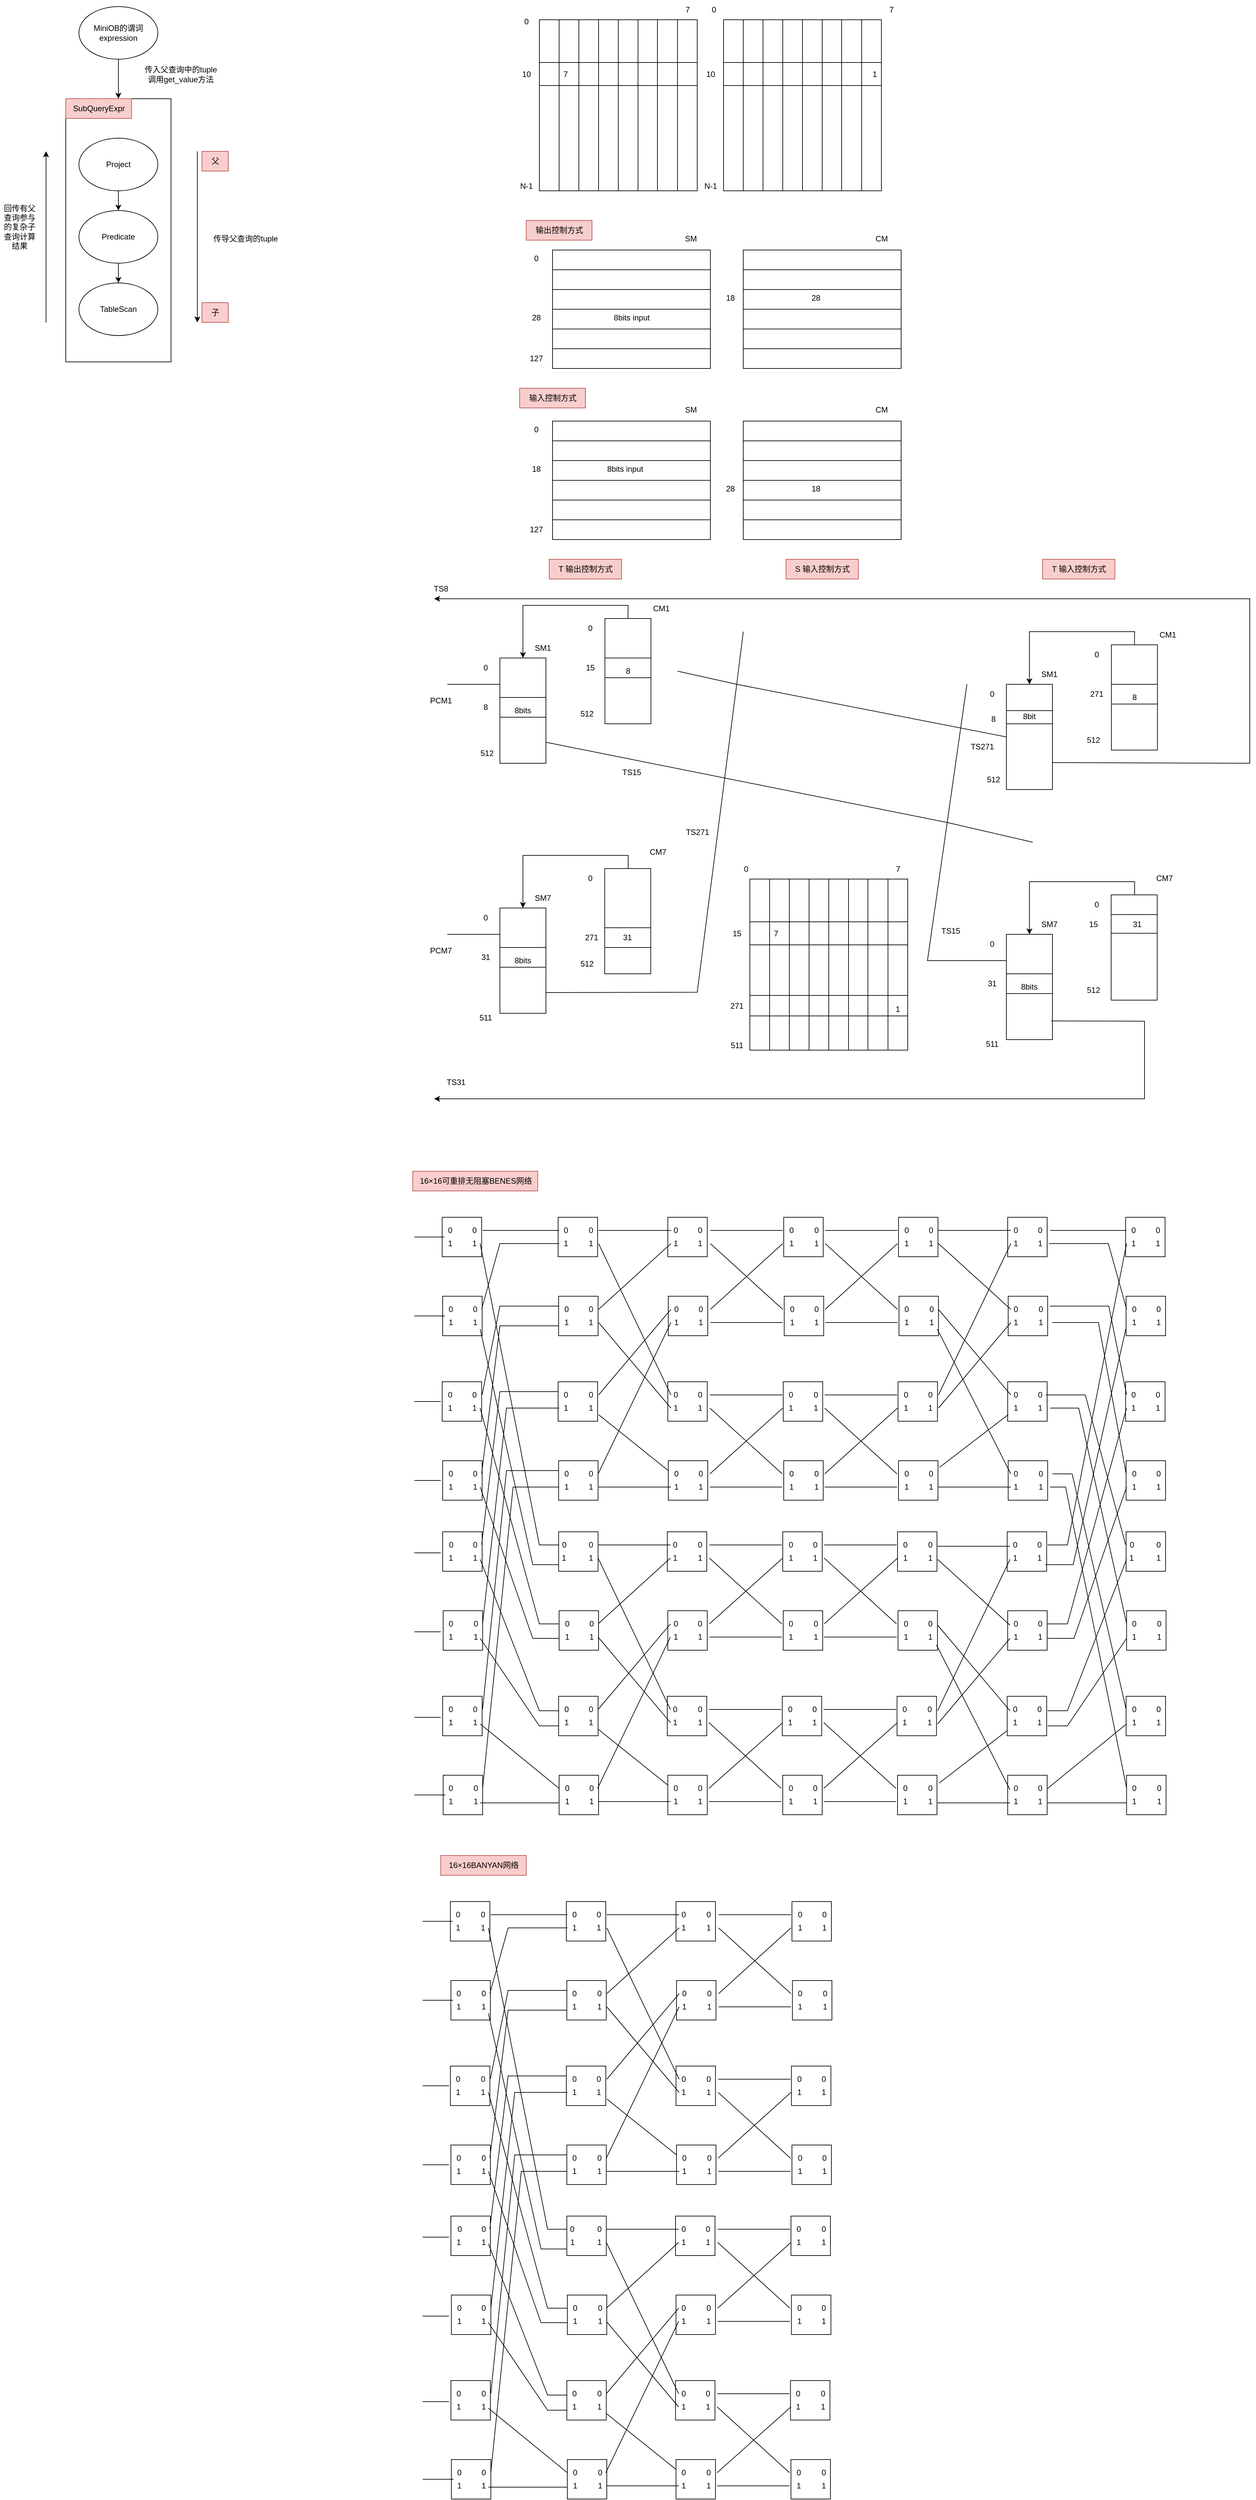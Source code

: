 <mxfile version="24.4.4" type="github">
  <diagram name="第 1 页" id="UjjGB94WNIA5cwceNKkr">
    <mxGraphModel dx="2288" dy="652" grid="1" gridSize="10" guides="1" tooltips="1" connect="1" arrows="1" fold="1" page="1" pageScale="1" pageWidth="827" pageHeight="1169" math="0" shadow="0">
      <root>
        <mxCell id="0" />
        <mxCell id="1" parent="0" />
        <mxCell id="e2oUT-5iY7uDIUoHnMAj-4" value="" style="rounded=0;whiteSpace=wrap;html=1;direction=south;" vertex="1" parent="1">
          <mxGeometry x="-620" y="160" width="160" height="400" as="geometry" />
        </mxCell>
        <mxCell id="MgAOJkvai4jm7tvgy9-K-1" value="" style="rounded=0;whiteSpace=wrap;html=1;direction=south;" parent="1" vertex="1">
          <mxGeometry x="380" y="40" width="120" height="260" as="geometry" />
        </mxCell>
        <mxCell id="MgAOJkvai4jm7tvgy9-K-10" value="" style="endArrow=none;html=1;rounded=0;entryX=0;entryY=0.75;entryDx=0;entryDy=0;exitX=1;exitY=0.75;exitDx=0;exitDy=0;" parent="1" source="MgAOJkvai4jm7tvgy9-K-1" target="MgAOJkvai4jm7tvgy9-K-1" edge="1">
          <mxGeometry width="50" height="50" relative="1" as="geometry">
            <mxPoint x="420" y="230" as="sourcePoint" />
            <mxPoint x="470" y="180" as="targetPoint" />
          </mxGeometry>
        </mxCell>
        <mxCell id="MgAOJkvai4jm7tvgy9-K-11" value="" style="endArrow=none;html=1;rounded=0;entryX=0;entryY=0.5;entryDx=0;entryDy=0;exitX=1;exitY=0.5;exitDx=0;exitDy=0;" parent="1" source="MgAOJkvai4jm7tvgy9-K-1" target="MgAOJkvai4jm7tvgy9-K-1" edge="1">
          <mxGeometry width="50" height="50" relative="1" as="geometry">
            <mxPoint x="380" y="260" as="sourcePoint" />
            <mxPoint x="430" y="210" as="targetPoint" />
          </mxGeometry>
        </mxCell>
        <mxCell id="MgAOJkvai4jm7tvgy9-K-12" value="" style="endArrow=none;html=1;rounded=0;entryX=0;entryY=0.25;entryDx=0;entryDy=0;exitX=1;exitY=0.25;exitDx=0;exitDy=0;" parent="1" source="MgAOJkvai4jm7tvgy9-K-1" target="MgAOJkvai4jm7tvgy9-K-1" edge="1">
          <mxGeometry width="50" height="50" relative="1" as="geometry">
            <mxPoint x="380" y="260" as="sourcePoint" />
            <mxPoint x="430" y="210" as="targetPoint" />
          </mxGeometry>
        </mxCell>
        <mxCell id="MgAOJkvai4jm7tvgy9-K-13" value="" style="rounded=0;whiteSpace=wrap;html=1;direction=south;" parent="1" vertex="1">
          <mxGeometry x="500" y="40" width="120" height="260" as="geometry" />
        </mxCell>
        <mxCell id="MgAOJkvai4jm7tvgy9-K-14" value="" style="endArrow=none;html=1;rounded=0;entryX=0;entryY=0.75;entryDx=0;entryDy=0;exitX=1;exitY=0.75;exitDx=0;exitDy=0;" parent="1" source="MgAOJkvai4jm7tvgy9-K-13" target="MgAOJkvai4jm7tvgy9-K-13" edge="1">
          <mxGeometry width="50" height="50" relative="1" as="geometry">
            <mxPoint x="559.5" y="290" as="sourcePoint" />
            <mxPoint x="559.5" y="30" as="targetPoint" />
          </mxGeometry>
        </mxCell>
        <mxCell id="MgAOJkvai4jm7tvgy9-K-15" value="" style="endArrow=none;html=1;rounded=0;exitX=1;exitY=0.75;exitDx=0;exitDy=0;" parent="1" target="MgAOJkvai4jm7tvgy9-K-13" edge="1">
          <mxGeometry width="50" height="50" relative="1" as="geometry">
            <mxPoint x="530" y="300" as="sourcePoint" />
            <mxPoint x="530" y="40" as="targetPoint" />
          </mxGeometry>
        </mxCell>
        <mxCell id="MgAOJkvai4jm7tvgy9-K-16" value="" style="endArrow=none;html=1;rounded=0;entryX=0;entryY=0.75;entryDx=0;entryDy=0;exitX=1;exitY=0.75;exitDx=0;exitDy=0;" parent="1" edge="1">
          <mxGeometry width="50" height="50" relative="1" as="geometry">
            <mxPoint x="559.5" y="300" as="sourcePoint" />
            <mxPoint x="559.5" y="40" as="targetPoint" />
          </mxGeometry>
        </mxCell>
        <mxCell id="MgAOJkvai4jm7tvgy9-K-17" value="" style="endArrow=none;html=1;rounded=0;entryX=0;entryY=0.75;entryDx=0;entryDy=0;exitX=1;exitY=0.75;exitDx=0;exitDy=0;" parent="1" edge="1">
          <mxGeometry width="50" height="50" relative="1" as="geometry">
            <mxPoint x="590" y="300" as="sourcePoint" />
            <mxPoint x="590" y="40" as="targetPoint" />
          </mxGeometry>
        </mxCell>
        <mxCell id="MgAOJkvai4jm7tvgy9-K-18" value="0" style="text;html=1;align=center;verticalAlign=middle;resizable=0;points=[];autosize=1;strokeColor=none;fillColor=none;" parent="1" vertex="1">
          <mxGeometry x="350" y="10" width="30" height="30" as="geometry" />
        </mxCell>
        <mxCell id="MgAOJkvai4jm7tvgy9-K-19" value="7" style="text;html=1;align=center;verticalAlign=middle;resizable=0;points=[];autosize=1;strokeColor=none;fillColor=none;" parent="1" vertex="1">
          <mxGeometry x="620" y="10" width="30" height="30" as="geometry" />
        </mxCell>
        <mxCell id="MgAOJkvai4jm7tvgy9-K-20" value="" style="endArrow=none;html=1;rounded=0;entryX=0.25;entryY=0;entryDx=0;entryDy=0;exitX=0.25;exitY=1;exitDx=0;exitDy=0;" parent="1" source="MgAOJkvai4jm7tvgy9-K-1" target="MgAOJkvai4jm7tvgy9-K-13" edge="1">
          <mxGeometry width="50" height="50" relative="1" as="geometry">
            <mxPoint x="380" y="160" as="sourcePoint" />
            <mxPoint x="430" y="110" as="targetPoint" />
          </mxGeometry>
        </mxCell>
        <mxCell id="MgAOJkvai4jm7tvgy9-K-21" value="" style="endArrow=none;html=1;rounded=0;entryX=0.25;entryY=0;entryDx=0;entryDy=0;exitX=0.25;exitY=1;exitDx=0;exitDy=0;" parent="1" edge="1">
          <mxGeometry width="50" height="50" relative="1" as="geometry">
            <mxPoint x="380" y="105" as="sourcePoint" />
            <mxPoint x="620" y="105" as="targetPoint" />
          </mxGeometry>
        </mxCell>
        <mxCell id="MgAOJkvai4jm7tvgy9-K-22" value="" style="endArrow=none;html=1;rounded=0;entryX=0.25;entryY=0;entryDx=0;entryDy=0;exitX=0.25;exitY=1;exitDx=0;exitDy=0;" parent="1" edge="1">
          <mxGeometry width="50" height="50" relative="1" as="geometry">
            <mxPoint x="380" y="140" as="sourcePoint" />
            <mxPoint x="620" y="140" as="targetPoint" />
          </mxGeometry>
        </mxCell>
        <mxCell id="MgAOJkvai4jm7tvgy9-K-23" value="10" style="text;html=1;align=center;verticalAlign=middle;resizable=0;points=[];autosize=1;strokeColor=none;fillColor=none;" parent="1" vertex="1">
          <mxGeometry x="340" y="108" width="40" height="30" as="geometry" />
        </mxCell>
        <mxCell id="MgAOJkvai4jm7tvgy9-K-24" value="输出控制方式" style="text;html=1;align=center;verticalAlign=middle;resizable=0;points=[];autosize=1;strokeColor=#b85450;fillColor=#f8cecc;" parent="1" vertex="1">
          <mxGeometry x="80" y="345" width="100" height="30" as="geometry" />
        </mxCell>
        <mxCell id="MgAOJkvai4jm7tvgy9-K-28" value="1" style="text;html=1;align=center;verticalAlign=middle;whiteSpace=wrap;rounded=0;" parent="1" vertex="1">
          <mxGeometry x="580" y="108" width="60" height="30" as="geometry" />
        </mxCell>
        <mxCell id="MgAOJkvai4jm7tvgy9-K-29" value="" style="rounded=0;whiteSpace=wrap;html=1;direction=south;" parent="1" vertex="1">
          <mxGeometry x="100" y="40" width="120" height="260" as="geometry" />
        </mxCell>
        <mxCell id="MgAOJkvai4jm7tvgy9-K-30" value="" style="endArrow=none;html=1;rounded=0;entryX=0;entryY=0.75;entryDx=0;entryDy=0;exitX=1;exitY=0.75;exitDx=0;exitDy=0;" parent="1" source="MgAOJkvai4jm7tvgy9-K-29" target="MgAOJkvai4jm7tvgy9-K-29" edge="1">
          <mxGeometry width="50" height="50" relative="1" as="geometry">
            <mxPoint x="140" y="230" as="sourcePoint" />
            <mxPoint x="190" y="180" as="targetPoint" />
          </mxGeometry>
        </mxCell>
        <mxCell id="MgAOJkvai4jm7tvgy9-K-31" value="" style="endArrow=none;html=1;rounded=0;entryX=0;entryY=0.5;entryDx=0;entryDy=0;exitX=1;exitY=0.5;exitDx=0;exitDy=0;" parent="1" source="MgAOJkvai4jm7tvgy9-K-29" target="MgAOJkvai4jm7tvgy9-K-29" edge="1">
          <mxGeometry width="50" height="50" relative="1" as="geometry">
            <mxPoint x="100" y="260" as="sourcePoint" />
            <mxPoint x="150" y="210" as="targetPoint" />
          </mxGeometry>
        </mxCell>
        <mxCell id="MgAOJkvai4jm7tvgy9-K-32" value="" style="endArrow=none;html=1;rounded=0;entryX=0;entryY=0.25;entryDx=0;entryDy=0;exitX=1;exitY=0.25;exitDx=0;exitDy=0;" parent="1" source="MgAOJkvai4jm7tvgy9-K-29" target="MgAOJkvai4jm7tvgy9-K-29" edge="1">
          <mxGeometry width="50" height="50" relative="1" as="geometry">
            <mxPoint x="100" y="260" as="sourcePoint" />
            <mxPoint x="150" y="210" as="targetPoint" />
          </mxGeometry>
        </mxCell>
        <mxCell id="MgAOJkvai4jm7tvgy9-K-33" value="" style="rounded=0;whiteSpace=wrap;html=1;direction=south;" parent="1" vertex="1">
          <mxGeometry x="220" y="40" width="120" height="260" as="geometry" />
        </mxCell>
        <mxCell id="MgAOJkvai4jm7tvgy9-K-34" value="" style="endArrow=none;html=1;rounded=0;entryX=0;entryY=0.75;entryDx=0;entryDy=0;exitX=1;exitY=0.75;exitDx=0;exitDy=0;" parent="1" source="MgAOJkvai4jm7tvgy9-K-33" target="MgAOJkvai4jm7tvgy9-K-33" edge="1">
          <mxGeometry width="50" height="50" relative="1" as="geometry">
            <mxPoint x="279.5" y="290" as="sourcePoint" />
            <mxPoint x="279.5" y="30" as="targetPoint" />
          </mxGeometry>
        </mxCell>
        <mxCell id="MgAOJkvai4jm7tvgy9-K-35" value="" style="endArrow=none;html=1;rounded=0;exitX=1;exitY=0.75;exitDx=0;exitDy=0;" parent="1" target="MgAOJkvai4jm7tvgy9-K-33" edge="1">
          <mxGeometry width="50" height="50" relative="1" as="geometry">
            <mxPoint x="250" y="300" as="sourcePoint" />
            <mxPoint x="250" y="40" as="targetPoint" />
          </mxGeometry>
        </mxCell>
        <mxCell id="MgAOJkvai4jm7tvgy9-K-36" value="" style="endArrow=none;html=1;rounded=0;entryX=0;entryY=0.75;entryDx=0;entryDy=0;exitX=1;exitY=0.75;exitDx=0;exitDy=0;" parent="1" edge="1">
          <mxGeometry width="50" height="50" relative="1" as="geometry">
            <mxPoint x="279.5" y="300" as="sourcePoint" />
            <mxPoint x="279.5" y="40" as="targetPoint" />
          </mxGeometry>
        </mxCell>
        <mxCell id="MgAOJkvai4jm7tvgy9-K-37" value="" style="endArrow=none;html=1;rounded=0;entryX=0;entryY=0.75;entryDx=0;entryDy=0;exitX=1;exitY=0.75;exitDx=0;exitDy=0;" parent="1" edge="1">
          <mxGeometry width="50" height="50" relative="1" as="geometry">
            <mxPoint x="310" y="300" as="sourcePoint" />
            <mxPoint x="310" y="40" as="targetPoint" />
          </mxGeometry>
        </mxCell>
        <mxCell id="MgAOJkvai4jm7tvgy9-K-38" value="" style="endArrow=none;html=1;rounded=0;entryX=0.25;entryY=0;entryDx=0;entryDy=0;exitX=0.25;exitY=1;exitDx=0;exitDy=0;" parent="1" source="MgAOJkvai4jm7tvgy9-K-29" target="MgAOJkvai4jm7tvgy9-K-33" edge="1">
          <mxGeometry width="50" height="50" relative="1" as="geometry">
            <mxPoint x="100" y="160" as="sourcePoint" />
            <mxPoint x="150" y="110" as="targetPoint" />
          </mxGeometry>
        </mxCell>
        <mxCell id="MgAOJkvai4jm7tvgy9-K-39" value="" style="endArrow=none;html=1;rounded=0;entryX=0.25;entryY=0;entryDx=0;entryDy=0;exitX=0.25;exitY=1;exitDx=0;exitDy=0;" parent="1" edge="1">
          <mxGeometry width="50" height="50" relative="1" as="geometry">
            <mxPoint x="100" y="105" as="sourcePoint" />
            <mxPoint x="340" y="105" as="targetPoint" />
          </mxGeometry>
        </mxCell>
        <mxCell id="MgAOJkvai4jm7tvgy9-K-40" value="" style="endArrow=none;html=1;rounded=0;entryX=0.25;entryY=0;entryDx=0;entryDy=0;exitX=0.25;exitY=1;exitDx=0;exitDy=0;" parent="1" edge="1">
          <mxGeometry width="50" height="50" relative="1" as="geometry">
            <mxPoint x="100" y="140" as="sourcePoint" />
            <mxPoint x="340" y="140" as="targetPoint" />
          </mxGeometry>
        </mxCell>
        <mxCell id="MgAOJkvai4jm7tvgy9-K-41" value="10" style="text;html=1;align=center;verticalAlign=middle;resizable=0;points=[];autosize=1;strokeColor=none;fillColor=none;" parent="1" vertex="1">
          <mxGeometry x="60" y="108" width="40" height="30" as="geometry" />
        </mxCell>
        <mxCell id="MgAOJkvai4jm7tvgy9-K-42" value="7" style="text;html=1;align=center;verticalAlign=middle;whiteSpace=wrap;rounded=0;" parent="1" vertex="1">
          <mxGeometry x="110" y="108" width="60" height="30" as="geometry" />
        </mxCell>
        <mxCell id="MgAOJkvai4jm7tvgy9-K-43" value="输入控制方式" style="text;html=1;align=center;verticalAlign=middle;resizable=0;points=[];autosize=1;strokeColor=#b85450;fillColor=#f8cecc;" parent="1" vertex="1">
          <mxGeometry x="70" y="600" width="100" height="30" as="geometry" />
        </mxCell>
        <mxCell id="MgAOJkvai4jm7tvgy9-K-44" value="0" style="text;html=1;align=center;verticalAlign=middle;resizable=0;points=[];autosize=1;strokeColor=none;fillColor=none;" parent="1" vertex="1">
          <mxGeometry x="65" y="28" width="30" height="30" as="geometry" />
        </mxCell>
        <mxCell id="MgAOJkvai4jm7tvgy9-K-45" value="N-1" style="text;html=1;align=center;verticalAlign=middle;resizable=0;points=[];autosize=1;strokeColor=none;fillColor=none;" parent="1" vertex="1">
          <mxGeometry x="60" y="278" width="40" height="30" as="geometry" />
        </mxCell>
        <mxCell id="MgAOJkvai4jm7tvgy9-K-46" value="N-1" style="text;html=1;align=center;verticalAlign=middle;resizable=0;points=[];autosize=1;strokeColor=none;fillColor=none;" parent="1" vertex="1">
          <mxGeometry x="340" y="278" width="40" height="30" as="geometry" />
        </mxCell>
        <mxCell id="MgAOJkvai4jm7tvgy9-K-47" value="7" style="text;html=1;align=center;verticalAlign=middle;resizable=0;points=[];autosize=1;strokeColor=none;fillColor=none;" parent="1" vertex="1">
          <mxGeometry x="310" y="10" width="30" height="30" as="geometry" />
        </mxCell>
        <mxCell id="MgAOJkvai4jm7tvgy9-K-48" value="" style="rounded=0;whiteSpace=wrap;html=1;direction=west;" parent="1" vertex="1">
          <mxGeometry x="120" y="390" width="240" height="180" as="geometry" />
        </mxCell>
        <mxCell id="MgAOJkvai4jm7tvgy9-K-49" value="" style="endArrow=none;html=1;rounded=0;entryX=0.25;entryY=0;entryDx=0;entryDy=0;exitX=0.25;exitY=1;exitDx=0;exitDy=0;" parent="1" edge="1">
          <mxGeometry width="50" height="50" relative="1" as="geometry">
            <mxPoint x="120" y="450" as="sourcePoint" />
            <mxPoint x="360" y="450" as="targetPoint" />
          </mxGeometry>
        </mxCell>
        <mxCell id="MgAOJkvai4jm7tvgy9-K-50" value="" style="endArrow=none;html=1;rounded=0;entryX=0.25;entryY=0;entryDx=0;entryDy=0;exitX=0.25;exitY=1;exitDx=0;exitDy=0;" parent="1" edge="1">
          <mxGeometry width="50" height="50" relative="1" as="geometry">
            <mxPoint x="120" y="420" as="sourcePoint" />
            <mxPoint x="360" y="420" as="targetPoint" />
            <Array as="points">
              <mxPoint x="230" y="420" />
            </Array>
          </mxGeometry>
        </mxCell>
        <mxCell id="MgAOJkvai4jm7tvgy9-K-51" value="" style="endArrow=none;html=1;rounded=0;entryX=0.25;entryY=0;entryDx=0;entryDy=0;exitX=0.25;exitY=1;exitDx=0;exitDy=0;" parent="1" edge="1">
          <mxGeometry width="50" height="50" relative="1" as="geometry">
            <mxPoint x="120" y="480" as="sourcePoint" />
            <mxPoint x="360" y="480" as="targetPoint" />
          </mxGeometry>
        </mxCell>
        <mxCell id="MgAOJkvai4jm7tvgy9-K-52" value="SM" style="text;html=1;align=center;verticalAlign=middle;resizable=0;points=[];autosize=1;strokeColor=none;fillColor=none;" parent="1" vertex="1">
          <mxGeometry x="310" y="358" width="40" height="30" as="geometry" />
        </mxCell>
        <mxCell id="MgAOJkvai4jm7tvgy9-K-57" value="CM" style="text;html=1;align=center;verticalAlign=middle;resizable=0;points=[];autosize=1;strokeColor=none;fillColor=none;" parent="1" vertex="1">
          <mxGeometry x="600" y="358" width="40" height="30" as="geometry" />
        </mxCell>
        <mxCell id="MgAOJkvai4jm7tvgy9-K-60" value="" style="endArrow=none;html=1;rounded=0;entryX=0.25;entryY=0;entryDx=0;entryDy=0;exitX=0.25;exitY=1;exitDx=0;exitDy=0;" parent="1" edge="1">
          <mxGeometry width="50" height="50" relative="1" as="geometry">
            <mxPoint x="120" y="510" as="sourcePoint" />
            <mxPoint x="360" y="510" as="targetPoint" />
            <Array as="points">
              <mxPoint x="230" y="510" />
            </Array>
          </mxGeometry>
        </mxCell>
        <mxCell id="MgAOJkvai4jm7tvgy9-K-61" value="" style="endArrow=none;html=1;rounded=0;entryX=0.25;entryY=0;entryDx=0;entryDy=0;exitX=0.25;exitY=1;exitDx=0;exitDy=0;" parent="1" edge="1">
          <mxGeometry width="50" height="50" relative="1" as="geometry">
            <mxPoint x="120" y="540" as="sourcePoint" />
            <mxPoint x="360" y="540" as="targetPoint" />
            <Array as="points">
              <mxPoint x="230" y="540" />
            </Array>
          </mxGeometry>
        </mxCell>
        <mxCell id="MgAOJkvai4jm7tvgy9-K-62" value="0" style="text;html=1;align=center;verticalAlign=middle;resizable=0;points=[];autosize=1;strokeColor=none;fillColor=none;" parent="1" vertex="1">
          <mxGeometry x="80" y="388" width="30" height="30" as="geometry" />
        </mxCell>
        <mxCell id="MgAOJkvai4jm7tvgy9-K-63" value="127" style="text;html=1;align=center;verticalAlign=middle;resizable=0;points=[];autosize=1;strokeColor=none;fillColor=none;" parent="1" vertex="1">
          <mxGeometry x="75" y="540" width="40" height="30" as="geometry" />
        </mxCell>
        <mxCell id="MgAOJkvai4jm7tvgy9-K-64" value="" style="rounded=0;whiteSpace=wrap;html=1;direction=west;" parent="1" vertex="1">
          <mxGeometry x="410" y="390" width="240" height="180" as="geometry" />
        </mxCell>
        <mxCell id="MgAOJkvai4jm7tvgy9-K-65" value="" style="endArrow=none;html=1;rounded=0;entryX=0.25;entryY=0;entryDx=0;entryDy=0;exitX=0.25;exitY=1;exitDx=0;exitDy=0;" parent="1" edge="1">
          <mxGeometry width="50" height="50" relative="1" as="geometry">
            <mxPoint x="410" y="450" as="sourcePoint" />
            <mxPoint x="650" y="450" as="targetPoint" />
          </mxGeometry>
        </mxCell>
        <mxCell id="MgAOJkvai4jm7tvgy9-K-66" value="" style="endArrow=none;html=1;rounded=0;entryX=0.25;entryY=0;entryDx=0;entryDy=0;exitX=0.25;exitY=1;exitDx=0;exitDy=0;" parent="1" edge="1">
          <mxGeometry width="50" height="50" relative="1" as="geometry">
            <mxPoint x="410" y="420" as="sourcePoint" />
            <mxPoint x="650" y="420" as="targetPoint" />
            <Array as="points">
              <mxPoint x="520" y="420" />
            </Array>
          </mxGeometry>
        </mxCell>
        <mxCell id="MgAOJkvai4jm7tvgy9-K-67" value="" style="endArrow=none;html=1;rounded=0;entryX=0.25;entryY=0;entryDx=0;entryDy=0;exitX=0.25;exitY=1;exitDx=0;exitDy=0;" parent="1" edge="1">
          <mxGeometry width="50" height="50" relative="1" as="geometry">
            <mxPoint x="410" y="480" as="sourcePoint" />
            <mxPoint x="650" y="480" as="targetPoint" />
          </mxGeometry>
        </mxCell>
        <mxCell id="MgAOJkvai4jm7tvgy9-K-68" value="" style="endArrow=none;html=1;rounded=0;entryX=0.25;entryY=0;entryDx=0;entryDy=0;exitX=0.25;exitY=1;exitDx=0;exitDy=0;" parent="1" edge="1">
          <mxGeometry width="50" height="50" relative="1" as="geometry">
            <mxPoint x="410" y="510" as="sourcePoint" />
            <mxPoint x="650" y="510" as="targetPoint" />
            <Array as="points">
              <mxPoint x="520" y="510" />
            </Array>
          </mxGeometry>
        </mxCell>
        <mxCell id="MgAOJkvai4jm7tvgy9-K-69" value="" style="endArrow=none;html=1;rounded=0;entryX=0.25;entryY=0;entryDx=0;entryDy=0;exitX=0.25;exitY=1;exitDx=0;exitDy=0;" parent="1" edge="1">
          <mxGeometry width="50" height="50" relative="1" as="geometry">
            <mxPoint x="410" y="540" as="sourcePoint" />
            <mxPoint x="650" y="540" as="targetPoint" />
            <Array as="points">
              <mxPoint x="520" y="540" />
            </Array>
          </mxGeometry>
        </mxCell>
        <mxCell id="MgAOJkvai4jm7tvgy9-K-70" value="28" style="text;html=1;align=center;verticalAlign=middle;resizable=0;points=[];autosize=1;strokeColor=none;fillColor=none;" parent="1" vertex="1">
          <mxGeometry x="500" y="448" width="40" height="30" as="geometry" />
        </mxCell>
        <mxCell id="MgAOJkvai4jm7tvgy9-K-71" value="18" style="text;html=1;align=center;verticalAlign=middle;resizable=0;points=[];autosize=1;strokeColor=none;fillColor=none;" parent="1" vertex="1">
          <mxGeometry x="370" y="448" width="40" height="30" as="geometry" />
        </mxCell>
        <mxCell id="MgAOJkvai4jm7tvgy9-K-72" value="28&lt;span style=&quot;color: rgba(0, 0, 0, 0); font-family: monospace; font-size: 0px; text-align: start;&quot;&gt;%3CmxGraphModel%3E%3Croot%3E%3CmxCell%20id%3D%220%22%2F%3E%3CmxCell%20id%3D%221%22%20parent%3D%220%22%2F%3E%3CmxCell%20id%3D%222%22%20value%3D%2228%22%20style%3D%22text%3Bhtml%3D1%3Balign%3Dcenter%3BverticalAlign%3Dmiddle%3Bresizable%3D0%3Bpoints%3D%5B%5D%3Bautosize%3D1%3BstrokeColor%3Dnone%3BfillColor%3Dnone%3B%22%20vertex%3D%221%22%20parent%3D%221%22%3E%3CmxGeometry%20x%3D%22370%22%20y%3D%22478%22%20width%3D%2240%22%20height%3D%2230%22%20as%3D%22geometry%22%2F%3E%3C%2FmxCell%3E%3C%2Froot%3E%3C%2FmxGraphModel%3E&lt;/span&gt;" style="text;html=1;align=center;verticalAlign=middle;resizable=0;points=[];autosize=1;strokeColor=none;fillColor=none;" parent="1" vertex="1">
          <mxGeometry x="75" y="478" width="40" height="30" as="geometry" />
        </mxCell>
        <mxCell id="MgAOJkvai4jm7tvgy9-K-73" value="8bits input" style="text;html=1;align=center;verticalAlign=middle;resizable=0;points=[];autosize=1;strokeColor=none;fillColor=none;" parent="1" vertex="1">
          <mxGeometry x="200" y="478" width="80" height="30" as="geometry" />
        </mxCell>
        <mxCell id="MgAOJkvai4jm7tvgy9-K-74" value="S 输入控制方式" style="text;html=1;align=center;verticalAlign=middle;resizable=0;points=[];autosize=1;strokeColor=#b85450;fillColor=#f8cecc;" parent="1" vertex="1">
          <mxGeometry x="475" y="860" width="110" height="30" as="geometry" />
        </mxCell>
        <mxCell id="MgAOJkvai4jm7tvgy9-K-75" value="" style="rounded=0;whiteSpace=wrap;html=1;direction=west;" parent="1" vertex="1">
          <mxGeometry x="120" y="650" width="240" height="180" as="geometry" />
        </mxCell>
        <mxCell id="MgAOJkvai4jm7tvgy9-K-76" value="" style="endArrow=none;html=1;rounded=0;entryX=0.25;entryY=0;entryDx=0;entryDy=0;exitX=0.25;exitY=1;exitDx=0;exitDy=0;" parent="1" edge="1">
          <mxGeometry width="50" height="50" relative="1" as="geometry">
            <mxPoint x="120" y="710" as="sourcePoint" />
            <mxPoint x="360" y="710" as="targetPoint" />
          </mxGeometry>
        </mxCell>
        <mxCell id="MgAOJkvai4jm7tvgy9-K-77" value="" style="endArrow=none;html=1;rounded=0;entryX=0.25;entryY=0;entryDx=0;entryDy=0;exitX=0.25;exitY=1;exitDx=0;exitDy=0;" parent="1" edge="1">
          <mxGeometry width="50" height="50" relative="1" as="geometry">
            <mxPoint x="120" y="680" as="sourcePoint" />
            <mxPoint x="360" y="680" as="targetPoint" />
            <Array as="points">
              <mxPoint x="230" y="680" />
            </Array>
          </mxGeometry>
        </mxCell>
        <mxCell id="MgAOJkvai4jm7tvgy9-K-78" value="" style="endArrow=none;html=1;rounded=0;entryX=0.25;entryY=0;entryDx=0;entryDy=0;exitX=0.25;exitY=1;exitDx=0;exitDy=0;" parent="1" edge="1">
          <mxGeometry width="50" height="50" relative="1" as="geometry">
            <mxPoint x="120" y="740" as="sourcePoint" />
            <mxPoint x="360" y="740" as="targetPoint" />
          </mxGeometry>
        </mxCell>
        <mxCell id="MgAOJkvai4jm7tvgy9-K-79" value="SM" style="text;html=1;align=center;verticalAlign=middle;resizable=0;points=[];autosize=1;strokeColor=none;fillColor=none;" parent="1" vertex="1">
          <mxGeometry x="310" y="618" width="40" height="30" as="geometry" />
        </mxCell>
        <mxCell id="MgAOJkvai4jm7tvgy9-K-80" value="CM" style="text;html=1;align=center;verticalAlign=middle;resizable=0;points=[];autosize=1;strokeColor=none;fillColor=none;" parent="1" vertex="1">
          <mxGeometry x="600" y="618" width="40" height="30" as="geometry" />
        </mxCell>
        <mxCell id="MgAOJkvai4jm7tvgy9-K-81" value="" style="endArrow=none;html=1;rounded=0;entryX=0.25;entryY=0;entryDx=0;entryDy=0;exitX=0.25;exitY=1;exitDx=0;exitDy=0;" parent="1" edge="1">
          <mxGeometry width="50" height="50" relative="1" as="geometry">
            <mxPoint x="120" y="770" as="sourcePoint" />
            <mxPoint x="360" y="770" as="targetPoint" />
            <Array as="points">
              <mxPoint x="230" y="770" />
            </Array>
          </mxGeometry>
        </mxCell>
        <mxCell id="MgAOJkvai4jm7tvgy9-K-82" value="" style="endArrow=none;html=1;rounded=0;entryX=0.25;entryY=0;entryDx=0;entryDy=0;exitX=0.25;exitY=1;exitDx=0;exitDy=0;" parent="1" edge="1">
          <mxGeometry width="50" height="50" relative="1" as="geometry">
            <mxPoint x="120" y="800" as="sourcePoint" />
            <mxPoint x="360" y="800" as="targetPoint" />
            <Array as="points">
              <mxPoint x="230" y="800" />
            </Array>
          </mxGeometry>
        </mxCell>
        <mxCell id="MgAOJkvai4jm7tvgy9-K-83" value="0" style="text;html=1;align=center;verticalAlign=middle;resizable=0;points=[];autosize=1;strokeColor=none;fillColor=none;" parent="1" vertex="1">
          <mxGeometry x="80" y="648" width="30" height="30" as="geometry" />
        </mxCell>
        <mxCell id="MgAOJkvai4jm7tvgy9-K-84" value="127" style="text;html=1;align=center;verticalAlign=middle;resizable=0;points=[];autosize=1;strokeColor=none;fillColor=none;" parent="1" vertex="1">
          <mxGeometry x="75" y="800" width="40" height="30" as="geometry" />
        </mxCell>
        <mxCell id="MgAOJkvai4jm7tvgy9-K-85" value="" style="rounded=0;whiteSpace=wrap;html=1;direction=west;" parent="1" vertex="1">
          <mxGeometry x="410" y="650" width="240" height="180" as="geometry" />
        </mxCell>
        <mxCell id="MgAOJkvai4jm7tvgy9-K-86" value="" style="endArrow=none;html=1;rounded=0;entryX=0.25;entryY=0;entryDx=0;entryDy=0;exitX=0.25;exitY=1;exitDx=0;exitDy=0;" parent="1" edge="1">
          <mxGeometry width="50" height="50" relative="1" as="geometry">
            <mxPoint x="410" y="710" as="sourcePoint" />
            <mxPoint x="650" y="710" as="targetPoint" />
          </mxGeometry>
        </mxCell>
        <mxCell id="MgAOJkvai4jm7tvgy9-K-87" value="" style="endArrow=none;html=1;rounded=0;entryX=0.25;entryY=0;entryDx=0;entryDy=0;exitX=0.25;exitY=1;exitDx=0;exitDy=0;" parent="1" edge="1">
          <mxGeometry width="50" height="50" relative="1" as="geometry">
            <mxPoint x="410" y="680" as="sourcePoint" />
            <mxPoint x="650" y="680" as="targetPoint" />
            <Array as="points">
              <mxPoint x="520" y="680" />
            </Array>
          </mxGeometry>
        </mxCell>
        <mxCell id="MgAOJkvai4jm7tvgy9-K-88" value="" style="endArrow=none;html=1;rounded=0;entryX=0.25;entryY=0;entryDx=0;entryDy=0;exitX=0.25;exitY=1;exitDx=0;exitDy=0;" parent="1" edge="1">
          <mxGeometry width="50" height="50" relative="1" as="geometry">
            <mxPoint x="410" y="740" as="sourcePoint" />
            <mxPoint x="650" y="740" as="targetPoint" />
          </mxGeometry>
        </mxCell>
        <mxCell id="MgAOJkvai4jm7tvgy9-K-89" value="" style="endArrow=none;html=1;rounded=0;entryX=0.25;entryY=0;entryDx=0;entryDy=0;exitX=0.25;exitY=1;exitDx=0;exitDy=0;" parent="1" edge="1">
          <mxGeometry width="50" height="50" relative="1" as="geometry">
            <mxPoint x="410" y="770" as="sourcePoint" />
            <mxPoint x="650" y="770" as="targetPoint" />
            <Array as="points">
              <mxPoint x="520" y="770" />
            </Array>
          </mxGeometry>
        </mxCell>
        <mxCell id="MgAOJkvai4jm7tvgy9-K-90" value="" style="endArrow=none;html=1;rounded=0;entryX=0.25;entryY=0;entryDx=0;entryDy=0;exitX=0.25;exitY=1;exitDx=0;exitDy=0;" parent="1" edge="1">
          <mxGeometry width="50" height="50" relative="1" as="geometry">
            <mxPoint x="410" y="800" as="sourcePoint" />
            <mxPoint x="650" y="800" as="targetPoint" />
            <Array as="points">
              <mxPoint x="520" y="800" />
            </Array>
          </mxGeometry>
        </mxCell>
        <mxCell id="MgAOJkvai4jm7tvgy9-K-91" value="28" style="text;html=1;align=center;verticalAlign=middle;resizable=0;points=[];autosize=1;strokeColor=none;fillColor=none;" parent="1" vertex="1">
          <mxGeometry x="370" y="738" width="40" height="30" as="geometry" />
        </mxCell>
        <mxCell id="MgAOJkvai4jm7tvgy9-K-92" value="18" style="text;html=1;align=center;verticalAlign=middle;resizable=0;points=[];autosize=1;strokeColor=none;fillColor=none;" parent="1" vertex="1">
          <mxGeometry x="500" y="738" width="40" height="30" as="geometry" />
        </mxCell>
        <mxCell id="MgAOJkvai4jm7tvgy9-K-93" value="18" style="text;html=1;align=center;verticalAlign=middle;resizable=0;points=[];autosize=1;strokeColor=none;fillColor=none;" parent="1" vertex="1">
          <mxGeometry x="75" y="708" width="40" height="30" as="geometry" />
        </mxCell>
        <mxCell id="MgAOJkvai4jm7tvgy9-K-94" value="8bits input" style="text;html=1;align=center;verticalAlign=middle;resizable=0;points=[];autosize=1;strokeColor=none;fillColor=none;" parent="1" vertex="1">
          <mxGeometry x="190" y="708" width="80" height="30" as="geometry" />
        </mxCell>
        <mxCell id="MgAOJkvai4jm7tvgy9-K-95" value="T 输出控制方式" style="text;html=1;align=center;verticalAlign=middle;resizable=0;points=[];autosize=1;strokeColor=#b85450;fillColor=#f8cecc;" parent="1" vertex="1">
          <mxGeometry x="115" y="860" width="110" height="30" as="geometry" />
        </mxCell>
        <mxCell id="MgAOJkvai4jm7tvgy9-K-96" value="T 输入控制方式" style="text;html=1;align=center;verticalAlign=middle;resizable=0;points=[];autosize=1;strokeColor=#b85450;fillColor=#f8cecc;" parent="1" vertex="1">
          <mxGeometry x="865" y="860" width="110" height="30" as="geometry" />
        </mxCell>
        <mxCell id="MgAOJkvai4jm7tvgy9-K-101" value="SM1" style="text;html=1;align=center;verticalAlign=middle;resizable=0;points=[];autosize=1;strokeColor=none;fillColor=none;" parent="1" vertex="1">
          <mxGeometry x="80" y="980" width="50" height="30" as="geometry" />
        </mxCell>
        <mxCell id="MgAOJkvai4jm7tvgy9-K-104" value="0" style="text;html=1;align=center;verticalAlign=middle;resizable=0;points=[];autosize=1;strokeColor=none;fillColor=none;" parent="1" vertex="1">
          <mxGeometry x="2.5" y="1010" width="30" height="30" as="geometry" />
        </mxCell>
        <mxCell id="MgAOJkvai4jm7tvgy9-K-105" value="512" style="text;html=1;align=center;verticalAlign=middle;resizable=0;points=[];autosize=1;strokeColor=none;fillColor=none;" parent="1" vertex="1">
          <mxGeometry y="1140" width="40" height="30" as="geometry" />
        </mxCell>
        <mxCell id="MgAOJkvai4jm7tvgy9-K-106" value="8" style="text;html=1;align=center;verticalAlign=middle;resizable=0;points=[];autosize=1;strokeColor=none;fillColor=none;" parent="1" vertex="1">
          <mxGeometry x="2.5" y="1070" width="30" height="30" as="geometry" />
        </mxCell>
        <mxCell id="MgAOJkvai4jm7tvgy9-K-112" value="8bits" style="rounded=0;whiteSpace=wrap;html=1;direction=south;" parent="1" vertex="1">
          <mxGeometry x="40" y="1010" width="70" height="160" as="geometry" />
        </mxCell>
        <mxCell id="MgAOJkvai4jm7tvgy9-K-113" value="" style="endArrow=none;html=1;rounded=0;entryX=0.375;entryY=-0.005;entryDx=0;entryDy=0;entryPerimeter=0;" parent="1" target="MgAOJkvai4jm7tvgy9-K-112" edge="1">
          <mxGeometry width="50" height="50" relative="1" as="geometry">
            <mxPoint x="40" y="1070" as="sourcePoint" />
            <mxPoint x="90" y="1020" as="targetPoint" />
          </mxGeometry>
        </mxCell>
        <mxCell id="MgAOJkvai4jm7tvgy9-K-114" value="" style="endArrow=none;html=1;rounded=0;entryX=0.375;entryY=-0.005;entryDx=0;entryDy=0;entryPerimeter=0;" parent="1" edge="1">
          <mxGeometry width="50" height="50" relative="1" as="geometry">
            <mxPoint x="40" y="1100" as="sourcePoint" />
            <mxPoint x="110" y="1100" as="targetPoint" />
          </mxGeometry>
        </mxCell>
        <mxCell id="MgAOJkvai4jm7tvgy9-K-116" value="" style="endArrow=none;html=1;rounded=0;" parent="1" edge="1">
          <mxGeometry width="50" height="50" relative="1" as="geometry">
            <mxPoint x="-40" y="1050" as="sourcePoint" />
            <mxPoint x="40" y="1050" as="targetPoint" />
          </mxGeometry>
        </mxCell>
        <mxCell id="MgAOJkvai4jm7tvgy9-K-117" value="PCM1" style="text;html=1;align=center;verticalAlign=middle;resizable=0;points=[];autosize=1;strokeColor=none;fillColor=none;" parent="1" vertex="1">
          <mxGeometry x="-80" y="1060" width="60" height="30" as="geometry" />
        </mxCell>
        <mxCell id="MgAOJkvai4jm7tvgy9-K-118" value="SM7" style="text;html=1;align=center;verticalAlign=middle;resizable=0;points=[];autosize=1;strokeColor=none;fillColor=none;" parent="1" vertex="1">
          <mxGeometry x="80" y="1360" width="50" height="30" as="geometry" />
        </mxCell>
        <mxCell id="MgAOJkvai4jm7tvgy9-K-119" value="0" style="text;html=1;align=center;verticalAlign=middle;resizable=0;points=[];autosize=1;strokeColor=none;fillColor=none;" parent="1" vertex="1">
          <mxGeometry x="2.5" y="1390" width="30" height="30" as="geometry" />
        </mxCell>
        <mxCell id="MgAOJkvai4jm7tvgy9-K-120" value="511" style="text;html=1;align=center;verticalAlign=middle;resizable=0;points=[];autosize=1;strokeColor=none;fillColor=none;" parent="1" vertex="1">
          <mxGeometry x="-2.5" y="1542" width="40" height="30" as="geometry" />
        </mxCell>
        <mxCell id="MgAOJkvai4jm7tvgy9-K-121" value="31" style="text;html=1;align=center;verticalAlign=middle;resizable=0;points=[];autosize=1;strokeColor=none;fillColor=none;" parent="1" vertex="1">
          <mxGeometry x="-2.5" y="1450" width="40" height="30" as="geometry" />
        </mxCell>
        <mxCell id="MgAOJkvai4jm7tvgy9-K-122" value="8bits" style="rounded=0;whiteSpace=wrap;html=1;direction=south;" parent="1" vertex="1">
          <mxGeometry x="40" y="1390" width="70" height="160" as="geometry" />
        </mxCell>
        <mxCell id="MgAOJkvai4jm7tvgy9-K-123" value="" style="endArrow=none;html=1;rounded=0;entryX=0.375;entryY=-0.005;entryDx=0;entryDy=0;entryPerimeter=0;" parent="1" target="MgAOJkvai4jm7tvgy9-K-122" edge="1">
          <mxGeometry width="50" height="50" relative="1" as="geometry">
            <mxPoint x="40" y="1450" as="sourcePoint" />
            <mxPoint x="90" y="1400" as="targetPoint" />
          </mxGeometry>
        </mxCell>
        <mxCell id="MgAOJkvai4jm7tvgy9-K-124" value="" style="endArrow=none;html=1;rounded=0;entryX=0.375;entryY=-0.005;entryDx=0;entryDy=0;entryPerimeter=0;" parent="1" edge="1">
          <mxGeometry width="50" height="50" relative="1" as="geometry">
            <mxPoint x="40" y="1480" as="sourcePoint" />
            <mxPoint x="110" y="1480" as="targetPoint" />
          </mxGeometry>
        </mxCell>
        <mxCell id="MgAOJkvai4jm7tvgy9-K-125" value="" style="endArrow=none;html=1;rounded=0;" parent="1" edge="1">
          <mxGeometry width="50" height="50" relative="1" as="geometry">
            <mxPoint x="-40" y="1430" as="sourcePoint" />
            <mxPoint x="40" y="1430" as="targetPoint" />
          </mxGeometry>
        </mxCell>
        <mxCell id="MgAOJkvai4jm7tvgy9-K-126" value="PCM7" style="text;html=1;align=center;verticalAlign=middle;resizable=0;points=[];autosize=1;strokeColor=none;fillColor=none;" parent="1" vertex="1">
          <mxGeometry x="-80" y="1440" width="60" height="30" as="geometry" />
        </mxCell>
        <mxCell id="MgAOJkvai4jm7tvgy9-K-127" value="0" style="text;html=1;align=center;verticalAlign=middle;resizable=0;points=[];autosize=1;strokeColor=none;fillColor=none;" parent="1" vertex="1">
          <mxGeometry x="162.15" y="950" width="30" height="30" as="geometry" />
        </mxCell>
        <mxCell id="MgAOJkvai4jm7tvgy9-K-128" value="512" style="text;html=1;align=center;verticalAlign=middle;resizable=0;points=[];autosize=1;strokeColor=none;fillColor=none;" parent="1" vertex="1">
          <mxGeometry x="152.15" y="1080" width="40" height="30" as="geometry" />
        </mxCell>
        <mxCell id="MgAOJkvai4jm7tvgy9-K-129" value="15" style="text;html=1;align=center;verticalAlign=middle;resizable=0;points=[];autosize=1;strokeColor=none;fillColor=none;" parent="1" vertex="1">
          <mxGeometry x="157.15" y="1010" width="40" height="30" as="geometry" />
        </mxCell>
        <mxCell id="MgAOJkvai4jm7tvgy9-K-130" value="8" style="rounded=0;whiteSpace=wrap;html=1;direction=south;" parent="1" vertex="1">
          <mxGeometry x="199.65" y="950" width="70" height="160" as="geometry" />
        </mxCell>
        <mxCell id="MgAOJkvai4jm7tvgy9-K-131" value="" style="endArrow=none;html=1;rounded=0;entryX=0.375;entryY=-0.005;entryDx=0;entryDy=0;entryPerimeter=0;" parent="1" target="MgAOJkvai4jm7tvgy9-K-130" edge="1">
          <mxGeometry width="50" height="50" relative="1" as="geometry">
            <mxPoint x="199.65" y="1010" as="sourcePoint" />
            <mxPoint x="249.65" y="960" as="targetPoint" />
          </mxGeometry>
        </mxCell>
        <mxCell id="MgAOJkvai4jm7tvgy9-K-132" value="" style="endArrow=none;html=1;rounded=0;entryX=0.375;entryY=-0.005;entryDx=0;entryDy=0;entryPerimeter=0;" parent="1" edge="1">
          <mxGeometry width="50" height="50" relative="1" as="geometry">
            <mxPoint x="199.65" y="1040" as="sourcePoint" />
            <mxPoint x="269.65" y="1040" as="targetPoint" />
          </mxGeometry>
        </mxCell>
        <mxCell id="MgAOJkvai4jm7tvgy9-K-134" value="CM1" style="text;html=1;align=center;verticalAlign=middle;resizable=0;points=[];autosize=1;strokeColor=none;fillColor=none;" parent="1" vertex="1">
          <mxGeometry x="260" y="920" width="50" height="30" as="geometry" />
        </mxCell>
        <mxCell id="MgAOJkvai4jm7tvgy9-K-135" value="" style="endArrow=classic;html=1;rounded=0;exitX=0;exitY=0.5;exitDx=0;exitDy=0;entryX=0;entryY=0.5;entryDx=0;entryDy=0;" parent="1" source="MgAOJkvai4jm7tvgy9-K-130" target="MgAOJkvai4jm7tvgy9-K-112" edge="1">
          <mxGeometry width="50" height="50" relative="1" as="geometry">
            <mxPoint x="410" y="1110" as="sourcePoint" />
            <mxPoint x="460" y="1060" as="targetPoint" />
            <Array as="points">
              <mxPoint x="235" y="930" />
              <mxPoint x="75" y="930" />
            </Array>
          </mxGeometry>
        </mxCell>
        <mxCell id="MgAOJkvai4jm7tvgy9-K-138" value="" style="endArrow=classic;html=1;rounded=0;exitX=0;exitY=0.5;exitDx=0;exitDy=0;entryX=0;entryY=0.5;entryDx=0;entryDy=0;" parent="1" edge="1">
          <mxGeometry width="50" height="50" relative="1" as="geometry">
            <mxPoint x="235" y="1330" as="sourcePoint" />
            <mxPoint x="75" y="1390" as="targetPoint" />
            <Array as="points">
              <mxPoint x="235" y="1310" />
              <mxPoint x="75" y="1310" />
            </Array>
          </mxGeometry>
        </mxCell>
        <mxCell id="MgAOJkvai4jm7tvgy9-K-139" value="0" style="text;html=1;align=center;verticalAlign=middle;resizable=0;points=[];autosize=1;strokeColor=none;fillColor=none;" parent="1" vertex="1">
          <mxGeometry x="161.8" y="1330" width="30" height="30" as="geometry" />
        </mxCell>
        <mxCell id="MgAOJkvai4jm7tvgy9-K-140" value="512" style="text;html=1;align=center;verticalAlign=middle;resizable=0;points=[];autosize=1;strokeColor=none;fillColor=none;" parent="1" vertex="1">
          <mxGeometry x="151.8" y="1460" width="40" height="30" as="geometry" />
        </mxCell>
        <mxCell id="MgAOJkvai4jm7tvgy9-K-141" value="271" style="text;html=1;align=center;verticalAlign=middle;resizable=0;points=[];autosize=1;strokeColor=none;fillColor=none;" parent="1" vertex="1">
          <mxGeometry x="159.3" y="1420" width="40" height="30" as="geometry" />
        </mxCell>
        <mxCell id="MgAOJkvai4jm7tvgy9-K-142" value="" style="rounded=0;whiteSpace=wrap;html=1;direction=south;" parent="1" vertex="1">
          <mxGeometry x="199.3" y="1330" width="70" height="160" as="geometry" />
        </mxCell>
        <mxCell id="MgAOJkvai4jm7tvgy9-K-143" value="" style="endArrow=none;html=1;rounded=0;entryX=0.375;entryY=-0.005;entryDx=0;entryDy=0;entryPerimeter=0;" parent="1" edge="1">
          <mxGeometry width="50" height="50" relative="1" as="geometry">
            <mxPoint x="200" y="1450" as="sourcePoint" />
            <mxPoint x="270.35" y="1450" as="targetPoint" />
          </mxGeometry>
        </mxCell>
        <mxCell id="MgAOJkvai4jm7tvgy9-K-144" value="" style="endArrow=none;html=1;rounded=0;entryX=0.375;entryY=-0.005;entryDx=0;entryDy=0;entryPerimeter=0;" parent="1" edge="1">
          <mxGeometry width="50" height="50" relative="1" as="geometry">
            <mxPoint x="199.3" y="1420" as="sourcePoint" />
            <mxPoint x="269.3" y="1420" as="targetPoint" />
          </mxGeometry>
        </mxCell>
        <mxCell id="MgAOJkvai4jm7tvgy9-K-145" value="CM7" style="text;html=1;align=center;verticalAlign=middle;resizable=0;points=[];autosize=1;strokeColor=none;fillColor=none;" parent="1" vertex="1">
          <mxGeometry x="255" y="1290" width="50" height="30" as="geometry" />
        </mxCell>
        <mxCell id="MgAOJkvai4jm7tvgy9-K-146" value="31" style="text;html=1;align=center;verticalAlign=middle;whiteSpace=wrap;rounded=0;" parent="1" vertex="1">
          <mxGeometry x="204.3" y="1420" width="60" height="30" as="geometry" />
        </mxCell>
        <mxCell id="MgAOJkvai4jm7tvgy9-K-148" value="" style="rounded=0;whiteSpace=wrap;html=1;direction=south;" parent="1" vertex="1">
          <mxGeometry x="420" y="1346" width="120" height="260" as="geometry" />
        </mxCell>
        <mxCell id="MgAOJkvai4jm7tvgy9-K-149" value="" style="endArrow=none;html=1;rounded=0;entryX=0;entryY=0.75;entryDx=0;entryDy=0;exitX=1;exitY=0.75;exitDx=0;exitDy=0;" parent="1" source="MgAOJkvai4jm7tvgy9-K-148" target="MgAOJkvai4jm7tvgy9-K-148" edge="1">
          <mxGeometry width="50" height="50" relative="1" as="geometry">
            <mxPoint x="460" y="1536" as="sourcePoint" />
            <mxPoint x="510" y="1486" as="targetPoint" />
          </mxGeometry>
        </mxCell>
        <mxCell id="MgAOJkvai4jm7tvgy9-K-150" value="" style="endArrow=none;html=1;rounded=0;entryX=0;entryY=0.5;entryDx=0;entryDy=0;exitX=1;exitY=0.5;exitDx=0;exitDy=0;" parent="1" source="MgAOJkvai4jm7tvgy9-K-148" target="MgAOJkvai4jm7tvgy9-K-148" edge="1">
          <mxGeometry width="50" height="50" relative="1" as="geometry">
            <mxPoint x="420" y="1566" as="sourcePoint" />
            <mxPoint x="470" y="1516" as="targetPoint" />
          </mxGeometry>
        </mxCell>
        <mxCell id="MgAOJkvai4jm7tvgy9-K-151" value="" style="endArrow=none;html=1;rounded=0;entryX=0;entryY=0.25;entryDx=0;entryDy=0;exitX=1;exitY=0.25;exitDx=0;exitDy=0;" parent="1" source="MgAOJkvai4jm7tvgy9-K-148" target="MgAOJkvai4jm7tvgy9-K-148" edge="1">
          <mxGeometry width="50" height="50" relative="1" as="geometry">
            <mxPoint x="420" y="1566" as="sourcePoint" />
            <mxPoint x="470" y="1516" as="targetPoint" />
          </mxGeometry>
        </mxCell>
        <mxCell id="MgAOJkvai4jm7tvgy9-K-152" value="" style="rounded=0;whiteSpace=wrap;html=1;direction=south;" parent="1" vertex="1">
          <mxGeometry x="540" y="1346" width="120" height="260" as="geometry" />
        </mxCell>
        <mxCell id="MgAOJkvai4jm7tvgy9-K-153" value="" style="endArrow=none;html=1;rounded=0;entryX=0;entryY=0.75;entryDx=0;entryDy=0;exitX=1;exitY=0.75;exitDx=0;exitDy=0;" parent="1" source="MgAOJkvai4jm7tvgy9-K-152" target="MgAOJkvai4jm7tvgy9-K-152" edge="1">
          <mxGeometry width="50" height="50" relative="1" as="geometry">
            <mxPoint x="599.5" y="1596" as="sourcePoint" />
            <mxPoint x="599.5" y="1336" as="targetPoint" />
          </mxGeometry>
        </mxCell>
        <mxCell id="MgAOJkvai4jm7tvgy9-K-154" value="" style="endArrow=none;html=1;rounded=0;exitX=1;exitY=0.75;exitDx=0;exitDy=0;" parent="1" target="MgAOJkvai4jm7tvgy9-K-152" edge="1">
          <mxGeometry width="50" height="50" relative="1" as="geometry">
            <mxPoint x="570" y="1606" as="sourcePoint" />
            <mxPoint x="570" y="1346" as="targetPoint" />
          </mxGeometry>
        </mxCell>
        <mxCell id="MgAOJkvai4jm7tvgy9-K-155" value="" style="endArrow=none;html=1;rounded=0;entryX=0;entryY=0.75;entryDx=0;entryDy=0;exitX=1;exitY=0.75;exitDx=0;exitDy=0;" parent="1" edge="1">
          <mxGeometry width="50" height="50" relative="1" as="geometry">
            <mxPoint x="599.5" y="1606" as="sourcePoint" />
            <mxPoint x="599.5" y="1346" as="targetPoint" />
          </mxGeometry>
        </mxCell>
        <mxCell id="MgAOJkvai4jm7tvgy9-K-156" value="" style="endArrow=none;html=1;rounded=0;entryX=0;entryY=0.75;entryDx=0;entryDy=0;exitX=1;exitY=0.75;exitDx=0;exitDy=0;" parent="1" edge="1">
          <mxGeometry width="50" height="50" relative="1" as="geometry">
            <mxPoint x="630" y="1606" as="sourcePoint" />
            <mxPoint x="630" y="1346" as="targetPoint" />
          </mxGeometry>
        </mxCell>
        <mxCell id="MgAOJkvai4jm7tvgy9-K-157" value="" style="endArrow=none;html=1;rounded=0;entryX=0.25;entryY=0;entryDx=0;entryDy=0;exitX=0.25;exitY=1;exitDx=0;exitDy=0;" parent="1" source="MgAOJkvai4jm7tvgy9-K-148" target="MgAOJkvai4jm7tvgy9-K-152" edge="1">
          <mxGeometry width="50" height="50" relative="1" as="geometry">
            <mxPoint x="420" y="1466" as="sourcePoint" />
            <mxPoint x="470" y="1416" as="targetPoint" />
          </mxGeometry>
        </mxCell>
        <mxCell id="MgAOJkvai4jm7tvgy9-K-158" value="" style="endArrow=none;html=1;rounded=0;entryX=0.25;entryY=0;entryDx=0;entryDy=0;exitX=0.25;exitY=1;exitDx=0;exitDy=0;" parent="1" edge="1">
          <mxGeometry width="50" height="50" relative="1" as="geometry">
            <mxPoint x="420" y="1411" as="sourcePoint" />
            <mxPoint x="660" y="1411" as="targetPoint" />
          </mxGeometry>
        </mxCell>
        <mxCell id="MgAOJkvai4jm7tvgy9-K-159" value="" style="endArrow=none;html=1;rounded=0;entryX=0.25;entryY=0;entryDx=0;entryDy=0;exitX=0.25;exitY=1;exitDx=0;exitDy=0;" parent="1" edge="1">
          <mxGeometry width="50" height="50" relative="1" as="geometry">
            <mxPoint x="420" y="1446" as="sourcePoint" />
            <mxPoint x="660" y="1446" as="targetPoint" />
          </mxGeometry>
        </mxCell>
        <mxCell id="MgAOJkvai4jm7tvgy9-K-160" value="15" style="text;html=1;align=center;verticalAlign=middle;resizable=0;points=[];autosize=1;strokeColor=none;fillColor=none;" parent="1" vertex="1">
          <mxGeometry x="380" y="1414" width="40" height="30" as="geometry" />
        </mxCell>
        <mxCell id="MgAOJkvai4jm7tvgy9-K-161" value="7" style="text;html=1;align=center;verticalAlign=middle;whiteSpace=wrap;rounded=0;" parent="1" vertex="1">
          <mxGeometry x="430" y="1414" width="60" height="30" as="geometry" />
        </mxCell>
        <mxCell id="MgAOJkvai4jm7tvgy9-K-162" value="0" style="text;html=1;align=center;verticalAlign=middle;resizable=0;points=[];autosize=1;strokeColor=none;fillColor=none;" parent="1" vertex="1">
          <mxGeometry x="399" y="1316" width="30" height="30" as="geometry" />
        </mxCell>
        <mxCell id="MgAOJkvai4jm7tvgy9-K-163" value="511" style="text;html=1;align=center;verticalAlign=middle;resizable=0;points=[];autosize=1;strokeColor=none;fillColor=none;" parent="1" vertex="1">
          <mxGeometry x="380" y="1584" width="40" height="30" as="geometry" />
        </mxCell>
        <mxCell id="MgAOJkvai4jm7tvgy9-K-164" value="7" style="text;html=1;align=center;verticalAlign=middle;resizable=0;points=[];autosize=1;strokeColor=none;fillColor=none;" parent="1" vertex="1">
          <mxGeometry x="630" y="1316" width="30" height="30" as="geometry" />
        </mxCell>
        <mxCell id="MgAOJkvai4jm7tvgy9-K-165" value="" style="endArrow=none;html=1;rounded=0;entryX=0.25;entryY=0;entryDx=0;entryDy=0;exitX=0.25;exitY=1;exitDx=0;exitDy=0;" parent="1" edge="1">
          <mxGeometry width="50" height="50" relative="1" as="geometry">
            <mxPoint x="420" y="1522.82" as="sourcePoint" />
            <mxPoint x="660" y="1522.82" as="targetPoint" />
          </mxGeometry>
        </mxCell>
        <mxCell id="MgAOJkvai4jm7tvgy9-K-166" value="" style="endArrow=none;html=1;rounded=0;entryX=0.25;entryY=0;entryDx=0;entryDy=0;exitX=0.25;exitY=1;exitDx=0;exitDy=0;" parent="1" edge="1">
          <mxGeometry width="50" height="50" relative="1" as="geometry">
            <mxPoint x="420" y="1554" as="sourcePoint" />
            <mxPoint x="660" y="1554" as="targetPoint" />
          </mxGeometry>
        </mxCell>
        <mxCell id="MgAOJkvai4jm7tvgy9-K-167" value="271" style="text;html=1;align=center;verticalAlign=middle;resizable=0;points=[];autosize=1;strokeColor=none;fillColor=none;" parent="1" vertex="1">
          <mxGeometry x="380" y="1524" width="40" height="30" as="geometry" />
        </mxCell>
        <mxCell id="MgAOJkvai4jm7tvgy9-K-170" value="1" style="text;html=1;align=center;verticalAlign=middle;whiteSpace=wrap;rounded=0;" parent="1" vertex="1">
          <mxGeometry x="630" y="1534" width="30" height="20" as="geometry" />
        </mxCell>
        <mxCell id="MgAOJkvai4jm7tvgy9-K-172" value="SM1" style="text;html=1;align=center;verticalAlign=middle;resizable=0;points=[];autosize=1;strokeColor=none;fillColor=none;" parent="1" vertex="1">
          <mxGeometry x="850" y="1020" width="50" height="30" as="geometry" />
        </mxCell>
        <mxCell id="MgAOJkvai4jm7tvgy9-K-173" value="0" style="text;html=1;align=center;verticalAlign=middle;resizable=0;points=[];autosize=1;strokeColor=none;fillColor=none;" parent="1" vertex="1">
          <mxGeometry x="772.5" y="1050" width="30" height="30" as="geometry" />
        </mxCell>
        <mxCell id="MgAOJkvai4jm7tvgy9-K-174" value="512" style="text;html=1;align=center;verticalAlign=middle;resizable=0;points=[];autosize=1;strokeColor=none;fillColor=none;" parent="1" vertex="1">
          <mxGeometry x="770" y="1180" width="40" height="30" as="geometry" />
        </mxCell>
        <mxCell id="MgAOJkvai4jm7tvgy9-K-176" value="" style="rounded=0;whiteSpace=wrap;html=1;direction=south;" parent="1" vertex="1">
          <mxGeometry x="810" y="1050" width="70" height="160" as="geometry" />
        </mxCell>
        <mxCell id="MgAOJkvai4jm7tvgy9-K-177" value="" style="endArrow=none;html=1;rounded=0;entryX=0.375;entryY=-0.005;entryDx=0;entryDy=0;entryPerimeter=0;" parent="1" target="MgAOJkvai4jm7tvgy9-K-176" edge="1">
          <mxGeometry width="50" height="50" relative="1" as="geometry">
            <mxPoint x="810" y="1110" as="sourcePoint" />
            <mxPoint x="860" y="1060" as="targetPoint" />
            <Array as="points">
              <mxPoint x="845" y="1110" />
            </Array>
          </mxGeometry>
        </mxCell>
        <mxCell id="MgAOJkvai4jm7tvgy9-K-179" value="" style="endArrow=none;html=1;rounded=0;exitX=0.803;exitY=-0.005;exitDx=0;exitDy=0;exitPerimeter=0;entryX=0.5;entryY=1;entryDx=0;entryDy=0;" parent="1" source="MgAOJkvai4jm7tvgy9-K-122" target="MgAOJkvai4jm7tvgy9-K-176" edge="1">
          <mxGeometry width="50" height="50" relative="1" as="geometry">
            <mxPoint x="730" y="1090" as="sourcePoint" />
            <mxPoint x="810" y="1090" as="targetPoint" />
            <Array as="points">
              <mxPoint x="340" y="1518" />
              <mxPoint x="400" y="1050" />
            </Array>
          </mxGeometry>
        </mxCell>
        <mxCell id="MgAOJkvai4jm7tvgy9-K-180" value="TS271" style="text;html=1;align=center;verticalAlign=middle;resizable=0;points=[];autosize=1;strokeColor=none;fillColor=none;" parent="1" vertex="1">
          <mxGeometry x="742.5" y="1130" width="60" height="30" as="geometry" />
        </mxCell>
        <mxCell id="MgAOJkvai4jm7tvgy9-K-181" value="SM7" style="text;html=1;align=center;verticalAlign=middle;resizable=0;points=[];autosize=1;strokeColor=none;fillColor=none;" parent="1" vertex="1">
          <mxGeometry x="850" y="1400" width="50" height="30" as="geometry" />
        </mxCell>
        <mxCell id="MgAOJkvai4jm7tvgy9-K-182" value="0" style="text;html=1;align=center;verticalAlign=middle;resizable=0;points=[];autosize=1;strokeColor=none;fillColor=none;" parent="1" vertex="1">
          <mxGeometry x="772.5" y="1430" width="30" height="30" as="geometry" />
        </mxCell>
        <mxCell id="MgAOJkvai4jm7tvgy9-K-183" value="511" style="text;html=1;align=center;verticalAlign=middle;resizable=0;points=[];autosize=1;strokeColor=none;fillColor=none;" parent="1" vertex="1">
          <mxGeometry x="767.5" y="1582" width="40" height="30" as="geometry" />
        </mxCell>
        <mxCell id="MgAOJkvai4jm7tvgy9-K-184" value="31" style="text;html=1;align=center;verticalAlign=middle;resizable=0;points=[];autosize=1;strokeColor=none;fillColor=none;" parent="1" vertex="1">
          <mxGeometry x="767.5" y="1490" width="40" height="30" as="geometry" />
        </mxCell>
        <mxCell id="MgAOJkvai4jm7tvgy9-K-185" value="8bits" style="rounded=0;whiteSpace=wrap;html=1;direction=south;" parent="1" vertex="1">
          <mxGeometry x="810" y="1430" width="70" height="160" as="geometry" />
        </mxCell>
        <mxCell id="MgAOJkvai4jm7tvgy9-K-186" value="" style="endArrow=none;html=1;rounded=0;entryX=0.375;entryY=-0.005;entryDx=0;entryDy=0;entryPerimeter=0;" parent="1" target="MgAOJkvai4jm7tvgy9-K-185" edge="1">
          <mxGeometry width="50" height="50" relative="1" as="geometry">
            <mxPoint x="810" y="1490" as="sourcePoint" />
            <mxPoint x="860" y="1440" as="targetPoint" />
          </mxGeometry>
        </mxCell>
        <mxCell id="MgAOJkvai4jm7tvgy9-K-187" value="" style="endArrow=none;html=1;rounded=0;entryX=0.375;entryY=-0.005;entryDx=0;entryDy=0;entryPerimeter=0;" parent="1" edge="1">
          <mxGeometry width="50" height="50" relative="1" as="geometry">
            <mxPoint x="810" y="1520" as="sourcePoint" />
            <mxPoint x="880" y="1520" as="targetPoint" />
          </mxGeometry>
        </mxCell>
        <mxCell id="MgAOJkvai4jm7tvgy9-K-188" value="" style="endArrow=none;html=1;rounded=0;exitX=0.801;exitY=-0.005;exitDx=0;exitDy=0;exitPerimeter=0;" parent="1" source="MgAOJkvai4jm7tvgy9-K-112" edge="1">
          <mxGeometry width="50" height="50" relative="1" as="geometry">
            <mxPoint x="730" y="1470" as="sourcePoint" />
            <mxPoint x="810" y="1470" as="targetPoint" />
            <Array as="points">
              <mxPoint x="720" y="1260" />
              <mxPoint x="690" y="1470" />
            </Array>
          </mxGeometry>
        </mxCell>
        <mxCell id="MgAOJkvai4jm7tvgy9-K-190" value="0" style="text;html=1;align=center;verticalAlign=middle;resizable=0;points=[];autosize=1;strokeColor=none;fillColor=none;" parent="1" vertex="1">
          <mxGeometry x="932.15" y="990" width="30" height="30" as="geometry" />
        </mxCell>
        <mxCell id="MgAOJkvai4jm7tvgy9-K-191" value="512" style="text;html=1;align=center;verticalAlign=middle;resizable=0;points=[];autosize=1;strokeColor=none;fillColor=none;" parent="1" vertex="1">
          <mxGeometry x="922.15" y="1120" width="40" height="30" as="geometry" />
        </mxCell>
        <mxCell id="MgAOJkvai4jm7tvgy9-K-192" value="271" style="text;html=1;align=center;verticalAlign=middle;resizable=0;points=[];autosize=1;strokeColor=none;fillColor=none;" parent="1" vertex="1">
          <mxGeometry x="927.15" y="1050" width="40" height="30" as="geometry" />
        </mxCell>
        <mxCell id="MgAOJkvai4jm7tvgy9-K-193" value="8" style="rounded=0;whiteSpace=wrap;html=1;direction=south;" parent="1" vertex="1">
          <mxGeometry x="969.65" y="990" width="70" height="160" as="geometry" />
        </mxCell>
        <mxCell id="MgAOJkvai4jm7tvgy9-K-194" value="" style="endArrow=none;html=1;rounded=0;entryX=0.375;entryY=-0.005;entryDx=0;entryDy=0;entryPerimeter=0;" parent="1" target="MgAOJkvai4jm7tvgy9-K-193" edge="1">
          <mxGeometry width="50" height="50" relative="1" as="geometry">
            <mxPoint x="969.65" y="1050" as="sourcePoint" />
            <mxPoint x="1019.65" y="1000" as="targetPoint" />
          </mxGeometry>
        </mxCell>
        <mxCell id="MgAOJkvai4jm7tvgy9-K-195" value="" style="endArrow=none;html=1;rounded=0;entryX=0.375;entryY=-0.005;entryDx=0;entryDy=0;entryPerimeter=0;" parent="1" edge="1">
          <mxGeometry width="50" height="50" relative="1" as="geometry">
            <mxPoint x="969.65" y="1080" as="sourcePoint" />
            <mxPoint x="1039.65" y="1080" as="targetPoint" />
          </mxGeometry>
        </mxCell>
        <mxCell id="MgAOJkvai4jm7tvgy9-K-196" value="CM1" style="text;html=1;align=center;verticalAlign=middle;resizable=0;points=[];autosize=1;strokeColor=none;fillColor=none;" parent="1" vertex="1">
          <mxGeometry x="1030" y="960" width="50" height="30" as="geometry" />
        </mxCell>
        <mxCell id="MgAOJkvai4jm7tvgy9-K-197" value="" style="endArrow=classic;html=1;rounded=0;exitX=0;exitY=0.5;exitDx=0;exitDy=0;entryX=0;entryY=0.5;entryDx=0;entryDy=0;" parent="1" source="MgAOJkvai4jm7tvgy9-K-193" target="MgAOJkvai4jm7tvgy9-K-176" edge="1">
          <mxGeometry width="50" height="50" relative="1" as="geometry">
            <mxPoint x="1180" y="1150" as="sourcePoint" />
            <mxPoint x="1230" y="1100" as="targetPoint" />
            <Array as="points">
              <mxPoint x="1005" y="970" />
              <mxPoint x="845" y="970" />
            </Array>
          </mxGeometry>
        </mxCell>
        <mxCell id="MgAOJkvai4jm7tvgy9-K-198" value="" style="endArrow=classic;html=1;rounded=0;exitX=0;exitY=0.5;exitDx=0;exitDy=0;entryX=0;entryY=0.5;entryDx=0;entryDy=0;" parent="1" edge="1">
          <mxGeometry width="50" height="50" relative="1" as="geometry">
            <mxPoint x="1005" y="1370" as="sourcePoint" />
            <mxPoint x="845" y="1430" as="targetPoint" />
            <Array as="points">
              <mxPoint x="1005" y="1350" />
              <mxPoint x="845" y="1350" />
            </Array>
          </mxGeometry>
        </mxCell>
        <mxCell id="MgAOJkvai4jm7tvgy9-K-199" value="0" style="text;html=1;align=center;verticalAlign=middle;resizable=0;points=[];autosize=1;strokeColor=none;fillColor=none;" parent="1" vertex="1">
          <mxGeometry x="931.8" y="1370" width="30" height="30" as="geometry" />
        </mxCell>
        <mxCell id="MgAOJkvai4jm7tvgy9-K-200" value="512" style="text;html=1;align=center;verticalAlign=middle;resizable=0;points=[];autosize=1;strokeColor=none;fillColor=none;" parent="1" vertex="1">
          <mxGeometry x="921.8" y="1500" width="40" height="30" as="geometry" />
        </mxCell>
        <mxCell id="MgAOJkvai4jm7tvgy9-K-202" value="" style="rounded=0;whiteSpace=wrap;html=1;direction=south;" parent="1" vertex="1">
          <mxGeometry x="969.3" y="1370" width="70" height="160" as="geometry" />
        </mxCell>
        <mxCell id="MgAOJkvai4jm7tvgy9-K-203" value="" style="endArrow=none;html=1;rounded=0;entryX=0.375;entryY=-0.005;entryDx=0;entryDy=0;entryPerimeter=0;" parent="1" edge="1">
          <mxGeometry width="50" height="50" relative="1" as="geometry">
            <mxPoint x="968.95" y="1428.41" as="sourcePoint" />
            <mxPoint x="1039.3" y="1428.41" as="targetPoint" />
          </mxGeometry>
        </mxCell>
        <mxCell id="MgAOJkvai4jm7tvgy9-K-204" value="" style="endArrow=none;html=1;rounded=0;entryX=0.375;entryY=-0.005;entryDx=0;entryDy=0;entryPerimeter=0;" parent="1" edge="1">
          <mxGeometry width="50" height="50" relative="1" as="geometry">
            <mxPoint x="969.65" y="1400" as="sourcePoint" />
            <mxPoint x="1039.65" y="1400" as="targetPoint" />
          </mxGeometry>
        </mxCell>
        <mxCell id="MgAOJkvai4jm7tvgy9-K-205" value="CM7" style="text;html=1;align=center;verticalAlign=middle;resizable=0;points=[];autosize=1;strokeColor=none;fillColor=none;" parent="1" vertex="1">
          <mxGeometry x="1025" y="1330" width="50" height="30" as="geometry" />
        </mxCell>
        <mxCell id="MgAOJkvai4jm7tvgy9-K-206" value="31" style="text;html=1;align=center;verticalAlign=middle;whiteSpace=wrap;rounded=0;" parent="1" vertex="1">
          <mxGeometry x="979.3" y="1400" width="60" height="30" as="geometry" />
        </mxCell>
        <mxCell id="MgAOJkvai4jm7tvgy9-K-207" value="" style="endArrow=none;html=1;rounded=0;" parent="1" edge="1">
          <mxGeometry width="50" height="50" relative="1" as="geometry">
            <mxPoint x="750" y="1050" as="sourcePoint" />
            <mxPoint x="720" y="1260" as="targetPoint" />
          </mxGeometry>
        </mxCell>
        <mxCell id="MgAOJkvai4jm7tvgy9-K-209" value="" style="endArrow=none;html=1;rounded=0;" parent="1" edge="1">
          <mxGeometry width="50" height="50" relative="1" as="geometry">
            <mxPoint x="720" y="1260" as="sourcePoint" />
            <mxPoint x="850" y="1290" as="targetPoint" />
          </mxGeometry>
        </mxCell>
        <mxCell id="MgAOJkvai4jm7tvgy9-K-210" value="" style="endArrow=none;html=1;rounded=0;" parent="1" edge="1">
          <mxGeometry width="50" height="50" relative="1" as="geometry">
            <mxPoint x="400" y="1050" as="sourcePoint" />
            <mxPoint x="410" y="970" as="targetPoint" />
          </mxGeometry>
        </mxCell>
        <mxCell id="MgAOJkvai4jm7tvgy9-K-211" value="" style="endArrow=none;html=1;rounded=0;" parent="1" edge="1">
          <mxGeometry width="50" height="50" relative="1" as="geometry">
            <mxPoint x="400" y="1050" as="sourcePoint" />
            <mxPoint x="310" y="1030" as="targetPoint" />
          </mxGeometry>
        </mxCell>
        <mxCell id="MgAOJkvai4jm7tvgy9-K-212" value="TS271" style="text;html=1;align=center;verticalAlign=middle;resizable=0;points=[];autosize=1;strokeColor=none;fillColor=none;" parent="1" vertex="1">
          <mxGeometry x="310" y="1260" width="60" height="30" as="geometry" />
        </mxCell>
        <mxCell id="MgAOJkvai4jm7tvgy9-K-213" value="TS15" style="text;html=1;align=center;verticalAlign=middle;resizable=0;points=[];autosize=1;strokeColor=none;fillColor=none;" parent="1" vertex="1">
          <mxGeometry x="215" y="1169" width="50" height="30" as="geometry" />
        </mxCell>
        <mxCell id="MgAOJkvai4jm7tvgy9-K-214" value="TS15" style="text;html=1;align=center;verticalAlign=middle;resizable=0;points=[];autosize=1;strokeColor=none;fillColor=none;" parent="1" vertex="1">
          <mxGeometry x="700" y="1410" width="50" height="30" as="geometry" />
        </mxCell>
        <mxCell id="MgAOJkvai4jm7tvgy9-K-215" value="" style="endArrow=none;html=1;rounded=0;entryX=0.25;entryY=0;entryDx=0;entryDy=0;exitX=0.25;exitY=1;exitDx=0;exitDy=0;" parent="1" source="MgAOJkvai4jm7tvgy9-K-176" target="MgAOJkvai4jm7tvgy9-K-176" edge="1">
          <mxGeometry width="50" height="50" relative="1" as="geometry">
            <mxPoint x="820" y="1120" as="sourcePoint" />
            <mxPoint x="890" y="1120" as="targetPoint" />
            <Array as="points" />
          </mxGeometry>
        </mxCell>
        <mxCell id="MgAOJkvai4jm7tvgy9-K-216" value="8" style="text;html=1;align=center;verticalAlign=middle;resizable=0;points=[];autosize=1;strokeColor=none;fillColor=none;" parent="1" vertex="1">
          <mxGeometry x="775" y="1088" width="30" height="30" as="geometry" />
        </mxCell>
        <mxCell id="MgAOJkvai4jm7tvgy9-K-218" value="8bit" style="text;html=1;align=center;verticalAlign=middle;whiteSpace=wrap;rounded=0;" parent="1" vertex="1">
          <mxGeometry x="825" y="1090" width="40" height="18" as="geometry" />
        </mxCell>
        <mxCell id="MgAOJkvai4jm7tvgy9-K-221" value="15" style="text;html=1;align=center;verticalAlign=middle;resizable=0;points=[];autosize=1;strokeColor=none;fillColor=none;" parent="1" vertex="1">
          <mxGeometry x="921.8" y="1400" width="40" height="30" as="geometry" />
        </mxCell>
        <mxCell id="MgAOJkvai4jm7tvgy9-K-224" value="" style="endArrow=classic;html=1;rounded=0;exitX=0.823;exitY=0.025;exitDx=0;exitDy=0;exitPerimeter=0;" parent="1" source="MgAOJkvai4jm7tvgy9-K-185" edge="1">
          <mxGeometry width="50" height="50" relative="1" as="geometry">
            <mxPoint x="890" y="1440" as="sourcePoint" />
            <mxPoint x="-60" y="1680" as="targetPoint" />
            <Array as="points">
              <mxPoint x="1020" y="1562" />
              <mxPoint x="1020" y="1680" />
              <mxPoint x="270" y="1680" />
            </Array>
          </mxGeometry>
        </mxCell>
        <mxCell id="MgAOJkvai4jm7tvgy9-K-225" value="" style="endArrow=classic;html=1;rounded=0;exitX=0.823;exitY=0.025;exitDx=0;exitDy=0;exitPerimeter=0;" parent="1" edge="1">
          <mxGeometry width="50" height="50" relative="1" as="geometry">
            <mxPoint x="880" y="1169" as="sourcePoint" />
            <mxPoint x="-60" y="920" as="targetPoint" />
            <Array as="points">
              <mxPoint x="1180" y="1170" />
              <mxPoint x="1180" y="920" />
              <mxPoint x="490" y="920" />
            </Array>
          </mxGeometry>
        </mxCell>
        <mxCell id="MgAOJkvai4jm7tvgy9-K-226" value="TS8" style="text;html=1;align=center;verticalAlign=middle;resizable=0;points=[];autosize=1;strokeColor=none;fillColor=none;" parent="1" vertex="1">
          <mxGeometry x="-75" y="890" width="50" height="30" as="geometry" />
        </mxCell>
        <mxCell id="MgAOJkvai4jm7tvgy9-K-227" value="TS31" style="text;html=1;align=center;verticalAlign=middle;resizable=0;points=[];autosize=1;strokeColor=none;fillColor=none;" parent="1" vertex="1">
          <mxGeometry x="-52.5" y="1640" width="50" height="30" as="geometry" />
        </mxCell>
        <mxCell id="MgAOJkvai4jm7tvgy9-K-228" value="16×16可重排无阻塞BENES网络" style="text;html=1;align=center;verticalAlign=middle;resizable=0;points=[];autosize=1;strokeColor=#b85450;fillColor=#f8cecc;" parent="1" vertex="1">
          <mxGeometry x="-92.5" y="1790" width="190" height="30" as="geometry" />
        </mxCell>
        <mxCell id="MgAOJkvai4jm7tvgy9-K-231" value="" style="whiteSpace=wrap;html=1;aspect=fixed;" parent="1" vertex="1">
          <mxGeometry x="-47.75" y="1860" width="60" height="60" as="geometry" />
        </mxCell>
        <mxCell id="MgAOJkvai4jm7tvgy9-K-232" value="0" style="text;html=1;align=center;verticalAlign=middle;whiteSpace=wrap;rounded=0;" parent="1" vertex="1">
          <mxGeometry x="-53.25" y="1870" width="35" height="20" as="geometry" />
        </mxCell>
        <mxCell id="MgAOJkvai4jm7tvgy9-K-233" value="0" style="text;html=1;align=center;verticalAlign=middle;whiteSpace=wrap;rounded=0;" parent="1" vertex="1">
          <mxGeometry x="-15.75" y="1870" width="35" height="20" as="geometry" />
        </mxCell>
        <mxCell id="MgAOJkvai4jm7tvgy9-K-234" value="1" style="text;html=1;align=center;verticalAlign=middle;whiteSpace=wrap;rounded=0;" parent="1" vertex="1">
          <mxGeometry x="-53.25" y="1890" width="35" height="20" as="geometry" />
        </mxCell>
        <mxCell id="MgAOJkvai4jm7tvgy9-K-235" value="1" style="text;html=1;align=center;verticalAlign=middle;whiteSpace=wrap;rounded=0;" parent="1" vertex="1">
          <mxGeometry x="-15.75" y="1890" width="35" height="20" as="geometry" />
        </mxCell>
        <mxCell id="MgAOJkvai4jm7tvgy9-K-251" value="" style="whiteSpace=wrap;html=1;aspect=fixed;" parent="1" vertex="1">
          <mxGeometry x="-47" y="1980" width="60" height="60" as="geometry" />
        </mxCell>
        <mxCell id="MgAOJkvai4jm7tvgy9-K-252" value="0" style="text;html=1;align=center;verticalAlign=middle;whiteSpace=wrap;rounded=0;" parent="1" vertex="1">
          <mxGeometry x="-52.5" y="1990" width="35" height="20" as="geometry" />
        </mxCell>
        <mxCell id="MgAOJkvai4jm7tvgy9-K-253" value="0" style="text;html=1;align=center;verticalAlign=middle;whiteSpace=wrap;rounded=0;" parent="1" vertex="1">
          <mxGeometry x="-15" y="1990" width="35" height="20" as="geometry" />
        </mxCell>
        <mxCell id="MgAOJkvai4jm7tvgy9-K-254" value="1" style="text;html=1;align=center;verticalAlign=middle;whiteSpace=wrap;rounded=0;" parent="1" vertex="1">
          <mxGeometry x="-52.5" y="2010" width="35" height="20" as="geometry" />
        </mxCell>
        <mxCell id="MgAOJkvai4jm7tvgy9-K-255" value="1" style="text;html=1;align=center;verticalAlign=middle;whiteSpace=wrap;rounded=0;" parent="1" vertex="1">
          <mxGeometry x="-15" y="2010" width="35" height="20" as="geometry" />
        </mxCell>
        <mxCell id="MgAOJkvai4jm7tvgy9-K-261" value="" style="whiteSpace=wrap;html=1;aspect=fixed;" parent="1" vertex="1">
          <mxGeometry x="-47.75" y="2110" width="60" height="60" as="geometry" />
        </mxCell>
        <mxCell id="MgAOJkvai4jm7tvgy9-K-262" value="0" style="text;html=1;align=center;verticalAlign=middle;whiteSpace=wrap;rounded=0;" parent="1" vertex="1">
          <mxGeometry x="-53.25" y="2120" width="35" height="20" as="geometry" />
        </mxCell>
        <mxCell id="MgAOJkvai4jm7tvgy9-K-263" value="0" style="text;html=1;align=center;verticalAlign=middle;whiteSpace=wrap;rounded=0;" parent="1" vertex="1">
          <mxGeometry x="-15.75" y="2120" width="35" height="20" as="geometry" />
        </mxCell>
        <mxCell id="MgAOJkvai4jm7tvgy9-K-264" value="1" style="text;html=1;align=center;verticalAlign=middle;whiteSpace=wrap;rounded=0;" parent="1" vertex="1">
          <mxGeometry x="-53.25" y="2140" width="35" height="20" as="geometry" />
        </mxCell>
        <mxCell id="MgAOJkvai4jm7tvgy9-K-265" value="1" style="text;html=1;align=center;verticalAlign=middle;whiteSpace=wrap;rounded=0;" parent="1" vertex="1">
          <mxGeometry x="-15.75" y="2140" width="35" height="20" as="geometry" />
        </mxCell>
        <mxCell id="MgAOJkvai4jm7tvgy9-K-266" value="" style="whiteSpace=wrap;html=1;aspect=fixed;" parent="1" vertex="1">
          <mxGeometry x="-47" y="2230" width="60" height="60" as="geometry" />
        </mxCell>
        <mxCell id="MgAOJkvai4jm7tvgy9-K-267" value="0" style="text;html=1;align=center;verticalAlign=middle;whiteSpace=wrap;rounded=0;" parent="1" vertex="1">
          <mxGeometry x="-52.5" y="2240" width="35" height="20" as="geometry" />
        </mxCell>
        <mxCell id="MgAOJkvai4jm7tvgy9-K-268" value="0" style="text;html=1;align=center;verticalAlign=middle;whiteSpace=wrap;rounded=0;" parent="1" vertex="1">
          <mxGeometry x="-15" y="2240" width="35" height="20" as="geometry" />
        </mxCell>
        <mxCell id="MgAOJkvai4jm7tvgy9-K-269" value="1" style="text;html=1;align=center;verticalAlign=middle;whiteSpace=wrap;rounded=0;" parent="1" vertex="1">
          <mxGeometry x="-52.5" y="2260" width="35" height="20" as="geometry" />
        </mxCell>
        <mxCell id="MgAOJkvai4jm7tvgy9-K-270" value="1" style="text;html=1;align=center;verticalAlign=middle;whiteSpace=wrap;rounded=0;" parent="1" vertex="1">
          <mxGeometry x="-15" y="2260" width="35" height="20" as="geometry" />
        </mxCell>
        <mxCell id="MgAOJkvai4jm7tvgy9-K-291" value="" style="whiteSpace=wrap;html=1;aspect=fixed;direction=east;" parent="1" vertex="1">
          <mxGeometry x="-47" y="2338" width="60" height="60" as="geometry" />
        </mxCell>
        <mxCell id="MgAOJkvai4jm7tvgy9-K-292" value="0" style="text;html=1;align=center;verticalAlign=middle;whiteSpace=wrap;rounded=0;direction=east;" parent="1" vertex="1">
          <mxGeometry x="-47.75" y="2348" width="27.75" height="20" as="geometry" />
        </mxCell>
        <mxCell id="MgAOJkvai4jm7tvgy9-K-293" value="0" style="text;html=1;align=center;verticalAlign=middle;whiteSpace=wrap;rounded=0;direction=east;" parent="1" vertex="1">
          <mxGeometry x="-15" y="2348" width="35" height="20" as="geometry" />
        </mxCell>
        <mxCell id="MgAOJkvai4jm7tvgy9-K-294" value="1" style="text;html=1;align=center;verticalAlign=middle;whiteSpace=wrap;rounded=0;direction=east;" parent="1" vertex="1">
          <mxGeometry x="-52.5" y="2368" width="35" height="20" as="geometry" />
        </mxCell>
        <mxCell id="MgAOJkvai4jm7tvgy9-K-295" value="1" style="text;html=1;align=center;verticalAlign=middle;whiteSpace=wrap;rounded=0;direction=east;" parent="1" vertex="1">
          <mxGeometry x="-15" y="2368" width="35" height="20" as="geometry" />
        </mxCell>
        <mxCell id="MgAOJkvai4jm7tvgy9-K-296" value="" style="whiteSpace=wrap;html=1;aspect=fixed;" parent="1" vertex="1">
          <mxGeometry x="-46.25" y="2458" width="60" height="60" as="geometry" />
        </mxCell>
        <mxCell id="MgAOJkvai4jm7tvgy9-K-297" value="0" style="text;html=1;align=center;verticalAlign=middle;whiteSpace=wrap;rounded=0;" parent="1" vertex="1">
          <mxGeometry x="-51.75" y="2468" width="35" height="20" as="geometry" />
        </mxCell>
        <mxCell id="MgAOJkvai4jm7tvgy9-K-298" value="0" style="text;html=1;align=center;verticalAlign=middle;whiteSpace=wrap;rounded=0;" parent="1" vertex="1">
          <mxGeometry x="-14.25" y="2468" width="35" height="20" as="geometry" />
        </mxCell>
        <mxCell id="MgAOJkvai4jm7tvgy9-K-299" value="1" style="text;html=1;align=center;verticalAlign=middle;whiteSpace=wrap;rounded=0;" parent="1" vertex="1">
          <mxGeometry x="-51.75" y="2488" width="35" height="20" as="geometry" />
        </mxCell>
        <mxCell id="MgAOJkvai4jm7tvgy9-K-300" value="1" style="text;html=1;align=center;verticalAlign=middle;whiteSpace=wrap;rounded=0;" parent="1" vertex="1">
          <mxGeometry x="-14.25" y="2488" width="35" height="20" as="geometry" />
        </mxCell>
        <mxCell id="MgAOJkvai4jm7tvgy9-K-301" value="" style="whiteSpace=wrap;html=1;aspect=fixed;" parent="1" vertex="1">
          <mxGeometry x="-47" y="2588" width="60" height="60" as="geometry" />
        </mxCell>
        <mxCell id="MgAOJkvai4jm7tvgy9-K-302" value="0" style="text;html=1;align=center;verticalAlign=middle;whiteSpace=wrap;rounded=0;" parent="1" vertex="1">
          <mxGeometry x="-52.5" y="2598" width="35" height="20" as="geometry" />
        </mxCell>
        <mxCell id="MgAOJkvai4jm7tvgy9-K-303" value="0" style="text;html=1;align=center;verticalAlign=middle;whiteSpace=wrap;rounded=0;" parent="1" vertex="1">
          <mxGeometry x="-15" y="2598" width="35" height="20" as="geometry" />
        </mxCell>
        <mxCell id="MgAOJkvai4jm7tvgy9-K-304" value="1" style="text;html=1;align=center;verticalAlign=middle;whiteSpace=wrap;rounded=0;" parent="1" vertex="1">
          <mxGeometry x="-52.5" y="2618" width="35" height="20" as="geometry" />
        </mxCell>
        <mxCell id="MgAOJkvai4jm7tvgy9-K-305" value="1" style="text;html=1;align=center;verticalAlign=middle;whiteSpace=wrap;rounded=0;" parent="1" vertex="1">
          <mxGeometry x="-15" y="2618" width="35" height="20" as="geometry" />
        </mxCell>
        <mxCell id="MgAOJkvai4jm7tvgy9-K-306" value="" style="whiteSpace=wrap;html=1;aspect=fixed;" parent="1" vertex="1">
          <mxGeometry x="-46.25" y="2708" width="60" height="60" as="geometry" />
        </mxCell>
        <mxCell id="MgAOJkvai4jm7tvgy9-K-307" value="0" style="text;html=1;align=center;verticalAlign=middle;whiteSpace=wrap;rounded=0;" parent="1" vertex="1">
          <mxGeometry x="-51.75" y="2718" width="35" height="20" as="geometry" />
        </mxCell>
        <mxCell id="MgAOJkvai4jm7tvgy9-K-308" value="0" style="text;html=1;align=center;verticalAlign=middle;whiteSpace=wrap;rounded=0;" parent="1" vertex="1">
          <mxGeometry x="-14.25" y="2718" width="35" height="20" as="geometry" />
        </mxCell>
        <mxCell id="MgAOJkvai4jm7tvgy9-K-309" value="1" style="text;html=1;align=center;verticalAlign=middle;whiteSpace=wrap;rounded=0;" parent="1" vertex="1">
          <mxGeometry x="-51.75" y="2738" width="35" height="20" as="geometry" />
        </mxCell>
        <mxCell id="MgAOJkvai4jm7tvgy9-K-310" value="1" style="text;html=1;align=center;verticalAlign=middle;whiteSpace=wrap;rounded=0;" parent="1" vertex="1">
          <mxGeometry x="-14.25" y="2738" width="35" height="20" as="geometry" />
        </mxCell>
        <mxCell id="MgAOJkvai4jm7tvgy9-K-311" value="" style="whiteSpace=wrap;html=1;aspect=fixed;" parent="1" vertex="1">
          <mxGeometry x="128.5" y="1860" width="60" height="60" as="geometry" />
        </mxCell>
        <mxCell id="MgAOJkvai4jm7tvgy9-K-312" value="0" style="text;html=1;align=center;verticalAlign=middle;whiteSpace=wrap;rounded=0;" parent="1" vertex="1">
          <mxGeometry x="123" y="1870" width="35" height="20" as="geometry" />
        </mxCell>
        <mxCell id="MgAOJkvai4jm7tvgy9-K-313" value="0" style="text;html=1;align=center;verticalAlign=middle;whiteSpace=wrap;rounded=0;" parent="1" vertex="1">
          <mxGeometry x="160.5" y="1870" width="35" height="20" as="geometry" />
        </mxCell>
        <mxCell id="MgAOJkvai4jm7tvgy9-K-314" value="1" style="text;html=1;align=center;verticalAlign=middle;whiteSpace=wrap;rounded=0;" parent="1" vertex="1">
          <mxGeometry x="123" y="1890" width="35" height="20" as="geometry" />
        </mxCell>
        <mxCell id="MgAOJkvai4jm7tvgy9-K-315" value="1" style="text;html=1;align=center;verticalAlign=middle;whiteSpace=wrap;rounded=0;" parent="1" vertex="1">
          <mxGeometry x="160.5" y="1890" width="35" height="20" as="geometry" />
        </mxCell>
        <mxCell id="MgAOJkvai4jm7tvgy9-K-316" value="" style="whiteSpace=wrap;html=1;aspect=fixed;" parent="1" vertex="1">
          <mxGeometry x="129.25" y="1980" width="60" height="60" as="geometry" />
        </mxCell>
        <mxCell id="MgAOJkvai4jm7tvgy9-K-317" value="0" style="text;html=1;align=center;verticalAlign=middle;whiteSpace=wrap;rounded=0;" parent="1" vertex="1">
          <mxGeometry x="123.75" y="1990" width="35" height="20" as="geometry" />
        </mxCell>
        <mxCell id="MgAOJkvai4jm7tvgy9-K-318" value="0" style="text;html=1;align=center;verticalAlign=middle;whiteSpace=wrap;rounded=0;" parent="1" vertex="1">
          <mxGeometry x="161.25" y="1990" width="35" height="20" as="geometry" />
        </mxCell>
        <mxCell id="MgAOJkvai4jm7tvgy9-K-319" value="1" style="text;html=1;align=center;verticalAlign=middle;whiteSpace=wrap;rounded=0;" parent="1" vertex="1">
          <mxGeometry x="123.75" y="2010" width="35" height="20" as="geometry" />
        </mxCell>
        <mxCell id="MgAOJkvai4jm7tvgy9-K-320" value="1" style="text;html=1;align=center;verticalAlign=middle;whiteSpace=wrap;rounded=0;" parent="1" vertex="1">
          <mxGeometry x="161.25" y="2010" width="35" height="20" as="geometry" />
        </mxCell>
        <mxCell id="MgAOJkvai4jm7tvgy9-K-321" value="" style="whiteSpace=wrap;html=1;aspect=fixed;" parent="1" vertex="1">
          <mxGeometry x="128.5" y="2110" width="60" height="60" as="geometry" />
        </mxCell>
        <mxCell id="MgAOJkvai4jm7tvgy9-K-322" value="0" style="text;html=1;align=center;verticalAlign=middle;whiteSpace=wrap;rounded=0;" parent="1" vertex="1">
          <mxGeometry x="123" y="2120" width="35" height="20" as="geometry" />
        </mxCell>
        <mxCell id="MgAOJkvai4jm7tvgy9-K-323" value="0" style="text;html=1;align=center;verticalAlign=middle;whiteSpace=wrap;rounded=0;" parent="1" vertex="1">
          <mxGeometry x="160.5" y="2120" width="35" height="20" as="geometry" />
        </mxCell>
        <mxCell id="MgAOJkvai4jm7tvgy9-K-324" value="1" style="text;html=1;align=center;verticalAlign=middle;whiteSpace=wrap;rounded=0;" parent="1" vertex="1">
          <mxGeometry x="123" y="2140" width="35" height="20" as="geometry" />
        </mxCell>
        <mxCell id="MgAOJkvai4jm7tvgy9-K-325" value="1" style="text;html=1;align=center;verticalAlign=middle;whiteSpace=wrap;rounded=0;" parent="1" vertex="1">
          <mxGeometry x="160.5" y="2140" width="35" height="20" as="geometry" />
        </mxCell>
        <mxCell id="MgAOJkvai4jm7tvgy9-K-326" value="" style="whiteSpace=wrap;html=1;aspect=fixed;" parent="1" vertex="1">
          <mxGeometry x="129.25" y="2230" width="60" height="60" as="geometry" />
        </mxCell>
        <mxCell id="MgAOJkvai4jm7tvgy9-K-327" value="0" style="text;html=1;align=center;verticalAlign=middle;whiteSpace=wrap;rounded=0;" parent="1" vertex="1">
          <mxGeometry x="123.75" y="2240" width="35" height="20" as="geometry" />
        </mxCell>
        <mxCell id="MgAOJkvai4jm7tvgy9-K-328" value="0" style="text;html=1;align=center;verticalAlign=middle;whiteSpace=wrap;rounded=0;" parent="1" vertex="1">
          <mxGeometry x="161.25" y="2240" width="35" height="20" as="geometry" />
        </mxCell>
        <mxCell id="MgAOJkvai4jm7tvgy9-K-329" value="1" style="text;html=1;align=center;verticalAlign=middle;whiteSpace=wrap;rounded=0;" parent="1" vertex="1">
          <mxGeometry x="123.75" y="2260" width="35" height="20" as="geometry" />
        </mxCell>
        <mxCell id="MgAOJkvai4jm7tvgy9-K-330" value="1" style="text;html=1;align=center;verticalAlign=middle;whiteSpace=wrap;rounded=0;" parent="1" vertex="1">
          <mxGeometry x="161.25" y="2260" width="35" height="20" as="geometry" />
        </mxCell>
        <mxCell id="MgAOJkvai4jm7tvgy9-K-331" value="" style="whiteSpace=wrap;html=1;aspect=fixed;" parent="1" vertex="1">
          <mxGeometry x="129.25" y="2338" width="60" height="60" as="geometry" />
        </mxCell>
        <mxCell id="MgAOJkvai4jm7tvgy9-K-332" value="0" style="text;html=1;align=center;verticalAlign=middle;whiteSpace=wrap;rounded=0;" parent="1" vertex="1">
          <mxGeometry x="123.75" y="2348" width="27.75" height="20" as="geometry" />
        </mxCell>
        <mxCell id="MgAOJkvai4jm7tvgy9-K-333" value="0" style="text;html=1;align=center;verticalAlign=middle;whiteSpace=wrap;rounded=0;" parent="1" vertex="1">
          <mxGeometry x="161.25" y="2348" width="35" height="20" as="geometry" />
        </mxCell>
        <mxCell id="MgAOJkvai4jm7tvgy9-K-334" value="1" style="text;html=1;align=center;verticalAlign=middle;whiteSpace=wrap;rounded=0;" parent="1" vertex="1">
          <mxGeometry x="120" y="2368" width="35" height="20" as="geometry" />
        </mxCell>
        <mxCell id="MgAOJkvai4jm7tvgy9-K-335" value="1" style="text;html=1;align=center;verticalAlign=middle;whiteSpace=wrap;rounded=0;" parent="1" vertex="1">
          <mxGeometry x="161.25" y="2368" width="35" height="20" as="geometry" />
        </mxCell>
        <mxCell id="MgAOJkvai4jm7tvgy9-K-336" value="" style="whiteSpace=wrap;html=1;aspect=fixed;" parent="1" vertex="1">
          <mxGeometry x="130" y="2458" width="60" height="60" as="geometry" />
        </mxCell>
        <mxCell id="MgAOJkvai4jm7tvgy9-K-337" value="0" style="text;html=1;align=center;verticalAlign=middle;whiteSpace=wrap;rounded=0;" parent="1" vertex="1">
          <mxGeometry x="124.5" y="2468" width="35" height="20" as="geometry" />
        </mxCell>
        <mxCell id="MgAOJkvai4jm7tvgy9-K-338" value="0" style="text;html=1;align=center;verticalAlign=middle;whiteSpace=wrap;rounded=0;" parent="1" vertex="1">
          <mxGeometry x="162" y="2468" width="35" height="20" as="geometry" />
        </mxCell>
        <mxCell id="MgAOJkvai4jm7tvgy9-K-339" value="1" style="text;html=1;align=center;verticalAlign=middle;whiteSpace=wrap;rounded=0;" parent="1" vertex="1">
          <mxGeometry x="124.5" y="2488" width="35" height="20" as="geometry" />
        </mxCell>
        <mxCell id="MgAOJkvai4jm7tvgy9-K-340" value="1" style="text;html=1;align=center;verticalAlign=middle;whiteSpace=wrap;rounded=0;" parent="1" vertex="1">
          <mxGeometry x="162" y="2488" width="35" height="20" as="geometry" />
        </mxCell>
        <mxCell id="MgAOJkvai4jm7tvgy9-K-341" value="" style="whiteSpace=wrap;html=1;aspect=fixed;" parent="1" vertex="1">
          <mxGeometry x="129.25" y="2588" width="60" height="60" as="geometry" />
        </mxCell>
        <mxCell id="MgAOJkvai4jm7tvgy9-K-342" value="0" style="text;html=1;align=center;verticalAlign=middle;whiteSpace=wrap;rounded=0;" parent="1" vertex="1">
          <mxGeometry x="123.75" y="2598" width="35" height="20" as="geometry" />
        </mxCell>
        <mxCell id="MgAOJkvai4jm7tvgy9-K-343" value="0" style="text;html=1;align=center;verticalAlign=middle;whiteSpace=wrap;rounded=0;" parent="1" vertex="1">
          <mxGeometry x="161.25" y="2598" width="35" height="20" as="geometry" />
        </mxCell>
        <mxCell id="MgAOJkvai4jm7tvgy9-K-344" value="1" style="text;html=1;align=center;verticalAlign=middle;whiteSpace=wrap;rounded=0;" parent="1" vertex="1">
          <mxGeometry x="123.75" y="2618" width="35" height="20" as="geometry" />
        </mxCell>
        <mxCell id="MgAOJkvai4jm7tvgy9-K-345" value="1" style="text;html=1;align=center;verticalAlign=middle;whiteSpace=wrap;rounded=0;" parent="1" vertex="1">
          <mxGeometry x="161.25" y="2618" width="35" height="20" as="geometry" />
        </mxCell>
        <mxCell id="MgAOJkvai4jm7tvgy9-K-346" value="" style="whiteSpace=wrap;html=1;aspect=fixed;" parent="1" vertex="1">
          <mxGeometry x="130" y="2708" width="60" height="60" as="geometry" />
        </mxCell>
        <mxCell id="MgAOJkvai4jm7tvgy9-K-347" value="0" style="text;html=1;align=center;verticalAlign=middle;whiteSpace=wrap;rounded=0;" parent="1" vertex="1">
          <mxGeometry x="124.5" y="2718" width="35" height="20" as="geometry" />
        </mxCell>
        <mxCell id="MgAOJkvai4jm7tvgy9-K-348" value="0" style="text;html=1;align=center;verticalAlign=middle;whiteSpace=wrap;rounded=0;" parent="1" vertex="1">
          <mxGeometry x="162" y="2718" width="35" height="20" as="geometry" />
        </mxCell>
        <mxCell id="MgAOJkvai4jm7tvgy9-K-349" value="1" style="text;html=1;align=center;verticalAlign=middle;whiteSpace=wrap;rounded=0;" parent="1" vertex="1">
          <mxGeometry x="124.5" y="2738" width="35" height="20" as="geometry" />
        </mxCell>
        <mxCell id="MgAOJkvai4jm7tvgy9-K-350" value="1" style="text;html=1;align=center;verticalAlign=middle;whiteSpace=wrap;rounded=0;" parent="1" vertex="1">
          <mxGeometry x="162" y="2738" width="35" height="20" as="geometry" />
        </mxCell>
        <mxCell id="MgAOJkvai4jm7tvgy9-K-351" value="" style="whiteSpace=wrap;html=1;aspect=fixed;" parent="1" vertex="1">
          <mxGeometry x="295.25" y="1860" width="60" height="60" as="geometry" />
        </mxCell>
        <mxCell id="MgAOJkvai4jm7tvgy9-K-352" value="0" style="text;html=1;align=center;verticalAlign=middle;whiteSpace=wrap;rounded=0;" parent="1" vertex="1">
          <mxGeometry x="289.75" y="1870" width="35" height="20" as="geometry" />
        </mxCell>
        <mxCell id="MgAOJkvai4jm7tvgy9-K-353" value="0" style="text;html=1;align=center;verticalAlign=middle;whiteSpace=wrap;rounded=0;" parent="1" vertex="1">
          <mxGeometry x="327.25" y="1870" width="35" height="20" as="geometry" />
        </mxCell>
        <mxCell id="MgAOJkvai4jm7tvgy9-K-354" value="1" style="text;html=1;align=center;verticalAlign=middle;whiteSpace=wrap;rounded=0;" parent="1" vertex="1">
          <mxGeometry x="289.75" y="1890" width="35" height="20" as="geometry" />
        </mxCell>
        <mxCell id="MgAOJkvai4jm7tvgy9-K-355" value="1" style="text;html=1;align=center;verticalAlign=middle;whiteSpace=wrap;rounded=0;" parent="1" vertex="1">
          <mxGeometry x="327.25" y="1890" width="35" height="20" as="geometry" />
        </mxCell>
        <mxCell id="MgAOJkvai4jm7tvgy9-K-356" value="" style="whiteSpace=wrap;html=1;aspect=fixed;" parent="1" vertex="1">
          <mxGeometry x="296" y="1980" width="60" height="60" as="geometry" />
        </mxCell>
        <mxCell id="MgAOJkvai4jm7tvgy9-K-357" value="0" style="text;html=1;align=center;verticalAlign=middle;whiteSpace=wrap;rounded=0;" parent="1" vertex="1">
          <mxGeometry x="290.5" y="1990" width="35" height="20" as="geometry" />
        </mxCell>
        <mxCell id="MgAOJkvai4jm7tvgy9-K-358" value="0" style="text;html=1;align=center;verticalAlign=middle;whiteSpace=wrap;rounded=0;" parent="1" vertex="1">
          <mxGeometry x="328" y="1990" width="35" height="20" as="geometry" />
        </mxCell>
        <mxCell id="MgAOJkvai4jm7tvgy9-K-359" value="1" style="text;html=1;align=center;verticalAlign=middle;whiteSpace=wrap;rounded=0;" parent="1" vertex="1">
          <mxGeometry x="290.5" y="2010" width="35" height="20" as="geometry" />
        </mxCell>
        <mxCell id="MgAOJkvai4jm7tvgy9-K-360" value="1" style="text;html=1;align=center;verticalAlign=middle;whiteSpace=wrap;rounded=0;" parent="1" vertex="1">
          <mxGeometry x="328" y="2010" width="35" height="20" as="geometry" />
        </mxCell>
        <mxCell id="MgAOJkvai4jm7tvgy9-K-361" value="" style="whiteSpace=wrap;html=1;aspect=fixed;" parent="1" vertex="1">
          <mxGeometry x="295.25" y="2110" width="60" height="60" as="geometry" />
        </mxCell>
        <mxCell id="MgAOJkvai4jm7tvgy9-K-362" value="0" style="text;html=1;align=center;verticalAlign=middle;whiteSpace=wrap;rounded=0;" parent="1" vertex="1">
          <mxGeometry x="289.75" y="2120" width="35" height="20" as="geometry" />
        </mxCell>
        <mxCell id="MgAOJkvai4jm7tvgy9-K-363" value="0" style="text;html=1;align=center;verticalAlign=middle;whiteSpace=wrap;rounded=0;" parent="1" vertex="1">
          <mxGeometry x="327.25" y="2120" width="35" height="20" as="geometry" />
        </mxCell>
        <mxCell id="MgAOJkvai4jm7tvgy9-K-364" value="1" style="text;html=1;align=center;verticalAlign=middle;whiteSpace=wrap;rounded=0;" parent="1" vertex="1">
          <mxGeometry x="289.75" y="2140" width="35" height="20" as="geometry" />
        </mxCell>
        <mxCell id="MgAOJkvai4jm7tvgy9-K-365" value="1" style="text;html=1;align=center;verticalAlign=middle;whiteSpace=wrap;rounded=0;" parent="1" vertex="1">
          <mxGeometry x="327.25" y="2140" width="35" height="20" as="geometry" />
        </mxCell>
        <mxCell id="MgAOJkvai4jm7tvgy9-K-366" value="" style="whiteSpace=wrap;html=1;aspect=fixed;" parent="1" vertex="1">
          <mxGeometry x="296" y="2230" width="60" height="60" as="geometry" />
        </mxCell>
        <mxCell id="MgAOJkvai4jm7tvgy9-K-367" value="0" style="text;html=1;align=center;verticalAlign=middle;whiteSpace=wrap;rounded=0;" parent="1" vertex="1">
          <mxGeometry x="290.5" y="2240" width="35" height="20" as="geometry" />
        </mxCell>
        <mxCell id="MgAOJkvai4jm7tvgy9-K-368" value="0" style="text;html=1;align=center;verticalAlign=middle;whiteSpace=wrap;rounded=0;" parent="1" vertex="1">
          <mxGeometry x="328" y="2240" width="35" height="20" as="geometry" />
        </mxCell>
        <mxCell id="MgAOJkvai4jm7tvgy9-K-369" value="1" style="text;html=1;align=center;verticalAlign=middle;whiteSpace=wrap;rounded=0;" parent="1" vertex="1">
          <mxGeometry x="290.5" y="2260" width="35" height="20" as="geometry" />
        </mxCell>
        <mxCell id="MgAOJkvai4jm7tvgy9-K-370" value="1" style="text;html=1;align=center;verticalAlign=middle;whiteSpace=wrap;rounded=0;" parent="1" vertex="1">
          <mxGeometry x="328" y="2260" width="35" height="20" as="geometry" />
        </mxCell>
        <mxCell id="MgAOJkvai4jm7tvgy9-K-391" value="" style="whiteSpace=wrap;html=1;aspect=fixed;" parent="1" vertex="1">
          <mxGeometry x="471.5" y="1860" width="60" height="60" as="geometry" />
        </mxCell>
        <mxCell id="MgAOJkvai4jm7tvgy9-K-392" value="0" style="text;html=1;align=center;verticalAlign=middle;whiteSpace=wrap;rounded=0;" parent="1" vertex="1">
          <mxGeometry x="466" y="1870" width="35" height="20" as="geometry" />
        </mxCell>
        <mxCell id="MgAOJkvai4jm7tvgy9-K-393" value="0" style="text;html=1;align=center;verticalAlign=middle;whiteSpace=wrap;rounded=0;" parent="1" vertex="1">
          <mxGeometry x="503.5" y="1870" width="35" height="20" as="geometry" />
        </mxCell>
        <mxCell id="MgAOJkvai4jm7tvgy9-K-394" value="1" style="text;html=1;align=center;verticalAlign=middle;whiteSpace=wrap;rounded=0;" parent="1" vertex="1">
          <mxGeometry x="466" y="1890" width="35" height="20" as="geometry" />
        </mxCell>
        <mxCell id="MgAOJkvai4jm7tvgy9-K-395" value="1" style="text;html=1;align=center;verticalAlign=middle;whiteSpace=wrap;rounded=0;" parent="1" vertex="1">
          <mxGeometry x="503.5" y="1890" width="35" height="20" as="geometry" />
        </mxCell>
        <mxCell id="MgAOJkvai4jm7tvgy9-K-396" value="" style="whiteSpace=wrap;html=1;aspect=fixed;" parent="1" vertex="1">
          <mxGeometry x="472.25" y="1980" width="60" height="60" as="geometry" />
        </mxCell>
        <mxCell id="MgAOJkvai4jm7tvgy9-K-397" value="0" style="text;html=1;align=center;verticalAlign=middle;whiteSpace=wrap;rounded=0;" parent="1" vertex="1">
          <mxGeometry x="466.75" y="1990" width="35" height="20" as="geometry" />
        </mxCell>
        <mxCell id="MgAOJkvai4jm7tvgy9-K-398" value="0" style="text;html=1;align=center;verticalAlign=middle;whiteSpace=wrap;rounded=0;" parent="1" vertex="1">
          <mxGeometry x="504.25" y="1990" width="35" height="20" as="geometry" />
        </mxCell>
        <mxCell id="MgAOJkvai4jm7tvgy9-K-399" value="1" style="text;html=1;align=center;verticalAlign=middle;whiteSpace=wrap;rounded=0;" parent="1" vertex="1">
          <mxGeometry x="466.75" y="2010" width="35" height="20" as="geometry" />
        </mxCell>
        <mxCell id="MgAOJkvai4jm7tvgy9-K-400" value="1" style="text;html=1;align=center;verticalAlign=middle;whiteSpace=wrap;rounded=0;" parent="1" vertex="1">
          <mxGeometry x="504.25" y="2010" width="35" height="20" as="geometry" />
        </mxCell>
        <mxCell id="MgAOJkvai4jm7tvgy9-K-552" value="" style="endArrow=none;html=1;rounded=0;" parent="1" edge="1">
          <mxGeometry width="50" height="50" relative="1" as="geometry">
            <mxPoint x="13.75" y="1880" as="sourcePoint" />
            <mxPoint x="130" y="1880" as="targetPoint" />
          </mxGeometry>
        </mxCell>
        <mxCell id="MgAOJkvai4jm7tvgy9-K-554" value="" style="endArrow=none;html=1;rounded=0;" parent="1" edge="1">
          <mxGeometry width="50" height="50" relative="1" as="geometry">
            <mxPoint x="12.25" y="1999.5" as="sourcePoint" />
            <mxPoint x="130" y="1900" as="targetPoint" />
            <Array as="points">
              <mxPoint x="40" y="1900" />
            </Array>
          </mxGeometry>
        </mxCell>
        <mxCell id="MgAOJkvai4jm7tvgy9-K-555" value="" style="endArrow=none;html=1;rounded=0;" parent="1" edge="1">
          <mxGeometry width="50" height="50" relative="1" as="geometry">
            <mxPoint x="13" y="2129.5" as="sourcePoint" />
            <mxPoint x="130" y="1995" as="targetPoint" />
            <Array as="points">
              <mxPoint x="40" y="1995" />
            </Array>
          </mxGeometry>
        </mxCell>
        <mxCell id="MgAOJkvai4jm7tvgy9-K-556" value="" style="endArrow=none;html=1;rounded=0;entryX=0;entryY=0.75;entryDx=0;entryDy=0;" parent="1" target="MgAOJkvai4jm7tvgy9-K-316" edge="1">
          <mxGeometry width="50" height="50" relative="1" as="geometry">
            <mxPoint x="12.25" y="2249.5" as="sourcePoint" />
            <mxPoint x="128.5" y="2249.5" as="targetPoint" />
            <Array as="points">
              <mxPoint x="40" y="2025" />
            </Array>
          </mxGeometry>
        </mxCell>
        <mxCell id="MgAOJkvai4jm7tvgy9-K-557" value="" style="endArrow=none;html=1;rounded=0;entryX=0;entryY=0.25;entryDx=0;entryDy=0;" parent="1" target="MgAOJkvai4jm7tvgy9-K-321" edge="1">
          <mxGeometry width="50" height="50" relative="1" as="geometry">
            <mxPoint x="12.25" y="2357.5" as="sourcePoint" />
            <mxPoint x="128.5" y="2357.5" as="targetPoint" />
            <Array as="points">
              <mxPoint x="40" y="2125" />
            </Array>
          </mxGeometry>
        </mxCell>
        <mxCell id="MgAOJkvai4jm7tvgy9-K-558" value="" style="endArrow=none;html=1;rounded=0;" parent="1" edge="1">
          <mxGeometry width="50" height="50" relative="1" as="geometry">
            <mxPoint x="13.75" y="2477.5" as="sourcePoint" />
            <mxPoint x="130" y="2150" as="targetPoint" />
            <Array as="points">
              <mxPoint x="50" y="2150" />
            </Array>
          </mxGeometry>
        </mxCell>
        <mxCell id="MgAOJkvai4jm7tvgy9-K-559" value="" style="endArrow=none;html=1;rounded=0;entryX=0;entryY=0.25;entryDx=0;entryDy=0;" parent="1" target="MgAOJkvai4jm7tvgy9-K-326" edge="1">
          <mxGeometry width="50" height="50" relative="1" as="geometry">
            <mxPoint x="13.75" y="2607.5" as="sourcePoint" />
            <mxPoint x="130" y="2607.5" as="targetPoint" />
            <Array as="points">
              <mxPoint x="50" y="2245" />
            </Array>
          </mxGeometry>
        </mxCell>
        <mxCell id="MgAOJkvai4jm7tvgy9-K-560" value="" style="endArrow=none;html=1;rounded=0;" parent="1" edge="1">
          <mxGeometry width="50" height="50" relative="1" as="geometry">
            <mxPoint x="13.75" y="2727.5" as="sourcePoint" />
            <mxPoint x="130" y="2270" as="targetPoint" />
            <Array as="points">
              <mxPoint x="60" y="2270" />
            </Array>
          </mxGeometry>
        </mxCell>
        <mxCell id="MgAOJkvai4jm7tvgy9-K-561" value="" style="endArrow=none;html=1;rounded=0;" parent="1" edge="1">
          <mxGeometry width="50" height="50" relative="1" as="geometry">
            <mxPoint x="10" y="1900" as="sourcePoint" />
            <mxPoint x="130" y="2358" as="targetPoint" />
            <Array as="points">
              <mxPoint x="100" y="2358" />
            </Array>
          </mxGeometry>
        </mxCell>
        <mxCell id="MgAOJkvai4jm7tvgy9-K-562" value="" style="endArrow=none;html=1;rounded=0;entryX=0.25;entryY=1;entryDx=0;entryDy=0;" parent="1" target="MgAOJkvai4jm7tvgy9-K-334" edge="1">
          <mxGeometry width="50" height="50" relative="1" as="geometry">
            <mxPoint x="10" y="2030" as="sourcePoint" />
            <mxPoint x="60" y="1980" as="targetPoint" />
            <Array as="points">
              <mxPoint x="90" y="2388" />
            </Array>
          </mxGeometry>
        </mxCell>
        <mxCell id="MgAOJkvai4jm7tvgy9-K-563" value="" style="endArrow=none;html=1;rounded=0;" parent="1" edge="1">
          <mxGeometry width="50" height="50" relative="1" as="geometry">
            <mxPoint x="10" y="2150" as="sourcePoint" />
            <mxPoint x="130" y="2478" as="targetPoint" />
            <Array as="points">
              <mxPoint x="100" y="2478" />
            </Array>
          </mxGeometry>
        </mxCell>
        <mxCell id="MgAOJkvai4jm7tvgy9-K-564" value="" style="endArrow=none;html=1;rounded=0;" parent="1" edge="1">
          <mxGeometry width="50" height="50" relative="1" as="geometry">
            <mxPoint x="10" y="2270" as="sourcePoint" />
            <mxPoint x="130" y="2500" as="targetPoint" />
            <Array as="points">
              <mxPoint x="90" y="2500" />
            </Array>
          </mxGeometry>
        </mxCell>
        <mxCell id="MgAOJkvai4jm7tvgy9-K-565" value="" style="endArrow=none;html=1;rounded=0;" parent="1" edge="1">
          <mxGeometry width="50" height="50" relative="1" as="geometry">
            <mxPoint x="10" y="2380" as="sourcePoint" />
            <mxPoint x="130" y="2610" as="targetPoint" />
            <Array as="points">
              <mxPoint x="100" y="2610" />
            </Array>
          </mxGeometry>
        </mxCell>
        <mxCell id="MgAOJkvai4jm7tvgy9-K-566" value="" style="endArrow=none;html=1;rounded=0;" parent="1" edge="1">
          <mxGeometry width="50" height="50" relative="1" as="geometry">
            <mxPoint x="10" y="2500" as="sourcePoint" />
            <mxPoint x="130" y="2633" as="targetPoint" />
            <Array as="points">
              <mxPoint x="100" y="2633" />
            </Array>
          </mxGeometry>
        </mxCell>
        <mxCell id="MgAOJkvai4jm7tvgy9-K-567" value="" style="endArrow=none;html=1;rounded=0;" parent="1" edge="1">
          <mxGeometry width="50" height="50" relative="1" as="geometry">
            <mxPoint x="10" y="2630" as="sourcePoint" />
            <mxPoint x="130" y="2728" as="targetPoint" />
          </mxGeometry>
        </mxCell>
        <mxCell id="MgAOJkvai4jm7tvgy9-K-568" value="" style="endArrow=none;html=1;rounded=0;" parent="1" edge="1">
          <mxGeometry width="50" height="50" relative="1" as="geometry">
            <mxPoint x="10" y="2750" as="sourcePoint" />
            <mxPoint x="130" y="2750" as="targetPoint" />
          </mxGeometry>
        </mxCell>
        <mxCell id="MgAOJkvai4jm7tvgy9-K-569" value="" style="endArrow=none;html=1;rounded=0;entryX=0.25;entryY=0;entryDx=0;entryDy=0;" parent="1" target="MgAOJkvai4jm7tvgy9-K-234" edge="1">
          <mxGeometry width="50" height="50" relative="1" as="geometry">
            <mxPoint x="-90" y="1890" as="sourcePoint" />
            <mxPoint x="-50" y="1890" as="targetPoint" />
          </mxGeometry>
        </mxCell>
        <mxCell id="MgAOJkvai4jm7tvgy9-K-570" value="" style="endArrow=none;html=1;rounded=0;entryX=0.25;entryY=0;entryDx=0;entryDy=0;" parent="1" target="MgAOJkvai4jm7tvgy9-K-254" edge="1">
          <mxGeometry width="50" height="50" relative="1" as="geometry">
            <mxPoint x="-90" y="2010" as="sourcePoint" />
            <mxPoint x="-50" y="2010" as="targetPoint" />
          </mxGeometry>
        </mxCell>
        <mxCell id="MgAOJkvai4jm7tvgy9-K-571" value="" style="endArrow=none;html=1;rounded=0;" parent="1" edge="1">
          <mxGeometry width="50" height="50" relative="1" as="geometry">
            <mxPoint x="-90" y="2140" as="sourcePoint" />
            <mxPoint x="-50" y="2140" as="targetPoint" />
          </mxGeometry>
        </mxCell>
        <mxCell id="MgAOJkvai4jm7tvgy9-K-572" value="" style="endArrow=none;html=1;rounded=0;" parent="1" edge="1">
          <mxGeometry width="50" height="50" relative="1" as="geometry">
            <mxPoint x="-90" y="2260" as="sourcePoint" />
            <mxPoint x="-50" y="2260" as="targetPoint" />
          </mxGeometry>
        </mxCell>
        <mxCell id="MgAOJkvai4jm7tvgy9-K-573" value="" style="endArrow=none;html=1;rounded=0;" parent="1" edge="1">
          <mxGeometry width="50" height="50" relative="1" as="geometry">
            <mxPoint x="-90" y="2370" as="sourcePoint" />
            <mxPoint x="-50" y="2370" as="targetPoint" />
          </mxGeometry>
        </mxCell>
        <mxCell id="MgAOJkvai4jm7tvgy9-K-574" value="" style="endArrow=none;html=1;rounded=0;" parent="1" edge="1">
          <mxGeometry width="50" height="50" relative="1" as="geometry">
            <mxPoint x="-90" y="2490" as="sourcePoint" />
            <mxPoint x="-50" y="2490" as="targetPoint" />
          </mxGeometry>
        </mxCell>
        <mxCell id="MgAOJkvai4jm7tvgy9-K-575" value="" style="endArrow=none;html=1;rounded=0;" parent="1" edge="1">
          <mxGeometry width="50" height="50" relative="1" as="geometry">
            <mxPoint x="-90" y="2620" as="sourcePoint" />
            <mxPoint x="-50" y="2620" as="targetPoint" />
          </mxGeometry>
        </mxCell>
        <mxCell id="MgAOJkvai4jm7tvgy9-K-576" value="" style="endArrow=none;html=1;rounded=0;entryX=0.25;entryY=0;entryDx=0;entryDy=0;" parent="1" target="MgAOJkvai4jm7tvgy9-K-309" edge="1">
          <mxGeometry width="50" height="50" relative="1" as="geometry">
            <mxPoint x="-90" y="2738" as="sourcePoint" />
            <mxPoint x="-50" y="2730" as="targetPoint" />
          </mxGeometry>
        </mxCell>
        <mxCell id="MgAOJkvai4jm7tvgy9-K-577" value="" style="endArrow=none;html=1;rounded=0;" parent="1" edge="1">
          <mxGeometry width="50" height="50" relative="1" as="geometry">
            <mxPoint x="190" y="1880" as="sourcePoint" />
            <mxPoint x="300" y="1880" as="targetPoint" />
          </mxGeometry>
        </mxCell>
        <mxCell id="MgAOJkvai4jm7tvgy9-K-578" value="" style="endArrow=none;html=1;rounded=0;" parent="1" edge="1">
          <mxGeometry width="50" height="50" relative="1" as="geometry">
            <mxPoint x="190" y="2000" as="sourcePoint" />
            <mxPoint x="300" y="1900" as="targetPoint" />
          </mxGeometry>
        </mxCell>
        <mxCell id="MgAOJkvai4jm7tvgy9-K-579" value="" style="endArrow=none;html=1;rounded=0;" parent="1" edge="1">
          <mxGeometry width="50" height="50" relative="1" as="geometry">
            <mxPoint x="190" y="1900" as="sourcePoint" />
            <mxPoint x="300" y="2130" as="targetPoint" />
          </mxGeometry>
        </mxCell>
        <mxCell id="MgAOJkvai4jm7tvgy9-K-580" value="" style="endArrow=none;html=1;rounded=0;" parent="1" edge="1">
          <mxGeometry width="50" height="50" relative="1" as="geometry">
            <mxPoint x="190" y="2020" as="sourcePoint" />
            <mxPoint x="300" y="2150" as="targetPoint" />
          </mxGeometry>
        </mxCell>
        <mxCell id="MgAOJkvai4jm7tvgy9-K-581" value="" style="endArrow=none;html=1;rounded=0;" parent="1" edge="1">
          <mxGeometry width="50" height="50" relative="1" as="geometry">
            <mxPoint x="190" y="2130" as="sourcePoint" />
            <mxPoint x="300" y="2000" as="targetPoint" />
          </mxGeometry>
        </mxCell>
        <mxCell id="MgAOJkvai4jm7tvgy9-K-583" value="" style="endArrow=none;html=1;rounded=0;entryX=0;entryY=0.25;entryDx=0;entryDy=0;" parent="1" target="MgAOJkvai4jm7tvgy9-K-366" edge="1">
          <mxGeometry width="50" height="50" relative="1" as="geometry">
            <mxPoint x="190" y="2160" as="sourcePoint" />
            <mxPoint x="240" y="2110" as="targetPoint" />
          </mxGeometry>
        </mxCell>
        <mxCell id="MgAOJkvai4jm7tvgy9-K-584" value="" style="endArrow=none;html=1;rounded=0;entryX=0.271;entryY=0.5;entryDx=0;entryDy=0;entryPerimeter=0;" parent="1" target="MgAOJkvai4jm7tvgy9-K-359" edge="1">
          <mxGeometry width="50" height="50" relative="1" as="geometry">
            <mxPoint x="189.25" y="2250" as="sourcePoint" />
            <mxPoint x="239.25" y="2200" as="targetPoint" />
          </mxGeometry>
        </mxCell>
        <mxCell id="MgAOJkvai4jm7tvgy9-K-585" value="" style="endArrow=none;html=1;rounded=0;" parent="1" edge="1">
          <mxGeometry width="50" height="50" relative="1" as="geometry">
            <mxPoint x="190" y="2270" as="sourcePoint" />
            <mxPoint x="300" y="2270" as="targetPoint" />
          </mxGeometry>
        </mxCell>
        <mxCell id="MgAOJkvai4jm7tvgy9-K-586" value="" style="whiteSpace=wrap;html=1;aspect=fixed;" parent="1" vertex="1">
          <mxGeometry x="294.5" y="2338" width="60" height="60" as="geometry" />
        </mxCell>
        <mxCell id="MgAOJkvai4jm7tvgy9-K-587" value="0" style="text;html=1;align=center;verticalAlign=middle;whiteSpace=wrap;rounded=0;" parent="1" vertex="1">
          <mxGeometry x="289" y="2348" width="35" height="20" as="geometry" />
        </mxCell>
        <mxCell id="MgAOJkvai4jm7tvgy9-K-588" value="0" style="text;html=1;align=center;verticalAlign=middle;whiteSpace=wrap;rounded=0;" parent="1" vertex="1">
          <mxGeometry x="326.5" y="2348" width="35" height="20" as="geometry" />
        </mxCell>
        <mxCell id="MgAOJkvai4jm7tvgy9-K-589" value="1" style="text;html=1;align=center;verticalAlign=middle;whiteSpace=wrap;rounded=0;" parent="1" vertex="1">
          <mxGeometry x="289" y="2368" width="35" height="20" as="geometry" />
        </mxCell>
        <mxCell id="MgAOJkvai4jm7tvgy9-K-590" value="1" style="text;html=1;align=center;verticalAlign=middle;whiteSpace=wrap;rounded=0;" parent="1" vertex="1">
          <mxGeometry x="326.5" y="2368" width="35" height="20" as="geometry" />
        </mxCell>
        <mxCell id="MgAOJkvai4jm7tvgy9-K-591" value="" style="whiteSpace=wrap;html=1;aspect=fixed;" parent="1" vertex="1">
          <mxGeometry x="295.25" y="2458" width="60" height="60" as="geometry" />
        </mxCell>
        <mxCell id="MgAOJkvai4jm7tvgy9-K-592" value="0" style="text;html=1;align=center;verticalAlign=middle;whiteSpace=wrap;rounded=0;" parent="1" vertex="1">
          <mxGeometry x="289.75" y="2468" width="35" height="20" as="geometry" />
        </mxCell>
        <mxCell id="MgAOJkvai4jm7tvgy9-K-593" value="0" style="text;html=1;align=center;verticalAlign=middle;whiteSpace=wrap;rounded=0;" parent="1" vertex="1">
          <mxGeometry x="327.25" y="2468" width="35" height="20" as="geometry" />
        </mxCell>
        <mxCell id="MgAOJkvai4jm7tvgy9-K-594" value="1" style="text;html=1;align=center;verticalAlign=middle;whiteSpace=wrap;rounded=0;" parent="1" vertex="1">
          <mxGeometry x="289.75" y="2488" width="35" height="20" as="geometry" />
        </mxCell>
        <mxCell id="MgAOJkvai4jm7tvgy9-K-595" value="1" style="text;html=1;align=center;verticalAlign=middle;whiteSpace=wrap;rounded=0;" parent="1" vertex="1">
          <mxGeometry x="327.25" y="2488" width="35" height="20" as="geometry" />
        </mxCell>
        <mxCell id="MgAOJkvai4jm7tvgy9-K-596" value="" style="whiteSpace=wrap;html=1;aspect=fixed;" parent="1" vertex="1">
          <mxGeometry x="294.5" y="2588" width="60" height="60" as="geometry" />
        </mxCell>
        <mxCell id="MgAOJkvai4jm7tvgy9-K-597" value="0" style="text;html=1;align=center;verticalAlign=middle;whiteSpace=wrap;rounded=0;" parent="1" vertex="1">
          <mxGeometry x="289" y="2598" width="35" height="20" as="geometry" />
        </mxCell>
        <mxCell id="MgAOJkvai4jm7tvgy9-K-598" value="0" style="text;html=1;align=center;verticalAlign=middle;whiteSpace=wrap;rounded=0;" parent="1" vertex="1">
          <mxGeometry x="326.5" y="2598" width="35" height="20" as="geometry" />
        </mxCell>
        <mxCell id="MgAOJkvai4jm7tvgy9-K-599" value="1" style="text;html=1;align=center;verticalAlign=middle;whiteSpace=wrap;rounded=0;" parent="1" vertex="1">
          <mxGeometry x="289" y="2618" width="35" height="20" as="geometry" />
        </mxCell>
        <mxCell id="MgAOJkvai4jm7tvgy9-K-600" value="1" style="text;html=1;align=center;verticalAlign=middle;whiteSpace=wrap;rounded=0;" parent="1" vertex="1">
          <mxGeometry x="326.5" y="2618" width="35" height="20" as="geometry" />
        </mxCell>
        <mxCell id="MgAOJkvai4jm7tvgy9-K-601" value="" style="whiteSpace=wrap;html=1;aspect=fixed;" parent="1" vertex="1">
          <mxGeometry x="295.25" y="2708" width="60" height="60" as="geometry" />
        </mxCell>
        <mxCell id="MgAOJkvai4jm7tvgy9-K-602" value="0" style="text;html=1;align=center;verticalAlign=middle;whiteSpace=wrap;rounded=0;" parent="1" vertex="1">
          <mxGeometry x="289.75" y="2718" width="35" height="20" as="geometry" />
        </mxCell>
        <mxCell id="MgAOJkvai4jm7tvgy9-K-603" value="0" style="text;html=1;align=center;verticalAlign=middle;whiteSpace=wrap;rounded=0;" parent="1" vertex="1">
          <mxGeometry x="327.25" y="2718" width="35" height="20" as="geometry" />
        </mxCell>
        <mxCell id="MgAOJkvai4jm7tvgy9-K-604" value="1" style="text;html=1;align=center;verticalAlign=middle;whiteSpace=wrap;rounded=0;" parent="1" vertex="1">
          <mxGeometry x="289.75" y="2738" width="35" height="20" as="geometry" />
        </mxCell>
        <mxCell id="MgAOJkvai4jm7tvgy9-K-605" value="1" style="text;html=1;align=center;verticalAlign=middle;whiteSpace=wrap;rounded=0;" parent="1" vertex="1">
          <mxGeometry x="327.25" y="2738" width="35" height="20" as="geometry" />
        </mxCell>
        <mxCell id="MgAOJkvai4jm7tvgy9-K-606" value="" style="endArrow=none;html=1;rounded=0;" parent="1" edge="1">
          <mxGeometry width="50" height="50" relative="1" as="geometry">
            <mxPoint x="189.25" y="2358" as="sourcePoint" />
            <mxPoint x="299.25" y="2358" as="targetPoint" />
          </mxGeometry>
        </mxCell>
        <mxCell id="MgAOJkvai4jm7tvgy9-K-607" value="" style="endArrow=none;html=1;rounded=0;" parent="1" edge="1">
          <mxGeometry width="50" height="50" relative="1" as="geometry">
            <mxPoint x="189.25" y="2478" as="sourcePoint" />
            <mxPoint x="299.25" y="2378" as="targetPoint" />
          </mxGeometry>
        </mxCell>
        <mxCell id="MgAOJkvai4jm7tvgy9-K-608" value="" style="endArrow=none;html=1;rounded=0;" parent="1" edge="1">
          <mxGeometry width="50" height="50" relative="1" as="geometry">
            <mxPoint x="189.25" y="2378" as="sourcePoint" />
            <mxPoint x="299.25" y="2608" as="targetPoint" />
          </mxGeometry>
        </mxCell>
        <mxCell id="MgAOJkvai4jm7tvgy9-K-609" value="" style="endArrow=none;html=1;rounded=0;" parent="1" edge="1">
          <mxGeometry width="50" height="50" relative="1" as="geometry">
            <mxPoint x="189.25" y="2498" as="sourcePoint" />
            <mxPoint x="299.25" y="2628" as="targetPoint" />
          </mxGeometry>
        </mxCell>
        <mxCell id="MgAOJkvai4jm7tvgy9-K-610" value="" style="endArrow=none;html=1;rounded=0;" parent="1" edge="1">
          <mxGeometry width="50" height="50" relative="1" as="geometry">
            <mxPoint x="189.25" y="2608" as="sourcePoint" />
            <mxPoint x="299.25" y="2478" as="targetPoint" />
          </mxGeometry>
        </mxCell>
        <mxCell id="MgAOJkvai4jm7tvgy9-K-611" value="" style="endArrow=none;html=1;rounded=0;entryX=0;entryY=0.25;entryDx=0;entryDy=0;" parent="1" target="MgAOJkvai4jm7tvgy9-K-601" edge="1">
          <mxGeometry width="50" height="50" relative="1" as="geometry">
            <mxPoint x="189.25" y="2638" as="sourcePoint" />
            <mxPoint x="239.25" y="2588" as="targetPoint" />
          </mxGeometry>
        </mxCell>
        <mxCell id="MgAOJkvai4jm7tvgy9-K-612" value="" style="endArrow=none;html=1;rounded=0;entryX=0.271;entryY=0.5;entryDx=0;entryDy=0;entryPerimeter=0;" parent="1" target="MgAOJkvai4jm7tvgy9-K-594" edge="1">
          <mxGeometry width="50" height="50" relative="1" as="geometry">
            <mxPoint x="188.5" y="2728" as="sourcePoint" />
            <mxPoint x="238.5" y="2678" as="targetPoint" />
          </mxGeometry>
        </mxCell>
        <mxCell id="MgAOJkvai4jm7tvgy9-K-613" value="" style="endArrow=none;html=1;rounded=0;" parent="1" edge="1">
          <mxGeometry width="50" height="50" relative="1" as="geometry">
            <mxPoint x="189.25" y="2748" as="sourcePoint" />
            <mxPoint x="299.25" y="2748" as="targetPoint" />
          </mxGeometry>
        </mxCell>
        <mxCell id="MgAOJkvai4jm7tvgy9-K-614" value="" style="endArrow=none;html=1;rounded=0;" parent="1" edge="1">
          <mxGeometry width="50" height="50" relative="1" as="geometry">
            <mxPoint x="360" y="1880" as="sourcePoint" />
            <mxPoint x="470" y="1880" as="targetPoint" />
          </mxGeometry>
        </mxCell>
        <mxCell id="MgAOJkvai4jm7tvgy9-K-615" value="" style="endArrow=none;html=1;rounded=0;" parent="1" edge="1">
          <mxGeometry width="50" height="50" relative="1" as="geometry">
            <mxPoint x="360" y="2020" as="sourcePoint" />
            <mxPoint x="470" y="2020" as="targetPoint" />
          </mxGeometry>
        </mxCell>
        <mxCell id="MgAOJkvai4jm7tvgy9-K-616" value="" style="endArrow=none;html=1;rounded=0;" parent="1" edge="1">
          <mxGeometry width="50" height="50" relative="1" as="geometry">
            <mxPoint x="360" y="2000" as="sourcePoint" />
            <mxPoint x="470" y="1900" as="targetPoint" />
          </mxGeometry>
        </mxCell>
        <mxCell id="MgAOJkvai4jm7tvgy9-K-617" value="" style="endArrow=none;html=1;rounded=0;" parent="1" edge="1">
          <mxGeometry width="50" height="50" relative="1" as="geometry">
            <mxPoint x="360" y="1900" as="sourcePoint" />
            <mxPoint x="470" y="2000" as="targetPoint" />
          </mxGeometry>
        </mxCell>
        <mxCell id="MgAOJkvai4jm7tvgy9-K-618" value="" style="whiteSpace=wrap;html=1;aspect=fixed;" parent="1" vertex="1">
          <mxGeometry x="470.75" y="2110" width="60" height="60" as="geometry" />
        </mxCell>
        <mxCell id="MgAOJkvai4jm7tvgy9-K-619" value="0" style="text;html=1;align=center;verticalAlign=middle;whiteSpace=wrap;rounded=0;" parent="1" vertex="1">
          <mxGeometry x="465.25" y="2120" width="35" height="20" as="geometry" />
        </mxCell>
        <mxCell id="MgAOJkvai4jm7tvgy9-K-620" value="0" style="text;html=1;align=center;verticalAlign=middle;whiteSpace=wrap;rounded=0;" parent="1" vertex="1">
          <mxGeometry x="502.75" y="2120" width="35" height="20" as="geometry" />
        </mxCell>
        <mxCell id="MgAOJkvai4jm7tvgy9-K-621" value="1" style="text;html=1;align=center;verticalAlign=middle;whiteSpace=wrap;rounded=0;" parent="1" vertex="1">
          <mxGeometry x="465.25" y="2140" width="35" height="20" as="geometry" />
        </mxCell>
        <mxCell id="MgAOJkvai4jm7tvgy9-K-622" value="1" style="text;html=1;align=center;verticalAlign=middle;whiteSpace=wrap;rounded=0;" parent="1" vertex="1">
          <mxGeometry x="502.75" y="2140" width="35" height="20" as="geometry" />
        </mxCell>
        <mxCell id="MgAOJkvai4jm7tvgy9-K-623" value="" style="whiteSpace=wrap;html=1;aspect=fixed;" parent="1" vertex="1">
          <mxGeometry x="471.5" y="2230" width="60" height="60" as="geometry" />
        </mxCell>
        <mxCell id="MgAOJkvai4jm7tvgy9-K-624" value="0" style="text;html=1;align=center;verticalAlign=middle;whiteSpace=wrap;rounded=0;" parent="1" vertex="1">
          <mxGeometry x="466" y="2240" width="35" height="20" as="geometry" />
        </mxCell>
        <mxCell id="MgAOJkvai4jm7tvgy9-K-625" value="0" style="text;html=1;align=center;verticalAlign=middle;whiteSpace=wrap;rounded=0;" parent="1" vertex="1">
          <mxGeometry x="503.5" y="2240" width="35" height="20" as="geometry" />
        </mxCell>
        <mxCell id="MgAOJkvai4jm7tvgy9-K-626" value="1" style="text;html=1;align=center;verticalAlign=middle;whiteSpace=wrap;rounded=0;" parent="1" vertex="1">
          <mxGeometry x="466" y="2260" width="35" height="20" as="geometry" />
        </mxCell>
        <mxCell id="MgAOJkvai4jm7tvgy9-K-627" value="1" style="text;html=1;align=center;verticalAlign=middle;whiteSpace=wrap;rounded=0;" parent="1" vertex="1">
          <mxGeometry x="503.5" y="2260" width="35" height="20" as="geometry" />
        </mxCell>
        <mxCell id="MgAOJkvai4jm7tvgy9-K-628" value="" style="endArrow=none;html=1;rounded=0;" parent="1" edge="1">
          <mxGeometry width="50" height="50" relative="1" as="geometry">
            <mxPoint x="359.25" y="2130" as="sourcePoint" />
            <mxPoint x="469.25" y="2130" as="targetPoint" />
          </mxGeometry>
        </mxCell>
        <mxCell id="MgAOJkvai4jm7tvgy9-K-629" value="" style="endArrow=none;html=1;rounded=0;" parent="1" edge="1">
          <mxGeometry width="50" height="50" relative="1" as="geometry">
            <mxPoint x="359.25" y="2270" as="sourcePoint" />
            <mxPoint x="469.25" y="2270" as="targetPoint" />
          </mxGeometry>
        </mxCell>
        <mxCell id="MgAOJkvai4jm7tvgy9-K-630" value="" style="endArrow=none;html=1;rounded=0;" parent="1" edge="1">
          <mxGeometry width="50" height="50" relative="1" as="geometry">
            <mxPoint x="359.25" y="2250" as="sourcePoint" />
            <mxPoint x="470" y="2150" as="targetPoint" />
          </mxGeometry>
        </mxCell>
        <mxCell id="MgAOJkvai4jm7tvgy9-K-631" value="" style="endArrow=none;html=1;rounded=0;" parent="1" edge="1">
          <mxGeometry width="50" height="50" relative="1" as="geometry">
            <mxPoint x="359.25" y="2150" as="sourcePoint" />
            <mxPoint x="469.25" y="2250" as="targetPoint" />
          </mxGeometry>
        </mxCell>
        <mxCell id="MgAOJkvai4jm7tvgy9-K-646" value="" style="whiteSpace=wrap;html=1;aspect=fixed;" parent="1" vertex="1">
          <mxGeometry x="470" y="2338" width="60" height="60" as="geometry" />
        </mxCell>
        <mxCell id="MgAOJkvai4jm7tvgy9-K-647" value="0" style="text;html=1;align=center;verticalAlign=middle;whiteSpace=wrap;rounded=0;" parent="1" vertex="1">
          <mxGeometry x="464.5" y="2348" width="35" height="20" as="geometry" />
        </mxCell>
        <mxCell id="MgAOJkvai4jm7tvgy9-K-648" value="0" style="text;html=1;align=center;verticalAlign=middle;whiteSpace=wrap;rounded=0;" parent="1" vertex="1">
          <mxGeometry x="502" y="2348" width="35" height="20" as="geometry" />
        </mxCell>
        <mxCell id="MgAOJkvai4jm7tvgy9-K-649" value="1" style="text;html=1;align=center;verticalAlign=middle;whiteSpace=wrap;rounded=0;" parent="1" vertex="1">
          <mxGeometry x="464.5" y="2368" width="35" height="20" as="geometry" />
        </mxCell>
        <mxCell id="MgAOJkvai4jm7tvgy9-K-650" value="1" style="text;html=1;align=center;verticalAlign=middle;whiteSpace=wrap;rounded=0;" parent="1" vertex="1">
          <mxGeometry x="502" y="2368" width="35" height="20" as="geometry" />
        </mxCell>
        <mxCell id="MgAOJkvai4jm7tvgy9-K-651" value="" style="whiteSpace=wrap;html=1;aspect=fixed;" parent="1" vertex="1">
          <mxGeometry x="470.75" y="2458" width="60" height="60" as="geometry" />
        </mxCell>
        <mxCell id="MgAOJkvai4jm7tvgy9-K-652" value="0" style="text;html=1;align=center;verticalAlign=middle;whiteSpace=wrap;rounded=0;" parent="1" vertex="1">
          <mxGeometry x="465.25" y="2468" width="35" height="20" as="geometry" />
        </mxCell>
        <mxCell id="MgAOJkvai4jm7tvgy9-K-653" value="0" style="text;html=1;align=center;verticalAlign=middle;whiteSpace=wrap;rounded=0;" parent="1" vertex="1">
          <mxGeometry x="502.75" y="2468" width="35" height="20" as="geometry" />
        </mxCell>
        <mxCell id="MgAOJkvai4jm7tvgy9-K-654" value="1" style="text;html=1;align=center;verticalAlign=middle;whiteSpace=wrap;rounded=0;" parent="1" vertex="1">
          <mxGeometry x="465.25" y="2488" width="35" height="20" as="geometry" />
        </mxCell>
        <mxCell id="MgAOJkvai4jm7tvgy9-K-655" value="1" style="text;html=1;align=center;verticalAlign=middle;whiteSpace=wrap;rounded=0;" parent="1" vertex="1">
          <mxGeometry x="502.75" y="2488" width="35" height="20" as="geometry" />
        </mxCell>
        <mxCell id="MgAOJkvai4jm7tvgy9-K-656" value="" style="endArrow=none;html=1;rounded=0;" parent="1" edge="1">
          <mxGeometry width="50" height="50" relative="1" as="geometry">
            <mxPoint x="358.5" y="2358" as="sourcePoint" />
            <mxPoint x="468.5" y="2358" as="targetPoint" />
          </mxGeometry>
        </mxCell>
        <mxCell id="MgAOJkvai4jm7tvgy9-K-657" value="" style="endArrow=none;html=1;rounded=0;" parent="1" edge="1">
          <mxGeometry width="50" height="50" relative="1" as="geometry">
            <mxPoint x="358.5" y="2498" as="sourcePoint" />
            <mxPoint x="468.5" y="2498" as="targetPoint" />
          </mxGeometry>
        </mxCell>
        <mxCell id="MgAOJkvai4jm7tvgy9-K-658" value="" style="endArrow=none;html=1;rounded=0;" parent="1" edge="1">
          <mxGeometry width="50" height="50" relative="1" as="geometry">
            <mxPoint x="358.5" y="2478" as="sourcePoint" />
            <mxPoint x="470" y="2378" as="targetPoint" />
          </mxGeometry>
        </mxCell>
        <mxCell id="MgAOJkvai4jm7tvgy9-K-659" value="" style="endArrow=none;html=1;rounded=0;" parent="1" edge="1">
          <mxGeometry width="50" height="50" relative="1" as="geometry">
            <mxPoint x="358.5" y="2378" as="sourcePoint" />
            <mxPoint x="468.5" y="2478" as="targetPoint" />
          </mxGeometry>
        </mxCell>
        <mxCell id="MgAOJkvai4jm7tvgy9-K-660" value="" style="whiteSpace=wrap;html=1;aspect=fixed;" parent="1" vertex="1">
          <mxGeometry x="469.25" y="2588" width="60" height="60" as="geometry" />
        </mxCell>
        <mxCell id="MgAOJkvai4jm7tvgy9-K-661" value="0" style="text;html=1;align=center;verticalAlign=middle;whiteSpace=wrap;rounded=0;" parent="1" vertex="1">
          <mxGeometry x="463.75" y="2598" width="35" height="20" as="geometry" />
        </mxCell>
        <mxCell id="MgAOJkvai4jm7tvgy9-K-662" value="0" style="text;html=1;align=center;verticalAlign=middle;whiteSpace=wrap;rounded=0;" parent="1" vertex="1">
          <mxGeometry x="501.25" y="2598" width="35" height="20" as="geometry" />
        </mxCell>
        <mxCell id="MgAOJkvai4jm7tvgy9-K-663" value="1" style="text;html=1;align=center;verticalAlign=middle;whiteSpace=wrap;rounded=0;" parent="1" vertex="1">
          <mxGeometry x="463.75" y="2618" width="35" height="20" as="geometry" />
        </mxCell>
        <mxCell id="MgAOJkvai4jm7tvgy9-K-664" value="1" style="text;html=1;align=center;verticalAlign=middle;whiteSpace=wrap;rounded=0;" parent="1" vertex="1">
          <mxGeometry x="501.25" y="2618" width="35" height="20" as="geometry" />
        </mxCell>
        <mxCell id="MgAOJkvai4jm7tvgy9-K-665" value="" style="whiteSpace=wrap;html=1;aspect=fixed;" parent="1" vertex="1">
          <mxGeometry x="470" y="2708" width="60" height="60" as="geometry" />
        </mxCell>
        <mxCell id="MgAOJkvai4jm7tvgy9-K-666" value="0" style="text;html=1;align=center;verticalAlign=middle;whiteSpace=wrap;rounded=0;" parent="1" vertex="1">
          <mxGeometry x="464.5" y="2718" width="35" height="20" as="geometry" />
        </mxCell>
        <mxCell id="MgAOJkvai4jm7tvgy9-K-667" value="0" style="text;html=1;align=center;verticalAlign=middle;whiteSpace=wrap;rounded=0;" parent="1" vertex="1">
          <mxGeometry x="502" y="2718" width="35" height="20" as="geometry" />
        </mxCell>
        <mxCell id="MgAOJkvai4jm7tvgy9-K-668" value="1" style="text;html=1;align=center;verticalAlign=middle;whiteSpace=wrap;rounded=0;" parent="1" vertex="1">
          <mxGeometry x="464.5" y="2738" width="35" height="20" as="geometry" />
        </mxCell>
        <mxCell id="MgAOJkvai4jm7tvgy9-K-669" value="1" style="text;html=1;align=center;verticalAlign=middle;whiteSpace=wrap;rounded=0;" parent="1" vertex="1">
          <mxGeometry x="502" y="2738" width="35" height="20" as="geometry" />
        </mxCell>
        <mxCell id="MgAOJkvai4jm7tvgy9-K-670" value="" style="endArrow=none;html=1;rounded=0;" parent="1" edge="1">
          <mxGeometry width="50" height="50" relative="1" as="geometry">
            <mxPoint x="357.75" y="2608" as="sourcePoint" />
            <mxPoint x="467.75" y="2608" as="targetPoint" />
          </mxGeometry>
        </mxCell>
        <mxCell id="MgAOJkvai4jm7tvgy9-K-671" value="" style="endArrow=none;html=1;rounded=0;" parent="1" edge="1">
          <mxGeometry width="50" height="50" relative="1" as="geometry">
            <mxPoint x="357.75" y="2748" as="sourcePoint" />
            <mxPoint x="467.75" y="2748" as="targetPoint" />
          </mxGeometry>
        </mxCell>
        <mxCell id="MgAOJkvai4jm7tvgy9-K-672" value="" style="endArrow=none;html=1;rounded=0;" parent="1" edge="1">
          <mxGeometry width="50" height="50" relative="1" as="geometry">
            <mxPoint x="357.75" y="2728" as="sourcePoint" />
            <mxPoint x="470" y="2628" as="targetPoint" />
          </mxGeometry>
        </mxCell>
        <mxCell id="MgAOJkvai4jm7tvgy9-K-673" value="" style="endArrow=none;html=1;rounded=0;" parent="1" edge="1">
          <mxGeometry width="50" height="50" relative="1" as="geometry">
            <mxPoint x="357.75" y="2628" as="sourcePoint" />
            <mxPoint x="467.75" y="2728" as="targetPoint" />
          </mxGeometry>
        </mxCell>
        <mxCell id="MgAOJkvai4jm7tvgy9-K-674" value="16×16BANYAN网络" style="text;html=1;align=center;verticalAlign=middle;resizable=0;points=[];autosize=1;strokeColor=#b85450;fillColor=#f8cecc;" parent="1" vertex="1">
          <mxGeometry x="-50" y="2830" width="130" height="30" as="geometry" />
        </mxCell>
        <mxCell id="MgAOJkvai4jm7tvgy9-K-675" value="" style="whiteSpace=wrap;html=1;aspect=fixed;" parent="1" vertex="1">
          <mxGeometry x="-35.25" y="2900" width="60" height="60" as="geometry" />
        </mxCell>
        <mxCell id="MgAOJkvai4jm7tvgy9-K-676" value="0" style="text;html=1;align=center;verticalAlign=middle;whiteSpace=wrap;rounded=0;" parent="1" vertex="1">
          <mxGeometry x="-40.75" y="2910" width="35" height="20" as="geometry" />
        </mxCell>
        <mxCell id="MgAOJkvai4jm7tvgy9-K-677" value="0" style="text;html=1;align=center;verticalAlign=middle;whiteSpace=wrap;rounded=0;" parent="1" vertex="1">
          <mxGeometry x="-3.25" y="2910" width="35" height="20" as="geometry" />
        </mxCell>
        <mxCell id="MgAOJkvai4jm7tvgy9-K-678" value="1" style="text;html=1;align=center;verticalAlign=middle;whiteSpace=wrap;rounded=0;" parent="1" vertex="1">
          <mxGeometry x="-40.75" y="2930" width="35" height="20" as="geometry" />
        </mxCell>
        <mxCell id="MgAOJkvai4jm7tvgy9-K-679" value="1" style="text;html=1;align=center;verticalAlign=middle;whiteSpace=wrap;rounded=0;" parent="1" vertex="1">
          <mxGeometry x="-3.25" y="2930" width="35" height="20" as="geometry" />
        </mxCell>
        <mxCell id="MgAOJkvai4jm7tvgy9-K-680" value="" style="whiteSpace=wrap;html=1;aspect=fixed;" parent="1" vertex="1">
          <mxGeometry x="-34.5" y="3020" width="60" height="60" as="geometry" />
        </mxCell>
        <mxCell id="MgAOJkvai4jm7tvgy9-K-681" value="0" style="text;html=1;align=center;verticalAlign=middle;whiteSpace=wrap;rounded=0;" parent="1" vertex="1">
          <mxGeometry x="-40" y="3030" width="35" height="20" as="geometry" />
        </mxCell>
        <mxCell id="MgAOJkvai4jm7tvgy9-K-682" value="0" style="text;html=1;align=center;verticalAlign=middle;whiteSpace=wrap;rounded=0;" parent="1" vertex="1">
          <mxGeometry x="-2.5" y="3030" width="35" height="20" as="geometry" />
        </mxCell>
        <mxCell id="MgAOJkvai4jm7tvgy9-K-683" value="1" style="text;html=1;align=center;verticalAlign=middle;whiteSpace=wrap;rounded=0;" parent="1" vertex="1">
          <mxGeometry x="-40" y="3050" width="35" height="20" as="geometry" />
        </mxCell>
        <mxCell id="MgAOJkvai4jm7tvgy9-K-684" value="1" style="text;html=1;align=center;verticalAlign=middle;whiteSpace=wrap;rounded=0;" parent="1" vertex="1">
          <mxGeometry x="-2.5" y="3050" width="35" height="20" as="geometry" />
        </mxCell>
        <mxCell id="MgAOJkvai4jm7tvgy9-K-685" value="" style="whiteSpace=wrap;html=1;aspect=fixed;" parent="1" vertex="1">
          <mxGeometry x="-35.25" y="3150" width="60" height="60" as="geometry" />
        </mxCell>
        <mxCell id="MgAOJkvai4jm7tvgy9-K-686" value="0" style="text;html=1;align=center;verticalAlign=middle;whiteSpace=wrap;rounded=0;" parent="1" vertex="1">
          <mxGeometry x="-40.75" y="3160" width="35" height="20" as="geometry" />
        </mxCell>
        <mxCell id="MgAOJkvai4jm7tvgy9-K-687" value="0" style="text;html=1;align=center;verticalAlign=middle;whiteSpace=wrap;rounded=0;" parent="1" vertex="1">
          <mxGeometry x="-3.25" y="3160" width="35" height="20" as="geometry" />
        </mxCell>
        <mxCell id="MgAOJkvai4jm7tvgy9-K-688" value="1" style="text;html=1;align=center;verticalAlign=middle;whiteSpace=wrap;rounded=0;" parent="1" vertex="1">
          <mxGeometry x="-40.75" y="3180" width="35" height="20" as="geometry" />
        </mxCell>
        <mxCell id="MgAOJkvai4jm7tvgy9-K-689" value="1" style="text;html=1;align=center;verticalAlign=middle;whiteSpace=wrap;rounded=0;" parent="1" vertex="1">
          <mxGeometry x="-3.25" y="3180" width="35" height="20" as="geometry" />
        </mxCell>
        <mxCell id="MgAOJkvai4jm7tvgy9-K-690" value="" style="whiteSpace=wrap;html=1;aspect=fixed;" parent="1" vertex="1">
          <mxGeometry x="-34.5" y="3270" width="60" height="60" as="geometry" />
        </mxCell>
        <mxCell id="MgAOJkvai4jm7tvgy9-K-691" value="0" style="text;html=1;align=center;verticalAlign=middle;whiteSpace=wrap;rounded=0;" parent="1" vertex="1">
          <mxGeometry x="-40" y="3280" width="35" height="20" as="geometry" />
        </mxCell>
        <mxCell id="MgAOJkvai4jm7tvgy9-K-692" value="0" style="text;html=1;align=center;verticalAlign=middle;whiteSpace=wrap;rounded=0;" parent="1" vertex="1">
          <mxGeometry x="-2.5" y="3280" width="35" height="20" as="geometry" />
        </mxCell>
        <mxCell id="MgAOJkvai4jm7tvgy9-K-693" value="1" style="text;html=1;align=center;verticalAlign=middle;whiteSpace=wrap;rounded=0;" parent="1" vertex="1">
          <mxGeometry x="-40" y="3300" width="35" height="20" as="geometry" />
        </mxCell>
        <mxCell id="MgAOJkvai4jm7tvgy9-K-694" value="1" style="text;html=1;align=center;verticalAlign=middle;whiteSpace=wrap;rounded=0;" parent="1" vertex="1">
          <mxGeometry x="-2.5" y="3300" width="35" height="20" as="geometry" />
        </mxCell>
        <mxCell id="MgAOJkvai4jm7tvgy9-K-695" value="" style="whiteSpace=wrap;html=1;aspect=fixed;direction=east;" parent="1" vertex="1">
          <mxGeometry x="-34.5" y="3378" width="60" height="60" as="geometry" />
        </mxCell>
        <mxCell id="MgAOJkvai4jm7tvgy9-K-696" value="0" style="text;html=1;align=center;verticalAlign=middle;whiteSpace=wrap;rounded=0;direction=east;" parent="1" vertex="1">
          <mxGeometry x="-35.25" y="3388" width="27.75" height="20" as="geometry" />
        </mxCell>
        <mxCell id="MgAOJkvai4jm7tvgy9-K-697" value="0" style="text;html=1;align=center;verticalAlign=middle;whiteSpace=wrap;rounded=0;direction=east;" parent="1" vertex="1">
          <mxGeometry x="-2.5" y="3388" width="35" height="20" as="geometry" />
        </mxCell>
        <mxCell id="MgAOJkvai4jm7tvgy9-K-698" value="1" style="text;html=1;align=center;verticalAlign=middle;whiteSpace=wrap;rounded=0;direction=east;" parent="1" vertex="1">
          <mxGeometry x="-40" y="3408" width="35" height="20" as="geometry" />
        </mxCell>
        <mxCell id="MgAOJkvai4jm7tvgy9-K-699" value="1" style="text;html=1;align=center;verticalAlign=middle;whiteSpace=wrap;rounded=0;direction=east;" parent="1" vertex="1">
          <mxGeometry x="-2.5" y="3408" width="35" height="20" as="geometry" />
        </mxCell>
        <mxCell id="MgAOJkvai4jm7tvgy9-K-700" value="" style="whiteSpace=wrap;html=1;aspect=fixed;" parent="1" vertex="1">
          <mxGeometry x="-33.75" y="3498" width="60" height="60" as="geometry" />
        </mxCell>
        <mxCell id="MgAOJkvai4jm7tvgy9-K-701" value="0" style="text;html=1;align=center;verticalAlign=middle;whiteSpace=wrap;rounded=0;" parent="1" vertex="1">
          <mxGeometry x="-39.25" y="3508" width="35" height="20" as="geometry" />
        </mxCell>
        <mxCell id="MgAOJkvai4jm7tvgy9-K-702" value="0" style="text;html=1;align=center;verticalAlign=middle;whiteSpace=wrap;rounded=0;" parent="1" vertex="1">
          <mxGeometry x="-1.75" y="3508" width="35" height="20" as="geometry" />
        </mxCell>
        <mxCell id="MgAOJkvai4jm7tvgy9-K-703" value="1" style="text;html=1;align=center;verticalAlign=middle;whiteSpace=wrap;rounded=0;" parent="1" vertex="1">
          <mxGeometry x="-39.25" y="3528" width="35" height="20" as="geometry" />
        </mxCell>
        <mxCell id="MgAOJkvai4jm7tvgy9-K-704" value="1" style="text;html=1;align=center;verticalAlign=middle;whiteSpace=wrap;rounded=0;" parent="1" vertex="1">
          <mxGeometry x="-1.75" y="3528" width="35" height="20" as="geometry" />
        </mxCell>
        <mxCell id="MgAOJkvai4jm7tvgy9-K-705" value="" style="whiteSpace=wrap;html=1;aspect=fixed;" parent="1" vertex="1">
          <mxGeometry x="-34.5" y="3628" width="60" height="60" as="geometry" />
        </mxCell>
        <mxCell id="MgAOJkvai4jm7tvgy9-K-706" value="0" style="text;html=1;align=center;verticalAlign=middle;whiteSpace=wrap;rounded=0;" parent="1" vertex="1">
          <mxGeometry x="-40" y="3638" width="35" height="20" as="geometry" />
        </mxCell>
        <mxCell id="MgAOJkvai4jm7tvgy9-K-707" value="0" style="text;html=1;align=center;verticalAlign=middle;whiteSpace=wrap;rounded=0;" parent="1" vertex="1">
          <mxGeometry x="-2.5" y="3638" width="35" height="20" as="geometry" />
        </mxCell>
        <mxCell id="MgAOJkvai4jm7tvgy9-K-708" value="1" style="text;html=1;align=center;verticalAlign=middle;whiteSpace=wrap;rounded=0;" parent="1" vertex="1">
          <mxGeometry x="-40" y="3658" width="35" height="20" as="geometry" />
        </mxCell>
        <mxCell id="MgAOJkvai4jm7tvgy9-K-709" value="1" style="text;html=1;align=center;verticalAlign=middle;whiteSpace=wrap;rounded=0;" parent="1" vertex="1">
          <mxGeometry x="-2.5" y="3658" width="35" height="20" as="geometry" />
        </mxCell>
        <mxCell id="MgAOJkvai4jm7tvgy9-K-710" value="" style="whiteSpace=wrap;html=1;aspect=fixed;" parent="1" vertex="1">
          <mxGeometry x="-33.75" y="3748" width="60" height="60" as="geometry" />
        </mxCell>
        <mxCell id="MgAOJkvai4jm7tvgy9-K-711" value="0" style="text;html=1;align=center;verticalAlign=middle;whiteSpace=wrap;rounded=0;" parent="1" vertex="1">
          <mxGeometry x="-39.25" y="3758" width="35" height="20" as="geometry" />
        </mxCell>
        <mxCell id="MgAOJkvai4jm7tvgy9-K-712" value="0" style="text;html=1;align=center;verticalAlign=middle;whiteSpace=wrap;rounded=0;" parent="1" vertex="1">
          <mxGeometry x="-1.75" y="3758" width="35" height="20" as="geometry" />
        </mxCell>
        <mxCell id="MgAOJkvai4jm7tvgy9-K-713" value="1" style="text;html=1;align=center;verticalAlign=middle;whiteSpace=wrap;rounded=0;" parent="1" vertex="1">
          <mxGeometry x="-39.25" y="3778" width="35" height="20" as="geometry" />
        </mxCell>
        <mxCell id="MgAOJkvai4jm7tvgy9-K-714" value="1" style="text;html=1;align=center;verticalAlign=middle;whiteSpace=wrap;rounded=0;" parent="1" vertex="1">
          <mxGeometry x="-1.75" y="3778" width="35" height="20" as="geometry" />
        </mxCell>
        <mxCell id="MgAOJkvai4jm7tvgy9-K-715" value="" style="whiteSpace=wrap;html=1;aspect=fixed;" parent="1" vertex="1">
          <mxGeometry x="141" y="2900" width="60" height="60" as="geometry" />
        </mxCell>
        <mxCell id="MgAOJkvai4jm7tvgy9-K-716" value="0" style="text;html=1;align=center;verticalAlign=middle;whiteSpace=wrap;rounded=0;" parent="1" vertex="1">
          <mxGeometry x="135.5" y="2910" width="35" height="20" as="geometry" />
        </mxCell>
        <mxCell id="MgAOJkvai4jm7tvgy9-K-717" value="0" style="text;html=1;align=center;verticalAlign=middle;whiteSpace=wrap;rounded=0;" parent="1" vertex="1">
          <mxGeometry x="173" y="2910" width="35" height="20" as="geometry" />
        </mxCell>
        <mxCell id="MgAOJkvai4jm7tvgy9-K-718" value="1" style="text;html=1;align=center;verticalAlign=middle;whiteSpace=wrap;rounded=0;" parent="1" vertex="1">
          <mxGeometry x="135.5" y="2930" width="35" height="20" as="geometry" />
        </mxCell>
        <mxCell id="MgAOJkvai4jm7tvgy9-K-719" value="1" style="text;html=1;align=center;verticalAlign=middle;whiteSpace=wrap;rounded=0;" parent="1" vertex="1">
          <mxGeometry x="173" y="2930" width="35" height="20" as="geometry" />
        </mxCell>
        <mxCell id="MgAOJkvai4jm7tvgy9-K-720" value="" style="whiteSpace=wrap;html=1;aspect=fixed;" parent="1" vertex="1">
          <mxGeometry x="141.75" y="3020" width="60" height="60" as="geometry" />
        </mxCell>
        <mxCell id="MgAOJkvai4jm7tvgy9-K-721" value="0" style="text;html=1;align=center;verticalAlign=middle;whiteSpace=wrap;rounded=0;" parent="1" vertex="1">
          <mxGeometry x="136.25" y="3030" width="35" height="20" as="geometry" />
        </mxCell>
        <mxCell id="MgAOJkvai4jm7tvgy9-K-722" value="0" style="text;html=1;align=center;verticalAlign=middle;whiteSpace=wrap;rounded=0;" parent="1" vertex="1">
          <mxGeometry x="173.75" y="3030" width="35" height="20" as="geometry" />
        </mxCell>
        <mxCell id="MgAOJkvai4jm7tvgy9-K-723" value="1" style="text;html=1;align=center;verticalAlign=middle;whiteSpace=wrap;rounded=0;" parent="1" vertex="1">
          <mxGeometry x="136.25" y="3050" width="35" height="20" as="geometry" />
        </mxCell>
        <mxCell id="MgAOJkvai4jm7tvgy9-K-724" value="1" style="text;html=1;align=center;verticalAlign=middle;whiteSpace=wrap;rounded=0;" parent="1" vertex="1">
          <mxGeometry x="173.75" y="3050" width="35" height="20" as="geometry" />
        </mxCell>
        <mxCell id="MgAOJkvai4jm7tvgy9-K-725" value="" style="whiteSpace=wrap;html=1;aspect=fixed;" parent="1" vertex="1">
          <mxGeometry x="141" y="3150" width="60" height="60" as="geometry" />
        </mxCell>
        <mxCell id="MgAOJkvai4jm7tvgy9-K-726" value="0" style="text;html=1;align=center;verticalAlign=middle;whiteSpace=wrap;rounded=0;" parent="1" vertex="1">
          <mxGeometry x="135.5" y="3160" width="35" height="20" as="geometry" />
        </mxCell>
        <mxCell id="MgAOJkvai4jm7tvgy9-K-727" value="0" style="text;html=1;align=center;verticalAlign=middle;whiteSpace=wrap;rounded=0;" parent="1" vertex="1">
          <mxGeometry x="173" y="3160" width="35" height="20" as="geometry" />
        </mxCell>
        <mxCell id="MgAOJkvai4jm7tvgy9-K-728" value="1" style="text;html=1;align=center;verticalAlign=middle;whiteSpace=wrap;rounded=0;" parent="1" vertex="1">
          <mxGeometry x="135.5" y="3180" width="35" height="20" as="geometry" />
        </mxCell>
        <mxCell id="MgAOJkvai4jm7tvgy9-K-729" value="1" style="text;html=1;align=center;verticalAlign=middle;whiteSpace=wrap;rounded=0;" parent="1" vertex="1">
          <mxGeometry x="173" y="3180" width="35" height="20" as="geometry" />
        </mxCell>
        <mxCell id="MgAOJkvai4jm7tvgy9-K-730" value="" style="whiteSpace=wrap;html=1;aspect=fixed;" parent="1" vertex="1">
          <mxGeometry x="141.75" y="3270" width="60" height="60" as="geometry" />
        </mxCell>
        <mxCell id="MgAOJkvai4jm7tvgy9-K-731" value="0" style="text;html=1;align=center;verticalAlign=middle;whiteSpace=wrap;rounded=0;" parent="1" vertex="1">
          <mxGeometry x="136.25" y="3280" width="35" height="20" as="geometry" />
        </mxCell>
        <mxCell id="MgAOJkvai4jm7tvgy9-K-732" value="0" style="text;html=1;align=center;verticalAlign=middle;whiteSpace=wrap;rounded=0;" parent="1" vertex="1">
          <mxGeometry x="173.75" y="3280" width="35" height="20" as="geometry" />
        </mxCell>
        <mxCell id="MgAOJkvai4jm7tvgy9-K-733" value="1" style="text;html=1;align=center;verticalAlign=middle;whiteSpace=wrap;rounded=0;" parent="1" vertex="1">
          <mxGeometry x="136.25" y="3300" width="35" height="20" as="geometry" />
        </mxCell>
        <mxCell id="MgAOJkvai4jm7tvgy9-K-734" value="1" style="text;html=1;align=center;verticalAlign=middle;whiteSpace=wrap;rounded=0;" parent="1" vertex="1">
          <mxGeometry x="173.75" y="3300" width="35" height="20" as="geometry" />
        </mxCell>
        <mxCell id="MgAOJkvai4jm7tvgy9-K-735" value="" style="whiteSpace=wrap;html=1;aspect=fixed;" parent="1" vertex="1">
          <mxGeometry x="141.75" y="3378" width="60" height="60" as="geometry" />
        </mxCell>
        <mxCell id="MgAOJkvai4jm7tvgy9-K-736" value="0" style="text;html=1;align=center;verticalAlign=middle;whiteSpace=wrap;rounded=0;" parent="1" vertex="1">
          <mxGeometry x="136.25" y="3388" width="27.75" height="20" as="geometry" />
        </mxCell>
        <mxCell id="MgAOJkvai4jm7tvgy9-K-737" value="0" style="text;html=1;align=center;verticalAlign=middle;whiteSpace=wrap;rounded=0;" parent="1" vertex="1">
          <mxGeometry x="173.75" y="3388" width="35" height="20" as="geometry" />
        </mxCell>
        <mxCell id="MgAOJkvai4jm7tvgy9-K-738" value="1" style="text;html=1;align=center;verticalAlign=middle;whiteSpace=wrap;rounded=0;" parent="1" vertex="1">
          <mxGeometry x="132.5" y="3408" width="35" height="20" as="geometry" />
        </mxCell>
        <mxCell id="MgAOJkvai4jm7tvgy9-K-739" value="1" style="text;html=1;align=center;verticalAlign=middle;whiteSpace=wrap;rounded=0;" parent="1" vertex="1">
          <mxGeometry x="173.75" y="3408" width="35" height="20" as="geometry" />
        </mxCell>
        <mxCell id="MgAOJkvai4jm7tvgy9-K-740" value="" style="whiteSpace=wrap;html=1;aspect=fixed;" parent="1" vertex="1">
          <mxGeometry x="142.5" y="3498" width="60" height="60" as="geometry" />
        </mxCell>
        <mxCell id="MgAOJkvai4jm7tvgy9-K-741" value="0" style="text;html=1;align=center;verticalAlign=middle;whiteSpace=wrap;rounded=0;" parent="1" vertex="1">
          <mxGeometry x="137" y="3508" width="35" height="20" as="geometry" />
        </mxCell>
        <mxCell id="MgAOJkvai4jm7tvgy9-K-742" value="0" style="text;html=1;align=center;verticalAlign=middle;whiteSpace=wrap;rounded=0;" parent="1" vertex="1">
          <mxGeometry x="174.5" y="3508" width="35" height="20" as="geometry" />
        </mxCell>
        <mxCell id="MgAOJkvai4jm7tvgy9-K-743" value="1" style="text;html=1;align=center;verticalAlign=middle;whiteSpace=wrap;rounded=0;" parent="1" vertex="1">
          <mxGeometry x="137" y="3528" width="35" height="20" as="geometry" />
        </mxCell>
        <mxCell id="MgAOJkvai4jm7tvgy9-K-744" value="1" style="text;html=1;align=center;verticalAlign=middle;whiteSpace=wrap;rounded=0;" parent="1" vertex="1">
          <mxGeometry x="174.5" y="3528" width="35" height="20" as="geometry" />
        </mxCell>
        <mxCell id="MgAOJkvai4jm7tvgy9-K-745" value="" style="whiteSpace=wrap;html=1;aspect=fixed;" parent="1" vertex="1">
          <mxGeometry x="141.75" y="3628" width="60" height="60" as="geometry" />
        </mxCell>
        <mxCell id="MgAOJkvai4jm7tvgy9-K-746" value="0" style="text;html=1;align=center;verticalAlign=middle;whiteSpace=wrap;rounded=0;" parent="1" vertex="1">
          <mxGeometry x="136.25" y="3638" width="35" height="20" as="geometry" />
        </mxCell>
        <mxCell id="MgAOJkvai4jm7tvgy9-K-747" value="0" style="text;html=1;align=center;verticalAlign=middle;whiteSpace=wrap;rounded=0;" parent="1" vertex="1">
          <mxGeometry x="173.75" y="3638" width="35" height="20" as="geometry" />
        </mxCell>
        <mxCell id="MgAOJkvai4jm7tvgy9-K-748" value="1" style="text;html=1;align=center;verticalAlign=middle;whiteSpace=wrap;rounded=0;" parent="1" vertex="1">
          <mxGeometry x="136.25" y="3658" width="35" height="20" as="geometry" />
        </mxCell>
        <mxCell id="MgAOJkvai4jm7tvgy9-K-749" value="1" style="text;html=1;align=center;verticalAlign=middle;whiteSpace=wrap;rounded=0;" parent="1" vertex="1">
          <mxGeometry x="173.75" y="3658" width="35" height="20" as="geometry" />
        </mxCell>
        <mxCell id="MgAOJkvai4jm7tvgy9-K-750" value="" style="whiteSpace=wrap;html=1;aspect=fixed;" parent="1" vertex="1">
          <mxGeometry x="142.5" y="3748" width="60" height="60" as="geometry" />
        </mxCell>
        <mxCell id="MgAOJkvai4jm7tvgy9-K-751" value="0" style="text;html=1;align=center;verticalAlign=middle;whiteSpace=wrap;rounded=0;" parent="1" vertex="1">
          <mxGeometry x="137" y="3758" width="35" height="20" as="geometry" />
        </mxCell>
        <mxCell id="MgAOJkvai4jm7tvgy9-K-752" value="0" style="text;html=1;align=center;verticalAlign=middle;whiteSpace=wrap;rounded=0;" parent="1" vertex="1">
          <mxGeometry x="174.5" y="3758" width="35" height="20" as="geometry" />
        </mxCell>
        <mxCell id="MgAOJkvai4jm7tvgy9-K-753" value="1" style="text;html=1;align=center;verticalAlign=middle;whiteSpace=wrap;rounded=0;" parent="1" vertex="1">
          <mxGeometry x="137" y="3778" width="35" height="20" as="geometry" />
        </mxCell>
        <mxCell id="MgAOJkvai4jm7tvgy9-K-754" value="1" style="text;html=1;align=center;verticalAlign=middle;whiteSpace=wrap;rounded=0;" parent="1" vertex="1">
          <mxGeometry x="174.5" y="3778" width="35" height="20" as="geometry" />
        </mxCell>
        <mxCell id="MgAOJkvai4jm7tvgy9-K-755" value="" style="whiteSpace=wrap;html=1;aspect=fixed;" parent="1" vertex="1">
          <mxGeometry x="307.75" y="2900" width="60" height="60" as="geometry" />
        </mxCell>
        <mxCell id="MgAOJkvai4jm7tvgy9-K-756" value="0" style="text;html=1;align=center;verticalAlign=middle;whiteSpace=wrap;rounded=0;" parent="1" vertex="1">
          <mxGeometry x="302.25" y="2910" width="35" height="20" as="geometry" />
        </mxCell>
        <mxCell id="MgAOJkvai4jm7tvgy9-K-757" value="0" style="text;html=1;align=center;verticalAlign=middle;whiteSpace=wrap;rounded=0;" parent="1" vertex="1">
          <mxGeometry x="339.75" y="2910" width="35" height="20" as="geometry" />
        </mxCell>
        <mxCell id="MgAOJkvai4jm7tvgy9-K-758" value="1" style="text;html=1;align=center;verticalAlign=middle;whiteSpace=wrap;rounded=0;" parent="1" vertex="1">
          <mxGeometry x="302.25" y="2930" width="35" height="20" as="geometry" />
        </mxCell>
        <mxCell id="MgAOJkvai4jm7tvgy9-K-759" value="1" style="text;html=1;align=center;verticalAlign=middle;whiteSpace=wrap;rounded=0;" parent="1" vertex="1">
          <mxGeometry x="339.75" y="2930" width="35" height="20" as="geometry" />
        </mxCell>
        <mxCell id="MgAOJkvai4jm7tvgy9-K-760" value="" style="whiteSpace=wrap;html=1;aspect=fixed;" parent="1" vertex="1">
          <mxGeometry x="308.5" y="3020" width="60" height="60" as="geometry" />
        </mxCell>
        <mxCell id="MgAOJkvai4jm7tvgy9-K-761" value="0" style="text;html=1;align=center;verticalAlign=middle;whiteSpace=wrap;rounded=0;" parent="1" vertex="1">
          <mxGeometry x="303" y="3030" width="35" height="20" as="geometry" />
        </mxCell>
        <mxCell id="MgAOJkvai4jm7tvgy9-K-762" value="0" style="text;html=1;align=center;verticalAlign=middle;whiteSpace=wrap;rounded=0;" parent="1" vertex="1">
          <mxGeometry x="340.5" y="3030" width="35" height="20" as="geometry" />
        </mxCell>
        <mxCell id="MgAOJkvai4jm7tvgy9-K-763" value="1" style="text;html=1;align=center;verticalAlign=middle;whiteSpace=wrap;rounded=0;" parent="1" vertex="1">
          <mxGeometry x="303" y="3050" width="35" height="20" as="geometry" />
        </mxCell>
        <mxCell id="MgAOJkvai4jm7tvgy9-K-764" value="1" style="text;html=1;align=center;verticalAlign=middle;whiteSpace=wrap;rounded=0;" parent="1" vertex="1">
          <mxGeometry x="340.5" y="3050" width="35" height="20" as="geometry" />
        </mxCell>
        <mxCell id="MgAOJkvai4jm7tvgy9-K-765" value="" style="whiteSpace=wrap;html=1;aspect=fixed;" parent="1" vertex="1">
          <mxGeometry x="307.75" y="3150" width="60" height="60" as="geometry" />
        </mxCell>
        <mxCell id="MgAOJkvai4jm7tvgy9-K-766" value="0" style="text;html=1;align=center;verticalAlign=middle;whiteSpace=wrap;rounded=0;" parent="1" vertex="1">
          <mxGeometry x="302.25" y="3160" width="35" height="20" as="geometry" />
        </mxCell>
        <mxCell id="MgAOJkvai4jm7tvgy9-K-767" value="0" style="text;html=1;align=center;verticalAlign=middle;whiteSpace=wrap;rounded=0;" parent="1" vertex="1">
          <mxGeometry x="339.75" y="3160" width="35" height="20" as="geometry" />
        </mxCell>
        <mxCell id="MgAOJkvai4jm7tvgy9-K-768" value="1" style="text;html=1;align=center;verticalAlign=middle;whiteSpace=wrap;rounded=0;" parent="1" vertex="1">
          <mxGeometry x="302.25" y="3180" width="35" height="20" as="geometry" />
        </mxCell>
        <mxCell id="MgAOJkvai4jm7tvgy9-K-769" value="1" style="text;html=1;align=center;verticalAlign=middle;whiteSpace=wrap;rounded=0;" parent="1" vertex="1">
          <mxGeometry x="339.75" y="3180" width="35" height="20" as="geometry" />
        </mxCell>
        <mxCell id="MgAOJkvai4jm7tvgy9-K-770" value="" style="whiteSpace=wrap;html=1;aspect=fixed;" parent="1" vertex="1">
          <mxGeometry x="308.5" y="3270" width="60" height="60" as="geometry" />
        </mxCell>
        <mxCell id="MgAOJkvai4jm7tvgy9-K-771" value="0" style="text;html=1;align=center;verticalAlign=middle;whiteSpace=wrap;rounded=0;" parent="1" vertex="1">
          <mxGeometry x="303" y="3280" width="35" height="20" as="geometry" />
        </mxCell>
        <mxCell id="MgAOJkvai4jm7tvgy9-K-772" value="0" style="text;html=1;align=center;verticalAlign=middle;whiteSpace=wrap;rounded=0;" parent="1" vertex="1">
          <mxGeometry x="340.5" y="3280" width="35" height="20" as="geometry" />
        </mxCell>
        <mxCell id="MgAOJkvai4jm7tvgy9-K-773" value="1" style="text;html=1;align=center;verticalAlign=middle;whiteSpace=wrap;rounded=0;" parent="1" vertex="1">
          <mxGeometry x="303" y="3300" width="35" height="20" as="geometry" />
        </mxCell>
        <mxCell id="MgAOJkvai4jm7tvgy9-K-774" value="1" style="text;html=1;align=center;verticalAlign=middle;whiteSpace=wrap;rounded=0;" parent="1" vertex="1">
          <mxGeometry x="340.5" y="3300" width="35" height="20" as="geometry" />
        </mxCell>
        <mxCell id="MgAOJkvai4jm7tvgy9-K-775" value="" style="whiteSpace=wrap;html=1;aspect=fixed;" parent="1" vertex="1">
          <mxGeometry x="484" y="2900" width="60" height="60" as="geometry" />
        </mxCell>
        <mxCell id="MgAOJkvai4jm7tvgy9-K-776" value="0" style="text;html=1;align=center;verticalAlign=middle;whiteSpace=wrap;rounded=0;" parent="1" vertex="1">
          <mxGeometry x="478.5" y="2910" width="35" height="20" as="geometry" />
        </mxCell>
        <mxCell id="MgAOJkvai4jm7tvgy9-K-777" value="0" style="text;html=1;align=center;verticalAlign=middle;whiteSpace=wrap;rounded=0;" parent="1" vertex="1">
          <mxGeometry x="516" y="2910" width="35" height="20" as="geometry" />
        </mxCell>
        <mxCell id="MgAOJkvai4jm7tvgy9-K-778" value="1" style="text;html=1;align=center;verticalAlign=middle;whiteSpace=wrap;rounded=0;" parent="1" vertex="1">
          <mxGeometry x="478.5" y="2930" width="35" height="20" as="geometry" />
        </mxCell>
        <mxCell id="MgAOJkvai4jm7tvgy9-K-779" value="1" style="text;html=1;align=center;verticalAlign=middle;whiteSpace=wrap;rounded=0;" parent="1" vertex="1">
          <mxGeometry x="516" y="2930" width="35" height="20" as="geometry" />
        </mxCell>
        <mxCell id="MgAOJkvai4jm7tvgy9-K-780" value="" style="whiteSpace=wrap;html=1;aspect=fixed;" parent="1" vertex="1">
          <mxGeometry x="484.75" y="3020" width="60" height="60" as="geometry" />
        </mxCell>
        <mxCell id="MgAOJkvai4jm7tvgy9-K-781" value="0" style="text;html=1;align=center;verticalAlign=middle;whiteSpace=wrap;rounded=0;" parent="1" vertex="1">
          <mxGeometry x="479.25" y="3030" width="35" height="20" as="geometry" />
        </mxCell>
        <mxCell id="MgAOJkvai4jm7tvgy9-K-782" value="0" style="text;html=1;align=center;verticalAlign=middle;whiteSpace=wrap;rounded=0;" parent="1" vertex="1">
          <mxGeometry x="516.75" y="3030" width="35" height="20" as="geometry" />
        </mxCell>
        <mxCell id="MgAOJkvai4jm7tvgy9-K-783" value="1" style="text;html=1;align=center;verticalAlign=middle;whiteSpace=wrap;rounded=0;" parent="1" vertex="1">
          <mxGeometry x="479.25" y="3050" width="35" height="20" as="geometry" />
        </mxCell>
        <mxCell id="MgAOJkvai4jm7tvgy9-K-784" value="1" style="text;html=1;align=center;verticalAlign=middle;whiteSpace=wrap;rounded=0;" parent="1" vertex="1">
          <mxGeometry x="516.75" y="3050" width="35" height="20" as="geometry" />
        </mxCell>
        <mxCell id="MgAOJkvai4jm7tvgy9-K-785" value="" style="endArrow=none;html=1;rounded=0;" parent="1" edge="1">
          <mxGeometry width="50" height="50" relative="1" as="geometry">
            <mxPoint x="26.25" y="2920" as="sourcePoint" />
            <mxPoint x="142.5" y="2920" as="targetPoint" />
          </mxGeometry>
        </mxCell>
        <mxCell id="MgAOJkvai4jm7tvgy9-K-786" value="" style="endArrow=none;html=1;rounded=0;" parent="1" edge="1">
          <mxGeometry width="50" height="50" relative="1" as="geometry">
            <mxPoint x="24.75" y="3039.5" as="sourcePoint" />
            <mxPoint x="142.5" y="2940" as="targetPoint" />
            <Array as="points">
              <mxPoint x="52.5" y="2940" />
            </Array>
          </mxGeometry>
        </mxCell>
        <mxCell id="MgAOJkvai4jm7tvgy9-K-787" value="" style="endArrow=none;html=1;rounded=0;" parent="1" edge="1">
          <mxGeometry width="50" height="50" relative="1" as="geometry">
            <mxPoint x="25.5" y="3169.5" as="sourcePoint" />
            <mxPoint x="142.5" y="3035" as="targetPoint" />
            <Array as="points">
              <mxPoint x="52.5" y="3035" />
            </Array>
          </mxGeometry>
        </mxCell>
        <mxCell id="MgAOJkvai4jm7tvgy9-K-788" value="" style="endArrow=none;html=1;rounded=0;entryX=0;entryY=0.75;entryDx=0;entryDy=0;" parent="1" target="MgAOJkvai4jm7tvgy9-K-720" edge="1">
          <mxGeometry width="50" height="50" relative="1" as="geometry">
            <mxPoint x="24.75" y="3289.5" as="sourcePoint" />
            <mxPoint x="141" y="3289.5" as="targetPoint" />
            <Array as="points">
              <mxPoint x="52.5" y="3065" />
            </Array>
          </mxGeometry>
        </mxCell>
        <mxCell id="MgAOJkvai4jm7tvgy9-K-789" value="" style="endArrow=none;html=1;rounded=0;entryX=0;entryY=0.25;entryDx=0;entryDy=0;" parent="1" target="MgAOJkvai4jm7tvgy9-K-725" edge="1">
          <mxGeometry width="50" height="50" relative="1" as="geometry">
            <mxPoint x="24.75" y="3397.5" as="sourcePoint" />
            <mxPoint x="141" y="3397.5" as="targetPoint" />
            <Array as="points">
              <mxPoint x="52.5" y="3165" />
            </Array>
          </mxGeometry>
        </mxCell>
        <mxCell id="MgAOJkvai4jm7tvgy9-K-790" value="" style="endArrow=none;html=1;rounded=0;" parent="1" edge="1">
          <mxGeometry width="50" height="50" relative="1" as="geometry">
            <mxPoint x="26.25" y="3517.5" as="sourcePoint" />
            <mxPoint x="142.5" y="3190" as="targetPoint" />
            <Array as="points">
              <mxPoint x="62.5" y="3190" />
            </Array>
          </mxGeometry>
        </mxCell>
        <mxCell id="MgAOJkvai4jm7tvgy9-K-791" value="" style="endArrow=none;html=1;rounded=0;entryX=0;entryY=0.25;entryDx=0;entryDy=0;" parent="1" target="MgAOJkvai4jm7tvgy9-K-730" edge="1">
          <mxGeometry width="50" height="50" relative="1" as="geometry">
            <mxPoint x="26.25" y="3647.5" as="sourcePoint" />
            <mxPoint x="142.5" y="3647.5" as="targetPoint" />
            <Array as="points">
              <mxPoint x="62.5" y="3285" />
            </Array>
          </mxGeometry>
        </mxCell>
        <mxCell id="MgAOJkvai4jm7tvgy9-K-792" value="" style="endArrow=none;html=1;rounded=0;" parent="1" edge="1">
          <mxGeometry width="50" height="50" relative="1" as="geometry">
            <mxPoint x="26.25" y="3767.5" as="sourcePoint" />
            <mxPoint x="142.5" y="3310" as="targetPoint" />
            <Array as="points">
              <mxPoint x="72.5" y="3310" />
            </Array>
          </mxGeometry>
        </mxCell>
        <mxCell id="MgAOJkvai4jm7tvgy9-K-793" value="" style="endArrow=none;html=1;rounded=0;" parent="1" edge="1">
          <mxGeometry width="50" height="50" relative="1" as="geometry">
            <mxPoint x="22.5" y="2940" as="sourcePoint" />
            <mxPoint x="142.5" y="3398" as="targetPoint" />
            <Array as="points">
              <mxPoint x="112.5" y="3398" />
            </Array>
          </mxGeometry>
        </mxCell>
        <mxCell id="MgAOJkvai4jm7tvgy9-K-794" value="" style="endArrow=none;html=1;rounded=0;entryX=0.25;entryY=1;entryDx=0;entryDy=0;" parent="1" target="MgAOJkvai4jm7tvgy9-K-738" edge="1">
          <mxGeometry width="50" height="50" relative="1" as="geometry">
            <mxPoint x="22.5" y="3070" as="sourcePoint" />
            <mxPoint x="72.5" y="3020" as="targetPoint" />
            <Array as="points">
              <mxPoint x="102.5" y="3428" />
            </Array>
          </mxGeometry>
        </mxCell>
        <mxCell id="MgAOJkvai4jm7tvgy9-K-795" value="" style="endArrow=none;html=1;rounded=0;" parent="1" edge="1">
          <mxGeometry width="50" height="50" relative="1" as="geometry">
            <mxPoint x="22.5" y="3190" as="sourcePoint" />
            <mxPoint x="142.5" y="3518" as="targetPoint" />
            <Array as="points">
              <mxPoint x="112.5" y="3518" />
            </Array>
          </mxGeometry>
        </mxCell>
        <mxCell id="MgAOJkvai4jm7tvgy9-K-796" value="" style="endArrow=none;html=1;rounded=0;" parent="1" edge="1">
          <mxGeometry width="50" height="50" relative="1" as="geometry">
            <mxPoint x="22.5" y="3310" as="sourcePoint" />
            <mxPoint x="142.5" y="3540" as="targetPoint" />
            <Array as="points">
              <mxPoint x="102.5" y="3540" />
            </Array>
          </mxGeometry>
        </mxCell>
        <mxCell id="MgAOJkvai4jm7tvgy9-K-797" value="" style="endArrow=none;html=1;rounded=0;" parent="1" edge="1">
          <mxGeometry width="50" height="50" relative="1" as="geometry">
            <mxPoint x="22.5" y="3420" as="sourcePoint" />
            <mxPoint x="142.5" y="3650" as="targetPoint" />
            <Array as="points">
              <mxPoint x="112.5" y="3650" />
            </Array>
          </mxGeometry>
        </mxCell>
        <mxCell id="MgAOJkvai4jm7tvgy9-K-798" value="" style="endArrow=none;html=1;rounded=0;" parent="1" edge="1">
          <mxGeometry width="50" height="50" relative="1" as="geometry">
            <mxPoint x="22.5" y="3540" as="sourcePoint" />
            <mxPoint x="142.5" y="3673" as="targetPoint" />
            <Array as="points">
              <mxPoint x="112.5" y="3673" />
            </Array>
          </mxGeometry>
        </mxCell>
        <mxCell id="MgAOJkvai4jm7tvgy9-K-799" value="" style="endArrow=none;html=1;rounded=0;" parent="1" edge="1">
          <mxGeometry width="50" height="50" relative="1" as="geometry">
            <mxPoint x="22.5" y="3670" as="sourcePoint" />
            <mxPoint x="142.5" y="3768" as="targetPoint" />
          </mxGeometry>
        </mxCell>
        <mxCell id="MgAOJkvai4jm7tvgy9-K-800" value="" style="endArrow=none;html=1;rounded=0;" parent="1" edge="1">
          <mxGeometry width="50" height="50" relative="1" as="geometry">
            <mxPoint x="22.5" y="3790" as="sourcePoint" />
            <mxPoint x="142.5" y="3790" as="targetPoint" />
          </mxGeometry>
        </mxCell>
        <mxCell id="MgAOJkvai4jm7tvgy9-K-801" value="" style="endArrow=none;html=1;rounded=0;entryX=0.25;entryY=0;entryDx=0;entryDy=0;" parent="1" target="MgAOJkvai4jm7tvgy9-K-678" edge="1">
          <mxGeometry width="50" height="50" relative="1" as="geometry">
            <mxPoint x="-77.5" y="2930" as="sourcePoint" />
            <mxPoint x="-37.5" y="2930" as="targetPoint" />
          </mxGeometry>
        </mxCell>
        <mxCell id="MgAOJkvai4jm7tvgy9-K-802" value="" style="endArrow=none;html=1;rounded=0;entryX=0.25;entryY=0;entryDx=0;entryDy=0;" parent="1" target="MgAOJkvai4jm7tvgy9-K-683" edge="1">
          <mxGeometry width="50" height="50" relative="1" as="geometry">
            <mxPoint x="-77.5" y="3050" as="sourcePoint" />
            <mxPoint x="-37.5" y="3050" as="targetPoint" />
          </mxGeometry>
        </mxCell>
        <mxCell id="MgAOJkvai4jm7tvgy9-K-803" value="" style="endArrow=none;html=1;rounded=0;" parent="1" edge="1">
          <mxGeometry width="50" height="50" relative="1" as="geometry">
            <mxPoint x="-77.5" y="3180" as="sourcePoint" />
            <mxPoint x="-37.5" y="3180" as="targetPoint" />
          </mxGeometry>
        </mxCell>
        <mxCell id="MgAOJkvai4jm7tvgy9-K-804" value="" style="endArrow=none;html=1;rounded=0;" parent="1" edge="1">
          <mxGeometry width="50" height="50" relative="1" as="geometry">
            <mxPoint x="-77.5" y="3300" as="sourcePoint" />
            <mxPoint x="-37.5" y="3300" as="targetPoint" />
          </mxGeometry>
        </mxCell>
        <mxCell id="MgAOJkvai4jm7tvgy9-K-805" value="" style="endArrow=none;html=1;rounded=0;" parent="1" edge="1">
          <mxGeometry width="50" height="50" relative="1" as="geometry">
            <mxPoint x="-77.5" y="3410" as="sourcePoint" />
            <mxPoint x="-37.5" y="3410" as="targetPoint" />
          </mxGeometry>
        </mxCell>
        <mxCell id="MgAOJkvai4jm7tvgy9-K-806" value="" style="endArrow=none;html=1;rounded=0;" parent="1" edge="1">
          <mxGeometry width="50" height="50" relative="1" as="geometry">
            <mxPoint x="-77.5" y="3530" as="sourcePoint" />
            <mxPoint x="-37.5" y="3530" as="targetPoint" />
          </mxGeometry>
        </mxCell>
        <mxCell id="MgAOJkvai4jm7tvgy9-K-807" value="" style="endArrow=none;html=1;rounded=0;" parent="1" edge="1">
          <mxGeometry width="50" height="50" relative="1" as="geometry">
            <mxPoint x="-77.5" y="3660" as="sourcePoint" />
            <mxPoint x="-37.5" y="3660" as="targetPoint" />
          </mxGeometry>
        </mxCell>
        <mxCell id="MgAOJkvai4jm7tvgy9-K-808" value="" style="endArrow=none;html=1;rounded=0;entryX=0.25;entryY=0;entryDx=0;entryDy=0;" parent="1" target="MgAOJkvai4jm7tvgy9-K-713" edge="1">
          <mxGeometry width="50" height="50" relative="1" as="geometry">
            <mxPoint x="-77.5" y="3778" as="sourcePoint" />
            <mxPoint x="-37.5" y="3770" as="targetPoint" />
          </mxGeometry>
        </mxCell>
        <mxCell id="MgAOJkvai4jm7tvgy9-K-809" value="" style="endArrow=none;html=1;rounded=0;" parent="1" edge="1">
          <mxGeometry width="50" height="50" relative="1" as="geometry">
            <mxPoint x="202.5" y="2920" as="sourcePoint" />
            <mxPoint x="312.5" y="2920" as="targetPoint" />
          </mxGeometry>
        </mxCell>
        <mxCell id="MgAOJkvai4jm7tvgy9-K-810" value="" style="endArrow=none;html=1;rounded=0;" parent="1" edge="1">
          <mxGeometry width="50" height="50" relative="1" as="geometry">
            <mxPoint x="202.5" y="3040" as="sourcePoint" />
            <mxPoint x="312.5" y="2940" as="targetPoint" />
          </mxGeometry>
        </mxCell>
        <mxCell id="MgAOJkvai4jm7tvgy9-K-811" value="" style="endArrow=none;html=1;rounded=0;" parent="1" edge="1">
          <mxGeometry width="50" height="50" relative="1" as="geometry">
            <mxPoint x="202.5" y="2940" as="sourcePoint" />
            <mxPoint x="312.5" y="3170" as="targetPoint" />
          </mxGeometry>
        </mxCell>
        <mxCell id="MgAOJkvai4jm7tvgy9-K-812" value="" style="endArrow=none;html=1;rounded=0;" parent="1" edge="1">
          <mxGeometry width="50" height="50" relative="1" as="geometry">
            <mxPoint x="202.5" y="3060" as="sourcePoint" />
            <mxPoint x="312.5" y="3190" as="targetPoint" />
          </mxGeometry>
        </mxCell>
        <mxCell id="MgAOJkvai4jm7tvgy9-K-813" value="" style="endArrow=none;html=1;rounded=0;" parent="1" edge="1">
          <mxGeometry width="50" height="50" relative="1" as="geometry">
            <mxPoint x="202.5" y="3170" as="sourcePoint" />
            <mxPoint x="312.5" y="3040" as="targetPoint" />
          </mxGeometry>
        </mxCell>
        <mxCell id="MgAOJkvai4jm7tvgy9-K-814" value="" style="endArrow=none;html=1;rounded=0;entryX=0;entryY=0.25;entryDx=0;entryDy=0;" parent="1" target="MgAOJkvai4jm7tvgy9-K-770" edge="1">
          <mxGeometry width="50" height="50" relative="1" as="geometry">
            <mxPoint x="202.5" y="3200" as="sourcePoint" />
            <mxPoint x="252.5" y="3150" as="targetPoint" />
          </mxGeometry>
        </mxCell>
        <mxCell id="MgAOJkvai4jm7tvgy9-K-815" value="" style="endArrow=none;html=1;rounded=0;entryX=0.271;entryY=0.5;entryDx=0;entryDy=0;entryPerimeter=0;" parent="1" target="MgAOJkvai4jm7tvgy9-K-763" edge="1">
          <mxGeometry width="50" height="50" relative="1" as="geometry">
            <mxPoint x="201.75" y="3290" as="sourcePoint" />
            <mxPoint x="251.75" y="3240" as="targetPoint" />
          </mxGeometry>
        </mxCell>
        <mxCell id="MgAOJkvai4jm7tvgy9-K-816" value="" style="endArrow=none;html=1;rounded=0;" parent="1" edge="1">
          <mxGeometry width="50" height="50" relative="1" as="geometry">
            <mxPoint x="202.5" y="3310" as="sourcePoint" />
            <mxPoint x="312.5" y="3310" as="targetPoint" />
          </mxGeometry>
        </mxCell>
        <mxCell id="MgAOJkvai4jm7tvgy9-K-817" value="" style="whiteSpace=wrap;html=1;aspect=fixed;" parent="1" vertex="1">
          <mxGeometry x="307" y="3378" width="60" height="60" as="geometry" />
        </mxCell>
        <mxCell id="MgAOJkvai4jm7tvgy9-K-818" value="0" style="text;html=1;align=center;verticalAlign=middle;whiteSpace=wrap;rounded=0;" parent="1" vertex="1">
          <mxGeometry x="301.5" y="3388" width="35" height="20" as="geometry" />
        </mxCell>
        <mxCell id="MgAOJkvai4jm7tvgy9-K-819" value="0" style="text;html=1;align=center;verticalAlign=middle;whiteSpace=wrap;rounded=0;" parent="1" vertex="1">
          <mxGeometry x="339" y="3388" width="35" height="20" as="geometry" />
        </mxCell>
        <mxCell id="MgAOJkvai4jm7tvgy9-K-820" value="1" style="text;html=1;align=center;verticalAlign=middle;whiteSpace=wrap;rounded=0;" parent="1" vertex="1">
          <mxGeometry x="301.5" y="3408" width="35" height="20" as="geometry" />
        </mxCell>
        <mxCell id="MgAOJkvai4jm7tvgy9-K-821" value="1" style="text;html=1;align=center;verticalAlign=middle;whiteSpace=wrap;rounded=0;" parent="1" vertex="1">
          <mxGeometry x="339" y="3408" width="35" height="20" as="geometry" />
        </mxCell>
        <mxCell id="MgAOJkvai4jm7tvgy9-K-822" value="" style="whiteSpace=wrap;html=1;aspect=fixed;" parent="1" vertex="1">
          <mxGeometry x="307.75" y="3498" width="60" height="60" as="geometry" />
        </mxCell>
        <mxCell id="MgAOJkvai4jm7tvgy9-K-823" value="0" style="text;html=1;align=center;verticalAlign=middle;whiteSpace=wrap;rounded=0;" parent="1" vertex="1">
          <mxGeometry x="302.25" y="3508" width="35" height="20" as="geometry" />
        </mxCell>
        <mxCell id="MgAOJkvai4jm7tvgy9-K-824" value="0" style="text;html=1;align=center;verticalAlign=middle;whiteSpace=wrap;rounded=0;" parent="1" vertex="1">
          <mxGeometry x="339.75" y="3508" width="35" height="20" as="geometry" />
        </mxCell>
        <mxCell id="MgAOJkvai4jm7tvgy9-K-825" value="1" style="text;html=1;align=center;verticalAlign=middle;whiteSpace=wrap;rounded=0;" parent="1" vertex="1">
          <mxGeometry x="302.25" y="3528" width="35" height="20" as="geometry" />
        </mxCell>
        <mxCell id="MgAOJkvai4jm7tvgy9-K-826" value="1" style="text;html=1;align=center;verticalAlign=middle;whiteSpace=wrap;rounded=0;" parent="1" vertex="1">
          <mxGeometry x="339.75" y="3528" width="35" height="20" as="geometry" />
        </mxCell>
        <mxCell id="MgAOJkvai4jm7tvgy9-K-827" value="" style="whiteSpace=wrap;html=1;aspect=fixed;" parent="1" vertex="1">
          <mxGeometry x="307" y="3628" width="60" height="60" as="geometry" />
        </mxCell>
        <mxCell id="MgAOJkvai4jm7tvgy9-K-828" value="0" style="text;html=1;align=center;verticalAlign=middle;whiteSpace=wrap;rounded=0;" parent="1" vertex="1">
          <mxGeometry x="301.5" y="3638" width="35" height="20" as="geometry" />
        </mxCell>
        <mxCell id="MgAOJkvai4jm7tvgy9-K-829" value="0" style="text;html=1;align=center;verticalAlign=middle;whiteSpace=wrap;rounded=0;" parent="1" vertex="1">
          <mxGeometry x="339" y="3638" width="35" height="20" as="geometry" />
        </mxCell>
        <mxCell id="MgAOJkvai4jm7tvgy9-K-830" value="1" style="text;html=1;align=center;verticalAlign=middle;whiteSpace=wrap;rounded=0;" parent="1" vertex="1">
          <mxGeometry x="301.5" y="3658" width="35" height="20" as="geometry" />
        </mxCell>
        <mxCell id="MgAOJkvai4jm7tvgy9-K-831" value="1" style="text;html=1;align=center;verticalAlign=middle;whiteSpace=wrap;rounded=0;" parent="1" vertex="1">
          <mxGeometry x="339" y="3658" width="35" height="20" as="geometry" />
        </mxCell>
        <mxCell id="MgAOJkvai4jm7tvgy9-K-832" value="" style="whiteSpace=wrap;html=1;aspect=fixed;" parent="1" vertex="1">
          <mxGeometry x="307.75" y="3748" width="60" height="60" as="geometry" />
        </mxCell>
        <mxCell id="MgAOJkvai4jm7tvgy9-K-833" value="0" style="text;html=1;align=center;verticalAlign=middle;whiteSpace=wrap;rounded=0;" parent="1" vertex="1">
          <mxGeometry x="302.25" y="3758" width="35" height="20" as="geometry" />
        </mxCell>
        <mxCell id="MgAOJkvai4jm7tvgy9-K-834" value="0" style="text;html=1;align=center;verticalAlign=middle;whiteSpace=wrap;rounded=0;" parent="1" vertex="1">
          <mxGeometry x="339.75" y="3758" width="35" height="20" as="geometry" />
        </mxCell>
        <mxCell id="MgAOJkvai4jm7tvgy9-K-835" value="1" style="text;html=1;align=center;verticalAlign=middle;whiteSpace=wrap;rounded=0;" parent="1" vertex="1">
          <mxGeometry x="302.25" y="3778" width="35" height="20" as="geometry" />
        </mxCell>
        <mxCell id="MgAOJkvai4jm7tvgy9-K-836" value="1" style="text;html=1;align=center;verticalAlign=middle;whiteSpace=wrap;rounded=0;" parent="1" vertex="1">
          <mxGeometry x="339.75" y="3778" width="35" height="20" as="geometry" />
        </mxCell>
        <mxCell id="MgAOJkvai4jm7tvgy9-K-837" value="" style="endArrow=none;html=1;rounded=0;" parent="1" edge="1">
          <mxGeometry width="50" height="50" relative="1" as="geometry">
            <mxPoint x="201.75" y="3398" as="sourcePoint" />
            <mxPoint x="311.75" y="3398" as="targetPoint" />
          </mxGeometry>
        </mxCell>
        <mxCell id="MgAOJkvai4jm7tvgy9-K-838" value="" style="endArrow=none;html=1;rounded=0;" parent="1" edge="1">
          <mxGeometry width="50" height="50" relative="1" as="geometry">
            <mxPoint x="201.75" y="3518" as="sourcePoint" />
            <mxPoint x="311.75" y="3418" as="targetPoint" />
          </mxGeometry>
        </mxCell>
        <mxCell id="MgAOJkvai4jm7tvgy9-K-839" value="" style="endArrow=none;html=1;rounded=0;" parent="1" edge="1">
          <mxGeometry width="50" height="50" relative="1" as="geometry">
            <mxPoint x="201.75" y="3418" as="sourcePoint" />
            <mxPoint x="311.75" y="3648" as="targetPoint" />
          </mxGeometry>
        </mxCell>
        <mxCell id="MgAOJkvai4jm7tvgy9-K-840" value="" style="endArrow=none;html=1;rounded=0;" parent="1" edge="1">
          <mxGeometry width="50" height="50" relative="1" as="geometry">
            <mxPoint x="201.75" y="3538" as="sourcePoint" />
            <mxPoint x="311.75" y="3668" as="targetPoint" />
          </mxGeometry>
        </mxCell>
        <mxCell id="MgAOJkvai4jm7tvgy9-K-841" value="" style="endArrow=none;html=1;rounded=0;" parent="1" edge="1">
          <mxGeometry width="50" height="50" relative="1" as="geometry">
            <mxPoint x="201.75" y="3648" as="sourcePoint" />
            <mxPoint x="311.75" y="3518" as="targetPoint" />
          </mxGeometry>
        </mxCell>
        <mxCell id="MgAOJkvai4jm7tvgy9-K-842" value="" style="endArrow=none;html=1;rounded=0;entryX=0;entryY=0.25;entryDx=0;entryDy=0;" parent="1" target="MgAOJkvai4jm7tvgy9-K-832" edge="1">
          <mxGeometry width="50" height="50" relative="1" as="geometry">
            <mxPoint x="201.75" y="3678" as="sourcePoint" />
            <mxPoint x="251.75" y="3628" as="targetPoint" />
          </mxGeometry>
        </mxCell>
        <mxCell id="MgAOJkvai4jm7tvgy9-K-843" value="" style="endArrow=none;html=1;rounded=0;entryX=0.271;entryY=0.5;entryDx=0;entryDy=0;entryPerimeter=0;" parent="1" target="MgAOJkvai4jm7tvgy9-K-825" edge="1">
          <mxGeometry width="50" height="50" relative="1" as="geometry">
            <mxPoint x="201" y="3768" as="sourcePoint" />
            <mxPoint x="251" y="3718" as="targetPoint" />
          </mxGeometry>
        </mxCell>
        <mxCell id="MgAOJkvai4jm7tvgy9-K-844" value="" style="endArrow=none;html=1;rounded=0;" parent="1" edge="1">
          <mxGeometry width="50" height="50" relative="1" as="geometry">
            <mxPoint x="201.75" y="3788" as="sourcePoint" />
            <mxPoint x="311.75" y="3788" as="targetPoint" />
          </mxGeometry>
        </mxCell>
        <mxCell id="MgAOJkvai4jm7tvgy9-K-845" value="" style="endArrow=none;html=1;rounded=0;" parent="1" edge="1">
          <mxGeometry width="50" height="50" relative="1" as="geometry">
            <mxPoint x="372.5" y="2920" as="sourcePoint" />
            <mxPoint x="482.5" y="2920" as="targetPoint" />
          </mxGeometry>
        </mxCell>
        <mxCell id="MgAOJkvai4jm7tvgy9-K-846" value="" style="endArrow=none;html=1;rounded=0;" parent="1" edge="1">
          <mxGeometry width="50" height="50" relative="1" as="geometry">
            <mxPoint x="372.5" y="3060" as="sourcePoint" />
            <mxPoint x="482.5" y="3060" as="targetPoint" />
          </mxGeometry>
        </mxCell>
        <mxCell id="MgAOJkvai4jm7tvgy9-K-847" value="" style="endArrow=none;html=1;rounded=0;" parent="1" edge="1">
          <mxGeometry width="50" height="50" relative="1" as="geometry">
            <mxPoint x="372.5" y="3040" as="sourcePoint" />
            <mxPoint x="482.5" y="2940" as="targetPoint" />
          </mxGeometry>
        </mxCell>
        <mxCell id="MgAOJkvai4jm7tvgy9-K-848" value="" style="endArrow=none;html=1;rounded=0;" parent="1" edge="1">
          <mxGeometry width="50" height="50" relative="1" as="geometry">
            <mxPoint x="372.5" y="2940" as="sourcePoint" />
            <mxPoint x="482.5" y="3040" as="targetPoint" />
          </mxGeometry>
        </mxCell>
        <mxCell id="MgAOJkvai4jm7tvgy9-K-849" value="" style="whiteSpace=wrap;html=1;aspect=fixed;" parent="1" vertex="1">
          <mxGeometry x="483.25" y="3150" width="60" height="60" as="geometry" />
        </mxCell>
        <mxCell id="MgAOJkvai4jm7tvgy9-K-850" value="0" style="text;html=1;align=center;verticalAlign=middle;whiteSpace=wrap;rounded=0;" parent="1" vertex="1">
          <mxGeometry x="477.75" y="3160" width="35" height="20" as="geometry" />
        </mxCell>
        <mxCell id="MgAOJkvai4jm7tvgy9-K-851" value="0" style="text;html=1;align=center;verticalAlign=middle;whiteSpace=wrap;rounded=0;" parent="1" vertex="1">
          <mxGeometry x="515.25" y="3160" width="35" height="20" as="geometry" />
        </mxCell>
        <mxCell id="MgAOJkvai4jm7tvgy9-K-852" value="1" style="text;html=1;align=center;verticalAlign=middle;whiteSpace=wrap;rounded=0;" parent="1" vertex="1">
          <mxGeometry x="477.75" y="3180" width="35" height="20" as="geometry" />
        </mxCell>
        <mxCell id="MgAOJkvai4jm7tvgy9-K-853" value="1" style="text;html=1;align=center;verticalAlign=middle;whiteSpace=wrap;rounded=0;" parent="1" vertex="1">
          <mxGeometry x="515.25" y="3180" width="35" height="20" as="geometry" />
        </mxCell>
        <mxCell id="MgAOJkvai4jm7tvgy9-K-854" value="" style="whiteSpace=wrap;html=1;aspect=fixed;" parent="1" vertex="1">
          <mxGeometry x="484" y="3270" width="60" height="60" as="geometry" />
        </mxCell>
        <mxCell id="MgAOJkvai4jm7tvgy9-K-855" value="0" style="text;html=1;align=center;verticalAlign=middle;whiteSpace=wrap;rounded=0;" parent="1" vertex="1">
          <mxGeometry x="478.5" y="3280" width="35" height="20" as="geometry" />
        </mxCell>
        <mxCell id="MgAOJkvai4jm7tvgy9-K-856" value="0" style="text;html=1;align=center;verticalAlign=middle;whiteSpace=wrap;rounded=0;" parent="1" vertex="1">
          <mxGeometry x="516" y="3280" width="35" height="20" as="geometry" />
        </mxCell>
        <mxCell id="MgAOJkvai4jm7tvgy9-K-857" value="1" style="text;html=1;align=center;verticalAlign=middle;whiteSpace=wrap;rounded=0;" parent="1" vertex="1">
          <mxGeometry x="478.5" y="3300" width="35" height="20" as="geometry" />
        </mxCell>
        <mxCell id="MgAOJkvai4jm7tvgy9-K-858" value="1" style="text;html=1;align=center;verticalAlign=middle;whiteSpace=wrap;rounded=0;" parent="1" vertex="1">
          <mxGeometry x="516" y="3300" width="35" height="20" as="geometry" />
        </mxCell>
        <mxCell id="MgAOJkvai4jm7tvgy9-K-859" value="" style="endArrow=none;html=1;rounded=0;" parent="1" edge="1">
          <mxGeometry width="50" height="50" relative="1" as="geometry">
            <mxPoint x="371.75" y="3170" as="sourcePoint" />
            <mxPoint x="481.75" y="3170" as="targetPoint" />
          </mxGeometry>
        </mxCell>
        <mxCell id="MgAOJkvai4jm7tvgy9-K-860" value="" style="endArrow=none;html=1;rounded=0;" parent="1" edge="1">
          <mxGeometry width="50" height="50" relative="1" as="geometry">
            <mxPoint x="371.75" y="3310" as="sourcePoint" />
            <mxPoint x="481.75" y="3310" as="targetPoint" />
          </mxGeometry>
        </mxCell>
        <mxCell id="MgAOJkvai4jm7tvgy9-K-861" value="" style="endArrow=none;html=1;rounded=0;" parent="1" edge="1">
          <mxGeometry width="50" height="50" relative="1" as="geometry">
            <mxPoint x="371.75" y="3290" as="sourcePoint" />
            <mxPoint x="482.5" y="3190" as="targetPoint" />
          </mxGeometry>
        </mxCell>
        <mxCell id="MgAOJkvai4jm7tvgy9-K-862" value="" style="endArrow=none;html=1;rounded=0;" parent="1" edge="1">
          <mxGeometry width="50" height="50" relative="1" as="geometry">
            <mxPoint x="371.75" y="3190" as="sourcePoint" />
            <mxPoint x="481.75" y="3290" as="targetPoint" />
          </mxGeometry>
        </mxCell>
        <mxCell id="MgAOJkvai4jm7tvgy9-K-863" value="" style="whiteSpace=wrap;html=1;aspect=fixed;" parent="1" vertex="1">
          <mxGeometry x="482.5" y="3378" width="60" height="60" as="geometry" />
        </mxCell>
        <mxCell id="MgAOJkvai4jm7tvgy9-K-864" value="0" style="text;html=1;align=center;verticalAlign=middle;whiteSpace=wrap;rounded=0;" parent="1" vertex="1">
          <mxGeometry x="477" y="3388" width="35" height="20" as="geometry" />
        </mxCell>
        <mxCell id="MgAOJkvai4jm7tvgy9-K-865" value="0" style="text;html=1;align=center;verticalAlign=middle;whiteSpace=wrap;rounded=0;" parent="1" vertex="1">
          <mxGeometry x="514.5" y="3388" width="35" height="20" as="geometry" />
        </mxCell>
        <mxCell id="MgAOJkvai4jm7tvgy9-K-866" value="1" style="text;html=1;align=center;verticalAlign=middle;whiteSpace=wrap;rounded=0;" parent="1" vertex="1">
          <mxGeometry x="477" y="3408" width="35" height="20" as="geometry" />
        </mxCell>
        <mxCell id="MgAOJkvai4jm7tvgy9-K-867" value="1" style="text;html=1;align=center;verticalAlign=middle;whiteSpace=wrap;rounded=0;" parent="1" vertex="1">
          <mxGeometry x="514.5" y="3408" width="35" height="20" as="geometry" />
        </mxCell>
        <mxCell id="MgAOJkvai4jm7tvgy9-K-868" value="" style="whiteSpace=wrap;html=1;aspect=fixed;" parent="1" vertex="1">
          <mxGeometry x="483.25" y="3498" width="60" height="60" as="geometry" />
        </mxCell>
        <mxCell id="MgAOJkvai4jm7tvgy9-K-869" value="0" style="text;html=1;align=center;verticalAlign=middle;whiteSpace=wrap;rounded=0;" parent="1" vertex="1">
          <mxGeometry x="477.75" y="3508" width="35" height="20" as="geometry" />
        </mxCell>
        <mxCell id="MgAOJkvai4jm7tvgy9-K-870" value="0" style="text;html=1;align=center;verticalAlign=middle;whiteSpace=wrap;rounded=0;" parent="1" vertex="1">
          <mxGeometry x="515.25" y="3508" width="35" height="20" as="geometry" />
        </mxCell>
        <mxCell id="MgAOJkvai4jm7tvgy9-K-871" value="1" style="text;html=1;align=center;verticalAlign=middle;whiteSpace=wrap;rounded=0;" parent="1" vertex="1">
          <mxGeometry x="477.75" y="3528" width="35" height="20" as="geometry" />
        </mxCell>
        <mxCell id="MgAOJkvai4jm7tvgy9-K-872" value="1" style="text;html=1;align=center;verticalAlign=middle;whiteSpace=wrap;rounded=0;" parent="1" vertex="1">
          <mxGeometry x="515.25" y="3528" width="35" height="20" as="geometry" />
        </mxCell>
        <mxCell id="MgAOJkvai4jm7tvgy9-K-873" value="" style="endArrow=none;html=1;rounded=0;" parent="1" edge="1">
          <mxGeometry width="50" height="50" relative="1" as="geometry">
            <mxPoint x="371" y="3398" as="sourcePoint" />
            <mxPoint x="481" y="3398" as="targetPoint" />
          </mxGeometry>
        </mxCell>
        <mxCell id="MgAOJkvai4jm7tvgy9-K-874" value="" style="endArrow=none;html=1;rounded=0;" parent="1" edge="1">
          <mxGeometry width="50" height="50" relative="1" as="geometry">
            <mxPoint x="371" y="3538" as="sourcePoint" />
            <mxPoint x="481" y="3538" as="targetPoint" />
          </mxGeometry>
        </mxCell>
        <mxCell id="MgAOJkvai4jm7tvgy9-K-875" value="" style="endArrow=none;html=1;rounded=0;" parent="1" edge="1">
          <mxGeometry width="50" height="50" relative="1" as="geometry">
            <mxPoint x="371" y="3518" as="sourcePoint" />
            <mxPoint x="482.5" y="3418" as="targetPoint" />
          </mxGeometry>
        </mxCell>
        <mxCell id="MgAOJkvai4jm7tvgy9-K-876" value="" style="endArrow=none;html=1;rounded=0;" parent="1" edge="1">
          <mxGeometry width="50" height="50" relative="1" as="geometry">
            <mxPoint x="371" y="3418" as="sourcePoint" />
            <mxPoint x="481" y="3518" as="targetPoint" />
          </mxGeometry>
        </mxCell>
        <mxCell id="MgAOJkvai4jm7tvgy9-K-877" value="" style="whiteSpace=wrap;html=1;aspect=fixed;" parent="1" vertex="1">
          <mxGeometry x="481.75" y="3628" width="60" height="60" as="geometry" />
        </mxCell>
        <mxCell id="MgAOJkvai4jm7tvgy9-K-878" value="0" style="text;html=1;align=center;verticalAlign=middle;whiteSpace=wrap;rounded=0;" parent="1" vertex="1">
          <mxGeometry x="476.25" y="3638" width="35" height="20" as="geometry" />
        </mxCell>
        <mxCell id="MgAOJkvai4jm7tvgy9-K-879" value="0" style="text;html=1;align=center;verticalAlign=middle;whiteSpace=wrap;rounded=0;" parent="1" vertex="1">
          <mxGeometry x="513.75" y="3638" width="35" height="20" as="geometry" />
        </mxCell>
        <mxCell id="MgAOJkvai4jm7tvgy9-K-880" value="1" style="text;html=1;align=center;verticalAlign=middle;whiteSpace=wrap;rounded=0;" parent="1" vertex="1">
          <mxGeometry x="476.25" y="3658" width="35" height="20" as="geometry" />
        </mxCell>
        <mxCell id="MgAOJkvai4jm7tvgy9-K-881" value="1" style="text;html=1;align=center;verticalAlign=middle;whiteSpace=wrap;rounded=0;" parent="1" vertex="1">
          <mxGeometry x="513.75" y="3658" width="35" height="20" as="geometry" />
        </mxCell>
        <mxCell id="MgAOJkvai4jm7tvgy9-K-882" value="" style="whiteSpace=wrap;html=1;aspect=fixed;" parent="1" vertex="1">
          <mxGeometry x="482.5" y="3748" width="60" height="60" as="geometry" />
        </mxCell>
        <mxCell id="MgAOJkvai4jm7tvgy9-K-883" value="0" style="text;html=1;align=center;verticalAlign=middle;whiteSpace=wrap;rounded=0;" parent="1" vertex="1">
          <mxGeometry x="477" y="3758" width="35" height="20" as="geometry" />
        </mxCell>
        <mxCell id="MgAOJkvai4jm7tvgy9-K-884" value="0" style="text;html=1;align=center;verticalAlign=middle;whiteSpace=wrap;rounded=0;" parent="1" vertex="1">
          <mxGeometry x="514.5" y="3758" width="35" height="20" as="geometry" />
        </mxCell>
        <mxCell id="MgAOJkvai4jm7tvgy9-K-885" value="1" style="text;html=1;align=center;verticalAlign=middle;whiteSpace=wrap;rounded=0;" parent="1" vertex="1">
          <mxGeometry x="477" y="3778" width="35" height="20" as="geometry" />
        </mxCell>
        <mxCell id="MgAOJkvai4jm7tvgy9-K-886" value="1" style="text;html=1;align=center;verticalAlign=middle;whiteSpace=wrap;rounded=0;" parent="1" vertex="1">
          <mxGeometry x="514.5" y="3778" width="35" height="20" as="geometry" />
        </mxCell>
        <mxCell id="MgAOJkvai4jm7tvgy9-K-887" value="" style="endArrow=none;html=1;rounded=0;" parent="1" edge="1">
          <mxGeometry width="50" height="50" relative="1" as="geometry">
            <mxPoint x="370.25" y="3648" as="sourcePoint" />
            <mxPoint x="480.25" y="3648" as="targetPoint" />
          </mxGeometry>
        </mxCell>
        <mxCell id="MgAOJkvai4jm7tvgy9-K-888" value="" style="endArrow=none;html=1;rounded=0;" parent="1" edge="1">
          <mxGeometry width="50" height="50" relative="1" as="geometry">
            <mxPoint x="370.25" y="3788" as="sourcePoint" />
            <mxPoint x="480.25" y="3788" as="targetPoint" />
          </mxGeometry>
        </mxCell>
        <mxCell id="MgAOJkvai4jm7tvgy9-K-889" value="" style="endArrow=none;html=1;rounded=0;" parent="1" edge="1">
          <mxGeometry width="50" height="50" relative="1" as="geometry">
            <mxPoint x="370.25" y="3768" as="sourcePoint" />
            <mxPoint x="482.5" y="3668" as="targetPoint" />
          </mxGeometry>
        </mxCell>
        <mxCell id="MgAOJkvai4jm7tvgy9-K-890" value="" style="endArrow=none;html=1;rounded=0;" parent="1" edge="1">
          <mxGeometry width="50" height="50" relative="1" as="geometry">
            <mxPoint x="370.25" y="3668" as="sourcePoint" />
            <mxPoint x="480.25" y="3768" as="targetPoint" />
          </mxGeometry>
        </mxCell>
        <mxCell id="MgAOJkvai4jm7tvgy9-K-1421" value="" style="whiteSpace=wrap;html=1;aspect=fixed;" parent="1" vertex="1">
          <mxGeometry x="646" y="1860" width="60" height="60" as="geometry" />
        </mxCell>
        <mxCell id="MgAOJkvai4jm7tvgy9-K-1422" value="0" style="text;html=1;align=center;verticalAlign=middle;whiteSpace=wrap;rounded=0;" parent="1" vertex="1">
          <mxGeometry x="640.5" y="1870" width="35" height="20" as="geometry" />
        </mxCell>
        <mxCell id="MgAOJkvai4jm7tvgy9-K-1423" value="0" style="text;html=1;align=center;verticalAlign=middle;whiteSpace=wrap;rounded=0;" parent="1" vertex="1">
          <mxGeometry x="678" y="1870" width="35" height="20" as="geometry" />
        </mxCell>
        <mxCell id="MgAOJkvai4jm7tvgy9-K-1424" value="1" style="text;html=1;align=center;verticalAlign=middle;whiteSpace=wrap;rounded=0;" parent="1" vertex="1">
          <mxGeometry x="640.5" y="1890" width="35" height="20" as="geometry" />
        </mxCell>
        <mxCell id="MgAOJkvai4jm7tvgy9-K-1425" value="1" style="text;html=1;align=center;verticalAlign=middle;whiteSpace=wrap;rounded=0;" parent="1" vertex="1">
          <mxGeometry x="678" y="1890" width="35" height="20" as="geometry" />
        </mxCell>
        <mxCell id="MgAOJkvai4jm7tvgy9-K-1426" value="" style="whiteSpace=wrap;html=1;aspect=fixed;" parent="1" vertex="1">
          <mxGeometry x="646.75" y="1980" width="60" height="60" as="geometry" />
        </mxCell>
        <mxCell id="MgAOJkvai4jm7tvgy9-K-1427" value="0" style="text;html=1;align=center;verticalAlign=middle;whiteSpace=wrap;rounded=0;" parent="1" vertex="1">
          <mxGeometry x="641.25" y="1990" width="35" height="20" as="geometry" />
        </mxCell>
        <mxCell id="MgAOJkvai4jm7tvgy9-K-1428" value="0" style="text;html=1;align=center;verticalAlign=middle;whiteSpace=wrap;rounded=0;" parent="1" vertex="1">
          <mxGeometry x="678.75" y="1990" width="35" height="20" as="geometry" />
        </mxCell>
        <mxCell id="MgAOJkvai4jm7tvgy9-K-1429" value="1" style="text;html=1;align=center;verticalAlign=middle;whiteSpace=wrap;rounded=0;" parent="1" vertex="1">
          <mxGeometry x="641.25" y="2010" width="35" height="20" as="geometry" />
        </mxCell>
        <mxCell id="MgAOJkvai4jm7tvgy9-K-1430" value="1" style="text;html=1;align=center;verticalAlign=middle;whiteSpace=wrap;rounded=0;" parent="1" vertex="1">
          <mxGeometry x="678.75" y="2010" width="35" height="20" as="geometry" />
        </mxCell>
        <mxCell id="MgAOJkvai4jm7tvgy9-K-1431" value="" style="endArrow=none;html=1;rounded=0;" parent="1" edge="1">
          <mxGeometry width="50" height="50" relative="1" as="geometry">
            <mxPoint x="534.5" y="1880" as="sourcePoint" />
            <mxPoint x="644.5" y="1880" as="targetPoint" />
          </mxGeometry>
        </mxCell>
        <mxCell id="MgAOJkvai4jm7tvgy9-K-1432" value="" style="endArrow=none;html=1;rounded=0;" parent="1" edge="1">
          <mxGeometry width="50" height="50" relative="1" as="geometry">
            <mxPoint x="534.5" y="2020" as="sourcePoint" />
            <mxPoint x="644.5" y="2020" as="targetPoint" />
          </mxGeometry>
        </mxCell>
        <mxCell id="MgAOJkvai4jm7tvgy9-K-1433" value="" style="endArrow=none;html=1;rounded=0;" parent="1" edge="1">
          <mxGeometry width="50" height="50" relative="1" as="geometry">
            <mxPoint x="534.5" y="2000" as="sourcePoint" />
            <mxPoint x="644.5" y="1900" as="targetPoint" />
          </mxGeometry>
        </mxCell>
        <mxCell id="MgAOJkvai4jm7tvgy9-K-1434" value="" style="endArrow=none;html=1;rounded=0;" parent="1" edge="1">
          <mxGeometry width="50" height="50" relative="1" as="geometry">
            <mxPoint x="534.5" y="1900" as="sourcePoint" />
            <mxPoint x="644.5" y="2000" as="targetPoint" />
          </mxGeometry>
        </mxCell>
        <mxCell id="MgAOJkvai4jm7tvgy9-K-1435" value="" style="whiteSpace=wrap;html=1;aspect=fixed;" parent="1" vertex="1">
          <mxGeometry x="645.25" y="2110" width="60" height="60" as="geometry" />
        </mxCell>
        <mxCell id="MgAOJkvai4jm7tvgy9-K-1436" value="0" style="text;html=1;align=center;verticalAlign=middle;whiteSpace=wrap;rounded=0;" parent="1" vertex="1">
          <mxGeometry x="639.75" y="2120" width="35" height="20" as="geometry" />
        </mxCell>
        <mxCell id="MgAOJkvai4jm7tvgy9-K-1437" value="0" style="text;html=1;align=center;verticalAlign=middle;whiteSpace=wrap;rounded=0;" parent="1" vertex="1">
          <mxGeometry x="677.25" y="2120" width="35" height="20" as="geometry" />
        </mxCell>
        <mxCell id="MgAOJkvai4jm7tvgy9-K-1438" value="1" style="text;html=1;align=center;verticalAlign=middle;whiteSpace=wrap;rounded=0;" parent="1" vertex="1">
          <mxGeometry x="639.75" y="2140" width="35" height="20" as="geometry" />
        </mxCell>
        <mxCell id="MgAOJkvai4jm7tvgy9-K-1439" value="1" style="text;html=1;align=center;verticalAlign=middle;whiteSpace=wrap;rounded=0;" parent="1" vertex="1">
          <mxGeometry x="677.25" y="2140" width="35" height="20" as="geometry" />
        </mxCell>
        <mxCell id="MgAOJkvai4jm7tvgy9-K-1440" value="" style="whiteSpace=wrap;html=1;aspect=fixed;" parent="1" vertex="1">
          <mxGeometry x="646" y="2230" width="60" height="60" as="geometry" />
        </mxCell>
        <mxCell id="MgAOJkvai4jm7tvgy9-K-1441" value="0" style="text;html=1;align=center;verticalAlign=middle;whiteSpace=wrap;rounded=0;" parent="1" vertex="1">
          <mxGeometry x="640.5" y="2240" width="35" height="20" as="geometry" />
        </mxCell>
        <mxCell id="MgAOJkvai4jm7tvgy9-K-1442" value="0" style="text;html=1;align=center;verticalAlign=middle;whiteSpace=wrap;rounded=0;" parent="1" vertex="1">
          <mxGeometry x="678" y="2240" width="35" height="20" as="geometry" />
        </mxCell>
        <mxCell id="MgAOJkvai4jm7tvgy9-K-1443" value="1" style="text;html=1;align=center;verticalAlign=middle;whiteSpace=wrap;rounded=0;" parent="1" vertex="1">
          <mxGeometry x="640.5" y="2260" width="35" height="20" as="geometry" />
        </mxCell>
        <mxCell id="MgAOJkvai4jm7tvgy9-K-1444" value="1" style="text;html=1;align=center;verticalAlign=middle;whiteSpace=wrap;rounded=0;" parent="1" vertex="1">
          <mxGeometry x="678" y="2260" width="35" height="20" as="geometry" />
        </mxCell>
        <mxCell id="MgAOJkvai4jm7tvgy9-K-1445" value="" style="endArrow=none;html=1;rounded=0;" parent="1" edge="1">
          <mxGeometry width="50" height="50" relative="1" as="geometry">
            <mxPoint x="533.75" y="2130" as="sourcePoint" />
            <mxPoint x="643.75" y="2130" as="targetPoint" />
          </mxGeometry>
        </mxCell>
        <mxCell id="MgAOJkvai4jm7tvgy9-K-1446" value="" style="endArrow=none;html=1;rounded=0;" parent="1" edge="1">
          <mxGeometry width="50" height="50" relative="1" as="geometry">
            <mxPoint x="533.75" y="2270" as="sourcePoint" />
            <mxPoint x="643.75" y="2270" as="targetPoint" />
          </mxGeometry>
        </mxCell>
        <mxCell id="MgAOJkvai4jm7tvgy9-K-1447" value="" style="endArrow=none;html=1;rounded=0;" parent="1" edge="1">
          <mxGeometry width="50" height="50" relative="1" as="geometry">
            <mxPoint x="533.75" y="2250" as="sourcePoint" />
            <mxPoint x="644.5" y="2150" as="targetPoint" />
          </mxGeometry>
        </mxCell>
        <mxCell id="MgAOJkvai4jm7tvgy9-K-1448" value="" style="endArrow=none;html=1;rounded=0;" parent="1" edge="1">
          <mxGeometry width="50" height="50" relative="1" as="geometry">
            <mxPoint x="533.75" y="2150" as="sourcePoint" />
            <mxPoint x="643.75" y="2250" as="targetPoint" />
          </mxGeometry>
        </mxCell>
        <mxCell id="MgAOJkvai4jm7tvgy9-K-1449" value="" style="whiteSpace=wrap;html=1;aspect=fixed;" parent="1" vertex="1">
          <mxGeometry x="644.5" y="2338" width="60" height="60" as="geometry" />
        </mxCell>
        <mxCell id="MgAOJkvai4jm7tvgy9-K-1450" value="0" style="text;html=1;align=center;verticalAlign=middle;whiteSpace=wrap;rounded=0;" parent="1" vertex="1">
          <mxGeometry x="639" y="2348" width="35" height="20" as="geometry" />
        </mxCell>
        <mxCell id="MgAOJkvai4jm7tvgy9-K-1451" value="0" style="text;html=1;align=center;verticalAlign=middle;whiteSpace=wrap;rounded=0;" parent="1" vertex="1">
          <mxGeometry x="676.5" y="2348" width="35" height="20" as="geometry" />
        </mxCell>
        <mxCell id="MgAOJkvai4jm7tvgy9-K-1452" value="1" style="text;html=1;align=center;verticalAlign=middle;whiteSpace=wrap;rounded=0;" parent="1" vertex="1">
          <mxGeometry x="639" y="2368" width="35" height="20" as="geometry" />
        </mxCell>
        <mxCell id="MgAOJkvai4jm7tvgy9-K-1453" value="1" style="text;html=1;align=center;verticalAlign=middle;whiteSpace=wrap;rounded=0;" parent="1" vertex="1">
          <mxGeometry x="676.5" y="2368" width="35" height="20" as="geometry" />
        </mxCell>
        <mxCell id="MgAOJkvai4jm7tvgy9-K-1454" value="" style="whiteSpace=wrap;html=1;aspect=fixed;" parent="1" vertex="1">
          <mxGeometry x="645.25" y="2458" width="60" height="60" as="geometry" />
        </mxCell>
        <mxCell id="MgAOJkvai4jm7tvgy9-K-1455" value="0" style="text;html=1;align=center;verticalAlign=middle;whiteSpace=wrap;rounded=0;" parent="1" vertex="1">
          <mxGeometry x="639.75" y="2468" width="35" height="20" as="geometry" />
        </mxCell>
        <mxCell id="MgAOJkvai4jm7tvgy9-K-1456" value="0" style="text;html=1;align=center;verticalAlign=middle;whiteSpace=wrap;rounded=0;" parent="1" vertex="1">
          <mxGeometry x="677.25" y="2468" width="35" height="20" as="geometry" />
        </mxCell>
        <mxCell id="MgAOJkvai4jm7tvgy9-K-1457" value="1" style="text;html=1;align=center;verticalAlign=middle;whiteSpace=wrap;rounded=0;" parent="1" vertex="1">
          <mxGeometry x="639.75" y="2488" width="35" height="20" as="geometry" />
        </mxCell>
        <mxCell id="MgAOJkvai4jm7tvgy9-K-1458" value="1" style="text;html=1;align=center;verticalAlign=middle;whiteSpace=wrap;rounded=0;" parent="1" vertex="1">
          <mxGeometry x="677.25" y="2488" width="35" height="20" as="geometry" />
        </mxCell>
        <mxCell id="MgAOJkvai4jm7tvgy9-K-1459" value="" style="endArrow=none;html=1;rounded=0;" parent="1" edge="1">
          <mxGeometry width="50" height="50" relative="1" as="geometry">
            <mxPoint x="533" y="2358" as="sourcePoint" />
            <mxPoint x="643" y="2358" as="targetPoint" />
          </mxGeometry>
        </mxCell>
        <mxCell id="MgAOJkvai4jm7tvgy9-K-1460" value="" style="endArrow=none;html=1;rounded=0;" parent="1" edge="1">
          <mxGeometry width="50" height="50" relative="1" as="geometry">
            <mxPoint x="533" y="2498" as="sourcePoint" />
            <mxPoint x="643" y="2498" as="targetPoint" />
          </mxGeometry>
        </mxCell>
        <mxCell id="MgAOJkvai4jm7tvgy9-K-1461" value="" style="endArrow=none;html=1;rounded=0;" parent="1" edge="1">
          <mxGeometry width="50" height="50" relative="1" as="geometry">
            <mxPoint x="533" y="2478" as="sourcePoint" />
            <mxPoint x="644.5" y="2378" as="targetPoint" />
          </mxGeometry>
        </mxCell>
        <mxCell id="MgAOJkvai4jm7tvgy9-K-1462" value="" style="endArrow=none;html=1;rounded=0;" parent="1" edge="1">
          <mxGeometry width="50" height="50" relative="1" as="geometry">
            <mxPoint x="533" y="2378" as="sourcePoint" />
            <mxPoint x="643" y="2478" as="targetPoint" />
          </mxGeometry>
        </mxCell>
        <mxCell id="MgAOJkvai4jm7tvgy9-K-1463" value="" style="whiteSpace=wrap;html=1;aspect=fixed;" parent="1" vertex="1">
          <mxGeometry x="643.75" y="2588" width="60" height="60" as="geometry" />
        </mxCell>
        <mxCell id="MgAOJkvai4jm7tvgy9-K-1464" value="0" style="text;html=1;align=center;verticalAlign=middle;whiteSpace=wrap;rounded=0;" parent="1" vertex="1">
          <mxGeometry x="638.25" y="2598" width="35" height="20" as="geometry" />
        </mxCell>
        <mxCell id="MgAOJkvai4jm7tvgy9-K-1465" value="0" style="text;html=1;align=center;verticalAlign=middle;whiteSpace=wrap;rounded=0;" parent="1" vertex="1">
          <mxGeometry x="675.75" y="2598" width="35" height="20" as="geometry" />
        </mxCell>
        <mxCell id="MgAOJkvai4jm7tvgy9-K-1466" value="1" style="text;html=1;align=center;verticalAlign=middle;whiteSpace=wrap;rounded=0;" parent="1" vertex="1">
          <mxGeometry x="638.25" y="2618" width="35" height="20" as="geometry" />
        </mxCell>
        <mxCell id="MgAOJkvai4jm7tvgy9-K-1467" value="1" style="text;html=1;align=center;verticalAlign=middle;whiteSpace=wrap;rounded=0;" parent="1" vertex="1">
          <mxGeometry x="675.75" y="2618" width="35" height="20" as="geometry" />
        </mxCell>
        <mxCell id="MgAOJkvai4jm7tvgy9-K-1468" value="" style="whiteSpace=wrap;html=1;aspect=fixed;" parent="1" vertex="1">
          <mxGeometry x="644.5" y="2708" width="60" height="60" as="geometry" />
        </mxCell>
        <mxCell id="MgAOJkvai4jm7tvgy9-K-1469" value="0" style="text;html=1;align=center;verticalAlign=middle;whiteSpace=wrap;rounded=0;" parent="1" vertex="1">
          <mxGeometry x="639" y="2718" width="35" height="20" as="geometry" />
        </mxCell>
        <mxCell id="MgAOJkvai4jm7tvgy9-K-1470" value="0" style="text;html=1;align=center;verticalAlign=middle;whiteSpace=wrap;rounded=0;" parent="1" vertex="1">
          <mxGeometry x="676.5" y="2718" width="35" height="20" as="geometry" />
        </mxCell>
        <mxCell id="MgAOJkvai4jm7tvgy9-K-1471" value="1" style="text;html=1;align=center;verticalAlign=middle;whiteSpace=wrap;rounded=0;" parent="1" vertex="1">
          <mxGeometry x="639" y="2738" width="35" height="20" as="geometry" />
        </mxCell>
        <mxCell id="MgAOJkvai4jm7tvgy9-K-1472" value="1" style="text;html=1;align=center;verticalAlign=middle;whiteSpace=wrap;rounded=0;" parent="1" vertex="1">
          <mxGeometry x="676.5" y="2738" width="35" height="20" as="geometry" />
        </mxCell>
        <mxCell id="MgAOJkvai4jm7tvgy9-K-1473" value="" style="endArrow=none;html=1;rounded=0;" parent="1" edge="1">
          <mxGeometry width="50" height="50" relative="1" as="geometry">
            <mxPoint x="532.25" y="2608" as="sourcePoint" />
            <mxPoint x="642.25" y="2608" as="targetPoint" />
          </mxGeometry>
        </mxCell>
        <mxCell id="MgAOJkvai4jm7tvgy9-K-1474" value="" style="endArrow=none;html=1;rounded=0;" parent="1" edge="1">
          <mxGeometry width="50" height="50" relative="1" as="geometry">
            <mxPoint x="532.25" y="2748" as="sourcePoint" />
            <mxPoint x="642.25" y="2748" as="targetPoint" />
          </mxGeometry>
        </mxCell>
        <mxCell id="MgAOJkvai4jm7tvgy9-K-1475" value="" style="endArrow=none;html=1;rounded=0;" parent="1" edge="1">
          <mxGeometry width="50" height="50" relative="1" as="geometry">
            <mxPoint x="532.25" y="2728" as="sourcePoint" />
            <mxPoint x="644.5" y="2628" as="targetPoint" />
          </mxGeometry>
        </mxCell>
        <mxCell id="MgAOJkvai4jm7tvgy9-K-1476" value="" style="endArrow=none;html=1;rounded=0;" parent="1" edge="1">
          <mxGeometry width="50" height="50" relative="1" as="geometry">
            <mxPoint x="532.25" y="2628" as="sourcePoint" />
            <mxPoint x="642.25" y="2728" as="targetPoint" />
          </mxGeometry>
        </mxCell>
        <mxCell id="MgAOJkvai4jm7tvgy9-K-1477" value="" style="whiteSpace=wrap;html=1;aspect=fixed;" parent="1" vertex="1">
          <mxGeometry x="812" y="1860" width="60" height="60" as="geometry" />
        </mxCell>
        <mxCell id="MgAOJkvai4jm7tvgy9-K-1478" value="0" style="text;html=1;align=center;verticalAlign=middle;whiteSpace=wrap;rounded=0;" parent="1" vertex="1">
          <mxGeometry x="806.5" y="1870" width="35" height="20" as="geometry" />
        </mxCell>
        <mxCell id="MgAOJkvai4jm7tvgy9-K-1479" value="0" style="text;html=1;align=center;verticalAlign=middle;whiteSpace=wrap;rounded=0;" parent="1" vertex="1">
          <mxGeometry x="844" y="1870" width="35" height="20" as="geometry" />
        </mxCell>
        <mxCell id="MgAOJkvai4jm7tvgy9-K-1480" value="1" style="text;html=1;align=center;verticalAlign=middle;whiteSpace=wrap;rounded=0;" parent="1" vertex="1">
          <mxGeometry x="806.5" y="1890" width="35" height="20" as="geometry" />
        </mxCell>
        <mxCell id="MgAOJkvai4jm7tvgy9-K-1481" value="1" style="text;html=1;align=center;verticalAlign=middle;whiteSpace=wrap;rounded=0;" parent="1" vertex="1">
          <mxGeometry x="844" y="1890" width="35" height="20" as="geometry" />
        </mxCell>
        <mxCell id="MgAOJkvai4jm7tvgy9-K-1482" value="" style="whiteSpace=wrap;html=1;aspect=fixed;" parent="1" vertex="1">
          <mxGeometry x="812.75" y="1980" width="60" height="60" as="geometry" />
        </mxCell>
        <mxCell id="MgAOJkvai4jm7tvgy9-K-1483" value="0" style="text;html=1;align=center;verticalAlign=middle;whiteSpace=wrap;rounded=0;" parent="1" vertex="1">
          <mxGeometry x="807.25" y="1990" width="35" height="20" as="geometry" />
        </mxCell>
        <mxCell id="MgAOJkvai4jm7tvgy9-K-1484" value="0" style="text;html=1;align=center;verticalAlign=middle;whiteSpace=wrap;rounded=0;" parent="1" vertex="1">
          <mxGeometry x="844.75" y="1990" width="35" height="20" as="geometry" />
        </mxCell>
        <mxCell id="MgAOJkvai4jm7tvgy9-K-1485" value="1" style="text;html=1;align=center;verticalAlign=middle;whiteSpace=wrap;rounded=0;" parent="1" vertex="1">
          <mxGeometry x="807.25" y="2010" width="35" height="20" as="geometry" />
        </mxCell>
        <mxCell id="MgAOJkvai4jm7tvgy9-K-1486" value="1" style="text;html=1;align=center;verticalAlign=middle;whiteSpace=wrap;rounded=0;aspect=fixed;" parent="1" vertex="1">
          <mxGeometry x="844.75" y="2010" width="35" height="20" as="geometry" />
        </mxCell>
        <mxCell id="MgAOJkvai4jm7tvgy9-K-1487" value="" style="whiteSpace=wrap;html=1;aspect=fixed;" parent="1" vertex="1">
          <mxGeometry x="812" y="2110" width="60" height="60" as="geometry" />
        </mxCell>
        <mxCell id="MgAOJkvai4jm7tvgy9-K-1488" value="0" style="text;html=1;align=center;verticalAlign=middle;whiteSpace=wrap;rounded=0;" parent="1" vertex="1">
          <mxGeometry x="806.5" y="2120" width="35" height="20" as="geometry" />
        </mxCell>
        <mxCell id="MgAOJkvai4jm7tvgy9-K-1489" value="0" style="text;html=1;align=center;verticalAlign=middle;whiteSpace=wrap;rounded=0;" parent="1" vertex="1">
          <mxGeometry x="844" y="2120" width="35" height="20" as="geometry" />
        </mxCell>
        <mxCell id="MgAOJkvai4jm7tvgy9-K-1490" value="1" style="text;html=1;align=center;verticalAlign=middle;whiteSpace=wrap;rounded=0;" parent="1" vertex="1">
          <mxGeometry x="806.5" y="2140" width="35" height="20" as="geometry" />
        </mxCell>
        <mxCell id="MgAOJkvai4jm7tvgy9-K-1491" value="1" style="text;html=1;align=center;verticalAlign=middle;whiteSpace=wrap;rounded=0;" parent="1" vertex="1">
          <mxGeometry x="844" y="2140" width="35" height="20" as="geometry" />
        </mxCell>
        <mxCell id="MgAOJkvai4jm7tvgy9-K-1492" value="" style="whiteSpace=wrap;html=1;aspect=fixed;" parent="1" vertex="1">
          <mxGeometry x="812.75" y="2230" width="60" height="60" as="geometry" />
        </mxCell>
        <mxCell id="MgAOJkvai4jm7tvgy9-K-1493" value="0" style="text;html=1;align=center;verticalAlign=middle;whiteSpace=wrap;rounded=0;" parent="1" vertex="1">
          <mxGeometry x="807.25" y="2240" width="35" height="20" as="geometry" />
        </mxCell>
        <mxCell id="MgAOJkvai4jm7tvgy9-K-1494" value="0" style="text;html=1;align=center;verticalAlign=middle;whiteSpace=wrap;rounded=0;" parent="1" vertex="1">
          <mxGeometry x="844.75" y="2240" width="35" height="20" as="geometry" />
        </mxCell>
        <mxCell id="MgAOJkvai4jm7tvgy9-K-1495" value="1" style="text;html=1;align=center;verticalAlign=middle;whiteSpace=wrap;rounded=0;" parent="1" vertex="1">
          <mxGeometry x="807.25" y="2260" width="35" height="20" as="geometry" />
        </mxCell>
        <mxCell id="MgAOJkvai4jm7tvgy9-K-1496" value="1" style="text;html=1;align=center;verticalAlign=middle;whiteSpace=wrap;rounded=0;" parent="1" vertex="1">
          <mxGeometry x="844.75" y="2260" width="35" height="20" as="geometry" />
        </mxCell>
        <mxCell id="MgAOJkvai4jm7tvgy9-K-1497" value="" style="endArrow=none;html=1;rounded=0;" parent="1" edge="1">
          <mxGeometry width="50" height="50" relative="1" as="geometry">
            <mxPoint x="816.75" y="1880" as="sourcePoint" />
            <mxPoint x="706.75" y="1880" as="targetPoint" />
          </mxGeometry>
        </mxCell>
        <mxCell id="MgAOJkvai4jm7tvgy9-K-1498" value="" style="endArrow=none;html=1;rounded=0;" parent="1" edge="1">
          <mxGeometry width="50" height="50" relative="1" as="geometry">
            <mxPoint x="816.75" y="2000" as="sourcePoint" />
            <mxPoint x="706.75" y="1900" as="targetPoint" />
          </mxGeometry>
        </mxCell>
        <mxCell id="MgAOJkvai4jm7tvgy9-K-1499" value="" style="endArrow=none;html=1;rounded=0;" parent="1" edge="1">
          <mxGeometry width="50" height="50" relative="1" as="geometry">
            <mxPoint x="816.75" y="1900" as="sourcePoint" />
            <mxPoint x="706.75" y="2130" as="targetPoint" />
          </mxGeometry>
        </mxCell>
        <mxCell id="MgAOJkvai4jm7tvgy9-K-1500" value="" style="endArrow=none;html=1;rounded=0;" parent="1" edge="1">
          <mxGeometry width="50" height="50" relative="1" as="geometry">
            <mxPoint x="816.75" y="2020" as="sourcePoint" />
            <mxPoint x="706.75" y="2150" as="targetPoint" />
          </mxGeometry>
        </mxCell>
        <mxCell id="MgAOJkvai4jm7tvgy9-K-1501" value="" style="endArrow=none;html=1;rounded=0;" parent="1" edge="1">
          <mxGeometry width="50" height="50" relative="1" as="geometry">
            <mxPoint x="816.75" y="2130" as="sourcePoint" />
            <mxPoint x="706.75" y="2000" as="targetPoint" />
          </mxGeometry>
        </mxCell>
        <mxCell id="MgAOJkvai4jm7tvgy9-K-1502" value="" style="endArrow=none;html=1;rounded=0;" parent="1" target="MgAOJkvai4jm7tvgy9-K-1442" edge="1">
          <mxGeometry width="50" height="50" relative="1" as="geometry">
            <mxPoint x="812.75" y="2160" as="sourcePoint" />
            <mxPoint x="762.75" y="2110" as="targetPoint" />
          </mxGeometry>
        </mxCell>
        <mxCell id="MgAOJkvai4jm7tvgy9-K-1503" value="" style="endArrow=none;html=1;rounded=0;entryX=0.75;entryY=1;entryDx=0;entryDy=0;" parent="1" target="MgAOJkvai4jm7tvgy9-K-1430" edge="1">
          <mxGeometry width="50" height="50" relative="1" as="geometry">
            <mxPoint x="816.735" y="2250" as="sourcePoint" />
            <mxPoint x="766.735" y="2200" as="targetPoint" />
          </mxGeometry>
        </mxCell>
        <mxCell id="MgAOJkvai4jm7tvgy9-K-1504" value="" style="endArrow=none;html=1;rounded=0;" parent="1" edge="1">
          <mxGeometry width="50" height="50" relative="1" as="geometry">
            <mxPoint x="816.75" y="2270" as="sourcePoint" />
            <mxPoint x="706.75" y="2270" as="targetPoint" />
          </mxGeometry>
        </mxCell>
        <mxCell id="MgAOJkvai4jm7tvgy9-K-1505" value="" style="whiteSpace=wrap;html=1;aspect=fixed;" parent="1" vertex="1">
          <mxGeometry x="811.25" y="2338" width="60" height="60" as="geometry" />
        </mxCell>
        <mxCell id="MgAOJkvai4jm7tvgy9-K-1506" value="0" style="text;html=1;align=center;verticalAlign=middle;whiteSpace=wrap;rounded=0;" parent="1" vertex="1">
          <mxGeometry x="805.75" y="2348" width="35" height="20" as="geometry" />
        </mxCell>
        <mxCell id="MgAOJkvai4jm7tvgy9-K-1507" value="0" style="text;html=1;align=center;verticalAlign=middle;whiteSpace=wrap;rounded=0;" parent="1" vertex="1">
          <mxGeometry x="843.25" y="2348" width="35" height="20" as="geometry" />
        </mxCell>
        <mxCell id="MgAOJkvai4jm7tvgy9-K-1508" value="1" style="text;html=1;align=center;verticalAlign=middle;whiteSpace=wrap;rounded=0;" parent="1" vertex="1">
          <mxGeometry x="805.75" y="2368" width="35" height="20" as="geometry" />
        </mxCell>
        <mxCell id="MgAOJkvai4jm7tvgy9-K-1509" value="1" style="text;html=1;align=center;verticalAlign=middle;whiteSpace=wrap;rounded=0;" parent="1" vertex="1">
          <mxGeometry x="843.25" y="2368" width="35" height="20" as="geometry" />
        </mxCell>
        <mxCell id="MgAOJkvai4jm7tvgy9-K-1510" value="" style="whiteSpace=wrap;html=1;aspect=fixed;" parent="1" vertex="1">
          <mxGeometry x="812" y="2458" width="60" height="60" as="geometry" />
        </mxCell>
        <mxCell id="MgAOJkvai4jm7tvgy9-K-1511" value="0" style="text;html=1;align=center;verticalAlign=middle;whiteSpace=wrap;rounded=0;" parent="1" vertex="1">
          <mxGeometry x="806.5" y="2468" width="35" height="20" as="geometry" />
        </mxCell>
        <mxCell id="MgAOJkvai4jm7tvgy9-K-1512" value="0" style="text;html=1;align=center;verticalAlign=middle;whiteSpace=wrap;rounded=0;" parent="1" vertex="1">
          <mxGeometry x="844" y="2468" width="35" height="20" as="geometry" />
        </mxCell>
        <mxCell id="MgAOJkvai4jm7tvgy9-K-1513" value="1" style="text;html=1;align=center;verticalAlign=middle;whiteSpace=wrap;rounded=0;" parent="1" vertex="1">
          <mxGeometry x="806.5" y="2488" width="35" height="20" as="geometry" />
        </mxCell>
        <mxCell id="MgAOJkvai4jm7tvgy9-K-1514" value="1" style="text;html=1;align=center;verticalAlign=middle;whiteSpace=wrap;rounded=0;" parent="1" vertex="1">
          <mxGeometry x="844" y="2488" width="35" height="20" as="geometry" />
        </mxCell>
        <mxCell id="MgAOJkvai4jm7tvgy9-K-1515" value="" style="whiteSpace=wrap;html=1;aspect=fixed;" parent="1" vertex="1">
          <mxGeometry x="811.25" y="2588" width="60" height="60" as="geometry" />
        </mxCell>
        <mxCell id="MgAOJkvai4jm7tvgy9-K-1516" value="0" style="text;html=1;align=center;verticalAlign=middle;whiteSpace=wrap;rounded=0;" parent="1" vertex="1">
          <mxGeometry x="805.75" y="2598" width="35" height="20" as="geometry" />
        </mxCell>
        <mxCell id="MgAOJkvai4jm7tvgy9-K-1517" value="0" style="text;html=1;align=center;verticalAlign=middle;whiteSpace=wrap;rounded=0;" parent="1" vertex="1">
          <mxGeometry x="843.25" y="2598" width="35" height="20" as="geometry" />
        </mxCell>
        <mxCell id="MgAOJkvai4jm7tvgy9-K-1518" value="1" style="text;html=1;align=center;verticalAlign=middle;whiteSpace=wrap;rounded=0;" parent="1" vertex="1">
          <mxGeometry x="805.75" y="2618" width="35" height="20" as="geometry" />
        </mxCell>
        <mxCell id="MgAOJkvai4jm7tvgy9-K-1519" value="1" style="text;html=1;align=center;verticalAlign=middle;whiteSpace=wrap;rounded=0;" parent="1" vertex="1">
          <mxGeometry x="843.25" y="2618" width="35" height="20" as="geometry" />
        </mxCell>
        <mxCell id="MgAOJkvai4jm7tvgy9-K-1520" value="" style="whiteSpace=wrap;html=1;aspect=fixed;" parent="1" vertex="1">
          <mxGeometry x="812" y="2708" width="60" height="60" as="geometry" />
        </mxCell>
        <mxCell id="MgAOJkvai4jm7tvgy9-K-1521" value="0" style="text;html=1;align=center;verticalAlign=middle;whiteSpace=wrap;rounded=0;" parent="1" vertex="1">
          <mxGeometry x="806.5" y="2718" width="35" height="20" as="geometry" />
        </mxCell>
        <mxCell id="MgAOJkvai4jm7tvgy9-K-1522" value="0" style="text;html=1;align=center;verticalAlign=middle;whiteSpace=wrap;rounded=0;" parent="1" vertex="1">
          <mxGeometry x="844" y="2718" width="35" height="20" as="geometry" />
        </mxCell>
        <mxCell id="MgAOJkvai4jm7tvgy9-K-1523" value="1" style="text;html=1;align=center;verticalAlign=middle;whiteSpace=wrap;rounded=0;" parent="1" vertex="1">
          <mxGeometry x="806.5" y="2738" width="35" height="20" as="geometry" />
        </mxCell>
        <mxCell id="MgAOJkvai4jm7tvgy9-K-1524" value="1" style="text;html=1;align=center;verticalAlign=middle;whiteSpace=wrap;rounded=0;" parent="1" vertex="1">
          <mxGeometry x="844" y="2738" width="35" height="20" as="geometry" />
        </mxCell>
        <mxCell id="MgAOJkvai4jm7tvgy9-K-1533" value="" style="whiteSpace=wrap;html=1;aspect=fixed;" parent="1" vertex="1">
          <mxGeometry x="991.25" y="1860" width="60" height="60" as="geometry" />
        </mxCell>
        <mxCell id="MgAOJkvai4jm7tvgy9-K-1534" value="0" style="text;html=1;align=center;verticalAlign=middle;whiteSpace=wrap;rounded=0;" parent="1" vertex="1">
          <mxGeometry x="985.75" y="1870" width="35" height="20" as="geometry" />
        </mxCell>
        <mxCell id="MgAOJkvai4jm7tvgy9-K-1535" value="0" style="text;html=1;align=center;verticalAlign=middle;whiteSpace=wrap;rounded=0;" parent="1" vertex="1">
          <mxGeometry x="1023.25" y="1870" width="35" height="20" as="geometry" />
        </mxCell>
        <mxCell id="MgAOJkvai4jm7tvgy9-K-1536" value="1" style="text;html=1;align=center;verticalAlign=middle;whiteSpace=wrap;rounded=0;" parent="1" vertex="1">
          <mxGeometry x="985.75" y="1890" width="35" height="20" as="geometry" />
        </mxCell>
        <mxCell id="MgAOJkvai4jm7tvgy9-K-1537" value="1" style="text;html=1;align=center;verticalAlign=middle;whiteSpace=wrap;rounded=0;" parent="1" vertex="1">
          <mxGeometry x="1023.25" y="1890" width="35" height="20" as="geometry" />
        </mxCell>
        <mxCell id="MgAOJkvai4jm7tvgy9-K-1538" value="" style="whiteSpace=wrap;html=1;aspect=fixed;" parent="1" vertex="1">
          <mxGeometry x="992" y="1980" width="60" height="60" as="geometry" />
        </mxCell>
        <mxCell id="MgAOJkvai4jm7tvgy9-K-1539" value="0" style="text;html=1;align=center;verticalAlign=middle;whiteSpace=wrap;rounded=0;" parent="1" vertex="1">
          <mxGeometry x="986.5" y="1990" width="35" height="20" as="geometry" />
        </mxCell>
        <mxCell id="MgAOJkvai4jm7tvgy9-K-1540" value="0" style="text;html=1;align=center;verticalAlign=middle;whiteSpace=wrap;rounded=0;" parent="1" vertex="1">
          <mxGeometry x="1024" y="1990" width="35" height="20" as="geometry" />
        </mxCell>
        <mxCell id="MgAOJkvai4jm7tvgy9-K-1541" value="1" style="text;html=1;align=center;verticalAlign=middle;whiteSpace=wrap;rounded=0;" parent="1" vertex="1">
          <mxGeometry x="986.5" y="2010" width="35" height="20" as="geometry" />
        </mxCell>
        <mxCell id="MgAOJkvai4jm7tvgy9-K-1542" value="1" style="text;html=1;align=center;verticalAlign=middle;whiteSpace=wrap;rounded=0;" parent="1" vertex="1">
          <mxGeometry x="1024" y="2010" width="35" height="20" as="geometry" />
        </mxCell>
        <mxCell id="MgAOJkvai4jm7tvgy9-K-1543" value="" style="whiteSpace=wrap;html=1;aspect=fixed;" parent="1" vertex="1">
          <mxGeometry x="991.25" y="2110" width="60" height="60" as="geometry" />
        </mxCell>
        <mxCell id="MgAOJkvai4jm7tvgy9-K-1544" value="0" style="text;html=1;align=center;verticalAlign=middle;whiteSpace=wrap;rounded=0;" parent="1" vertex="1">
          <mxGeometry x="985.75" y="2120" width="35" height="20" as="geometry" />
        </mxCell>
        <mxCell id="MgAOJkvai4jm7tvgy9-K-1545" value="0" style="text;html=1;align=center;verticalAlign=middle;whiteSpace=wrap;rounded=0;" parent="1" vertex="1">
          <mxGeometry x="1023.25" y="2120" width="35" height="20" as="geometry" />
        </mxCell>
        <mxCell id="MgAOJkvai4jm7tvgy9-K-1546" value="1" style="text;html=1;align=center;verticalAlign=middle;whiteSpace=wrap;rounded=0;" parent="1" vertex="1">
          <mxGeometry x="985.75" y="2140" width="35" height="20" as="geometry" />
        </mxCell>
        <mxCell id="MgAOJkvai4jm7tvgy9-K-1547" value="1" style="text;html=1;align=center;verticalAlign=middle;whiteSpace=wrap;rounded=0;" parent="1" vertex="1">
          <mxGeometry x="1023.25" y="2140" width="35" height="20" as="geometry" />
        </mxCell>
        <mxCell id="MgAOJkvai4jm7tvgy9-K-1548" value="" style="whiteSpace=wrap;html=1;aspect=fixed;" parent="1" vertex="1">
          <mxGeometry x="992" y="2230" width="60" height="60" as="geometry" />
        </mxCell>
        <mxCell id="MgAOJkvai4jm7tvgy9-K-1549" value="0" style="text;html=1;align=center;verticalAlign=middle;whiteSpace=wrap;rounded=0;" parent="1" vertex="1">
          <mxGeometry x="986.5" y="2240" width="35" height="20" as="geometry" />
        </mxCell>
        <mxCell id="MgAOJkvai4jm7tvgy9-K-1550" value="0" style="text;html=1;align=center;verticalAlign=middle;whiteSpace=wrap;rounded=0;" parent="1" vertex="1">
          <mxGeometry x="1024" y="2240" width="35" height="20" as="geometry" />
        </mxCell>
        <mxCell id="MgAOJkvai4jm7tvgy9-K-1551" value="1" style="text;html=1;align=center;verticalAlign=middle;whiteSpace=wrap;rounded=0;" parent="1" vertex="1">
          <mxGeometry x="986.5" y="2260" width="35" height="20" as="geometry" />
        </mxCell>
        <mxCell id="MgAOJkvai4jm7tvgy9-K-1552" value="1" style="text;html=1;align=center;verticalAlign=middle;whiteSpace=wrap;rounded=0;" parent="1" vertex="1">
          <mxGeometry x="1024" y="2260" width="35" height="20" as="geometry" />
        </mxCell>
        <mxCell id="MgAOJkvai4jm7tvgy9-K-1553" value="" style="whiteSpace=wrap;html=1;aspect=fixed;" parent="1" vertex="1">
          <mxGeometry x="992" y="2338" width="60" height="60" as="geometry" />
        </mxCell>
        <mxCell id="MgAOJkvai4jm7tvgy9-K-1554" value="0" style="text;html=1;align=center;verticalAlign=middle;whiteSpace=wrap;rounded=0;" parent="1" vertex="1">
          <mxGeometry x="986.5" y="2348" width="27.75" height="20" as="geometry" />
        </mxCell>
        <mxCell id="MgAOJkvai4jm7tvgy9-K-1555" value="0" style="text;html=1;align=center;verticalAlign=middle;whiteSpace=wrap;rounded=0;" parent="1" vertex="1">
          <mxGeometry x="1024" y="2348" width="35" height="20" as="geometry" />
        </mxCell>
        <mxCell id="MgAOJkvai4jm7tvgy9-K-1556" value="1" style="text;html=1;align=center;verticalAlign=middle;whiteSpace=wrap;rounded=0;" parent="1" vertex="1">
          <mxGeometry x="982.75" y="2368" width="35" height="20" as="geometry" />
        </mxCell>
        <mxCell id="MgAOJkvai4jm7tvgy9-K-1557" value="1" style="text;html=1;align=center;verticalAlign=middle;whiteSpace=wrap;rounded=0;" parent="1" vertex="1">
          <mxGeometry x="1024" y="2368" width="35" height="20" as="geometry" />
        </mxCell>
        <mxCell id="MgAOJkvai4jm7tvgy9-K-1558" value="" style="whiteSpace=wrap;html=1;aspect=fixed;" parent="1" vertex="1">
          <mxGeometry x="992.75" y="2458" width="60" height="60" as="geometry" />
        </mxCell>
        <mxCell id="MgAOJkvai4jm7tvgy9-K-1559" value="0" style="text;html=1;align=center;verticalAlign=middle;whiteSpace=wrap;rounded=0;" parent="1" vertex="1">
          <mxGeometry x="987.25" y="2468" width="35" height="20" as="geometry" />
        </mxCell>
        <mxCell id="MgAOJkvai4jm7tvgy9-K-1560" value="0" style="text;html=1;align=center;verticalAlign=middle;whiteSpace=wrap;rounded=0;" parent="1" vertex="1">
          <mxGeometry x="1024.75" y="2468" width="35" height="20" as="geometry" />
        </mxCell>
        <mxCell id="MgAOJkvai4jm7tvgy9-K-1561" value="1" style="text;html=1;align=center;verticalAlign=middle;whiteSpace=wrap;rounded=0;" parent="1" vertex="1">
          <mxGeometry x="987.25" y="2488" width="35" height="20" as="geometry" />
        </mxCell>
        <mxCell id="MgAOJkvai4jm7tvgy9-K-1562" value="1" style="text;html=1;align=center;verticalAlign=middle;whiteSpace=wrap;rounded=0;" parent="1" vertex="1">
          <mxGeometry x="1024.75" y="2488" width="35" height="20" as="geometry" />
        </mxCell>
        <mxCell id="MgAOJkvai4jm7tvgy9-K-1563" value="" style="whiteSpace=wrap;html=1;aspect=fixed;" parent="1" vertex="1">
          <mxGeometry x="992" y="2588" width="60" height="60" as="geometry" />
        </mxCell>
        <mxCell id="MgAOJkvai4jm7tvgy9-K-1564" value="0" style="text;html=1;align=center;verticalAlign=middle;whiteSpace=wrap;rounded=0;" parent="1" vertex="1">
          <mxGeometry x="986.5" y="2598" width="35" height="20" as="geometry" />
        </mxCell>
        <mxCell id="MgAOJkvai4jm7tvgy9-K-1565" value="0" style="text;html=1;align=center;verticalAlign=middle;whiteSpace=wrap;rounded=0;" parent="1" vertex="1">
          <mxGeometry x="1024" y="2598" width="35" height="20" as="geometry" />
        </mxCell>
        <mxCell id="MgAOJkvai4jm7tvgy9-K-1566" value="1" style="text;html=1;align=center;verticalAlign=middle;whiteSpace=wrap;rounded=0;" parent="1" vertex="1">
          <mxGeometry x="986.5" y="2618" width="35" height="20" as="geometry" />
        </mxCell>
        <mxCell id="MgAOJkvai4jm7tvgy9-K-1567" value="1" style="text;html=1;align=center;verticalAlign=middle;whiteSpace=wrap;rounded=0;" parent="1" vertex="1">
          <mxGeometry x="1024" y="2618" width="35" height="20" as="geometry" />
        </mxCell>
        <mxCell id="MgAOJkvai4jm7tvgy9-K-1568" value="" style="whiteSpace=wrap;html=1;aspect=fixed;" parent="1" vertex="1">
          <mxGeometry x="992.75" y="2708" width="60" height="60" as="geometry" />
        </mxCell>
        <mxCell id="MgAOJkvai4jm7tvgy9-K-1569" value="0" style="text;html=1;align=center;verticalAlign=middle;whiteSpace=wrap;rounded=0;" parent="1" vertex="1">
          <mxGeometry x="987.25" y="2718" width="35" height="20" as="geometry" />
        </mxCell>
        <mxCell id="MgAOJkvai4jm7tvgy9-K-1570" value="0" style="text;html=1;align=center;verticalAlign=middle;whiteSpace=wrap;rounded=0;" parent="1" vertex="1">
          <mxGeometry x="1024.75" y="2718" width="35" height="20" as="geometry" />
        </mxCell>
        <mxCell id="MgAOJkvai4jm7tvgy9-K-1571" value="1" style="text;html=1;align=center;verticalAlign=middle;whiteSpace=wrap;rounded=0;" parent="1" vertex="1">
          <mxGeometry x="987.25" y="2738" width="35" height="20" as="geometry" />
        </mxCell>
        <mxCell id="MgAOJkvai4jm7tvgy9-K-1572" value="1" style="text;html=1;align=center;verticalAlign=middle;whiteSpace=wrap;rounded=0;" parent="1" vertex="1">
          <mxGeometry x="1024.75" y="2738" width="35" height="20" as="geometry" />
        </mxCell>
        <mxCell id="MgAOJkvai4jm7tvgy9-K-1573" value="" style="endArrow=none;html=1;rounded=0;" parent="1" edge="1">
          <mxGeometry width="50" height="50" relative="1" as="geometry">
            <mxPoint x="992.75" y="1880" as="sourcePoint" />
            <mxPoint x="876.5" y="1880" as="targetPoint" />
          </mxGeometry>
        </mxCell>
        <mxCell id="MgAOJkvai4jm7tvgy9-K-1574" value="" style="endArrow=none;html=1;rounded=0;" parent="1" edge="1">
          <mxGeometry width="50" height="50" relative="1" as="geometry">
            <mxPoint x="992.75" y="1999.5" as="sourcePoint" />
            <mxPoint x="875.0" y="1900" as="targetPoint" />
            <Array as="points">
              <mxPoint x="965.0" y="1900" />
            </Array>
          </mxGeometry>
        </mxCell>
        <mxCell id="MgAOJkvai4jm7tvgy9-K-1575" value="" style="endArrow=none;html=1;rounded=0;" parent="1" edge="1">
          <mxGeometry width="50" height="50" relative="1" as="geometry">
            <mxPoint x="992.75" y="2129.5" as="sourcePoint" />
            <mxPoint x="875.75" y="1995" as="targetPoint" />
            <Array as="points">
              <mxPoint x="965.75" y="1995" />
            </Array>
          </mxGeometry>
        </mxCell>
        <mxCell id="MgAOJkvai4jm7tvgy9-K-1576" value="" style="endArrow=none;html=1;rounded=0;" parent="1" target="MgAOJkvai4jm7tvgy9-K-1486" edge="1">
          <mxGeometry width="50" height="50" relative="1" as="geometry">
            <mxPoint x="992" y="2249.5" as="sourcePoint" />
            <mxPoint x="875.75" y="2249.5" as="targetPoint" />
            <Array as="points">
              <mxPoint x="950" y="2020" />
            </Array>
          </mxGeometry>
        </mxCell>
        <mxCell id="MgAOJkvai4jm7tvgy9-K-1577" value="" style="endArrow=none;html=1;rounded=0;" parent="1" edge="1">
          <mxGeometry width="50" height="50" relative="1" as="geometry">
            <mxPoint x="991.25" y="2357.5" as="sourcePoint" />
            <mxPoint x="870" y="2130" as="targetPoint" />
            <Array as="points">
              <mxPoint x="930" y="2130" />
            </Array>
          </mxGeometry>
        </mxCell>
        <mxCell id="MgAOJkvai4jm7tvgy9-K-1578" value="" style="endArrow=none;html=1;rounded=0;" parent="1" edge="1">
          <mxGeometry width="50" height="50" relative="1" as="geometry">
            <mxPoint x="992.75" y="2477.5" as="sourcePoint" />
            <mxPoint x="876.5" y="2150" as="targetPoint" />
            <Array as="points">
              <mxPoint x="920" y="2150" />
            </Array>
          </mxGeometry>
        </mxCell>
        <mxCell id="MgAOJkvai4jm7tvgy9-K-1579" value="" style="endArrow=none;html=1;rounded=0;" parent="1" edge="1">
          <mxGeometry width="50" height="50" relative="1" as="geometry">
            <mxPoint x="992.0" y="2607.5" as="sourcePoint" />
            <mxPoint x="880" y="2250" as="targetPoint" />
            <Array as="points">
              <mxPoint x="910" y="2250" />
            </Array>
          </mxGeometry>
        </mxCell>
        <mxCell id="MgAOJkvai4jm7tvgy9-K-1580" value="" style="endArrow=none;html=1;rounded=0;" parent="1" edge="1">
          <mxGeometry width="50" height="50" relative="1" as="geometry">
            <mxPoint x="992.75" y="2727.5" as="sourcePoint" />
            <mxPoint x="876.5" y="2270" as="targetPoint" />
            <Array as="points">
              <mxPoint x="900" y="2270" />
            </Array>
          </mxGeometry>
        </mxCell>
        <mxCell id="MgAOJkvai4jm7tvgy9-K-1581" value="" style="endArrow=none;html=1;rounded=0;" parent="1" edge="1">
          <mxGeometry width="50" height="50" relative="1" as="geometry">
            <mxPoint x="992.75" y="1900" as="sourcePoint" />
            <mxPoint x="872.75" y="2358" as="targetPoint" />
            <Array as="points">
              <mxPoint x="902.75" y="2358" />
            </Array>
          </mxGeometry>
        </mxCell>
        <mxCell id="MgAOJkvai4jm7tvgy9-K-1582" value="" style="endArrow=none;html=1;rounded=0;entryX=0.75;entryY=1;entryDx=0;entryDy=0;" parent="1" target="MgAOJkvai4jm7tvgy9-K-1509" edge="1">
          <mxGeometry width="50" height="50" relative="1" as="geometry">
            <mxPoint x="991.5" y="2030" as="sourcePoint" />
            <mxPoint x="941.5" y="1980" as="targetPoint" />
            <Array as="points">
              <mxPoint x="911.5" y="2388" />
            </Array>
          </mxGeometry>
        </mxCell>
        <mxCell id="MgAOJkvai4jm7tvgy9-K-1583" value="" style="endArrow=none;html=1;rounded=0;" parent="1" edge="1">
          <mxGeometry width="50" height="50" relative="1" as="geometry">
            <mxPoint x="992.75" y="2150" as="sourcePoint" />
            <mxPoint x="872.75" y="2478" as="targetPoint" />
            <Array as="points">
              <mxPoint x="902.75" y="2478" />
            </Array>
          </mxGeometry>
        </mxCell>
        <mxCell id="MgAOJkvai4jm7tvgy9-K-1584" value="" style="endArrow=none;html=1;rounded=0;" parent="1" edge="1">
          <mxGeometry width="50" height="50" relative="1" as="geometry">
            <mxPoint x="992.75" y="2270" as="sourcePoint" />
            <mxPoint x="872.75" y="2500" as="targetPoint" />
            <Array as="points">
              <mxPoint x="912.75" y="2500" />
            </Array>
          </mxGeometry>
        </mxCell>
        <mxCell id="MgAOJkvai4jm7tvgy9-K-1585" value="" style="endArrow=none;html=1;rounded=0;" parent="1" edge="1">
          <mxGeometry width="50" height="50" relative="1" as="geometry">
            <mxPoint x="992.75" y="2380" as="sourcePoint" />
            <mxPoint x="872.75" y="2610" as="targetPoint" />
            <Array as="points">
              <mxPoint x="902.75" y="2610" />
            </Array>
          </mxGeometry>
        </mxCell>
        <mxCell id="MgAOJkvai4jm7tvgy9-K-1586" value="" style="endArrow=none;html=1;rounded=0;" parent="1" edge="1">
          <mxGeometry width="50" height="50" relative="1" as="geometry">
            <mxPoint x="992.75" y="2500" as="sourcePoint" />
            <mxPoint x="872.75" y="2633" as="targetPoint" />
            <Array as="points">
              <mxPoint x="902.75" y="2633" />
            </Array>
          </mxGeometry>
        </mxCell>
        <mxCell id="MgAOJkvai4jm7tvgy9-K-1587" value="" style="endArrow=none;html=1;rounded=0;" parent="1" edge="1">
          <mxGeometry width="50" height="50" relative="1" as="geometry">
            <mxPoint x="992.75" y="2630" as="sourcePoint" />
            <mxPoint x="872.75" y="2728" as="targetPoint" />
          </mxGeometry>
        </mxCell>
        <mxCell id="MgAOJkvai4jm7tvgy9-K-1588" value="" style="endArrow=none;html=1;rounded=0;" parent="1" edge="1">
          <mxGeometry width="50" height="50" relative="1" as="geometry">
            <mxPoint x="992.75" y="2750" as="sourcePoint" />
            <mxPoint x="872.75" y="2750" as="targetPoint" />
          </mxGeometry>
        </mxCell>
        <mxCell id="MgAOJkvai4jm7tvgy9-K-1592" value="" style="endArrow=none;html=1;rounded=0;" parent="1" edge="1">
          <mxGeometry width="50" height="50" relative="1" as="geometry">
            <mxPoint x="815.5" y="2360" as="sourcePoint" />
            <mxPoint x="705.5" y="2360" as="targetPoint" />
          </mxGeometry>
        </mxCell>
        <mxCell id="MgAOJkvai4jm7tvgy9-K-1593" value="" style="endArrow=none;html=1;rounded=0;" parent="1" edge="1">
          <mxGeometry width="50" height="50" relative="1" as="geometry">
            <mxPoint x="815.5" y="2480" as="sourcePoint" />
            <mxPoint x="705.5" y="2380" as="targetPoint" />
          </mxGeometry>
        </mxCell>
        <mxCell id="MgAOJkvai4jm7tvgy9-K-1594" value="" style="endArrow=none;html=1;rounded=0;" parent="1" edge="1">
          <mxGeometry width="50" height="50" relative="1" as="geometry">
            <mxPoint x="815.5" y="2380" as="sourcePoint" />
            <mxPoint x="705.5" y="2610" as="targetPoint" />
          </mxGeometry>
        </mxCell>
        <mxCell id="MgAOJkvai4jm7tvgy9-K-1595" value="" style="endArrow=none;html=1;rounded=0;" parent="1" edge="1">
          <mxGeometry width="50" height="50" relative="1" as="geometry">
            <mxPoint x="815.5" y="2500" as="sourcePoint" />
            <mxPoint x="705.5" y="2630" as="targetPoint" />
          </mxGeometry>
        </mxCell>
        <mxCell id="MgAOJkvai4jm7tvgy9-K-1596" value="" style="endArrow=none;html=1;rounded=0;" parent="1" edge="1">
          <mxGeometry width="50" height="50" relative="1" as="geometry">
            <mxPoint x="815.5" y="2610" as="sourcePoint" />
            <mxPoint x="705.5" y="2480" as="targetPoint" />
          </mxGeometry>
        </mxCell>
        <mxCell id="MgAOJkvai4jm7tvgy9-K-1597" value="" style="endArrow=none;html=1;rounded=0;" parent="1" edge="1">
          <mxGeometry width="50" height="50" relative="1" as="geometry">
            <mxPoint x="811.5" y="2640" as="sourcePoint" />
            <mxPoint x="707.75" y="2720" as="targetPoint" />
          </mxGeometry>
        </mxCell>
        <mxCell id="MgAOJkvai4jm7tvgy9-K-1598" value="" style="endArrow=none;html=1;rounded=0;entryX=0.75;entryY=1;entryDx=0;entryDy=0;" parent="1" edge="1">
          <mxGeometry width="50" height="50" relative="1" as="geometry">
            <mxPoint x="815.485" y="2730" as="sourcePoint" />
            <mxPoint x="703.75" y="2510" as="targetPoint" />
          </mxGeometry>
        </mxCell>
        <mxCell id="MgAOJkvai4jm7tvgy9-K-1599" value="" style="endArrow=none;html=1;rounded=0;" parent="1" edge="1">
          <mxGeometry width="50" height="50" relative="1" as="geometry">
            <mxPoint x="815.5" y="2750" as="sourcePoint" />
            <mxPoint x="705.5" y="2750" as="targetPoint" />
          </mxGeometry>
        </mxCell>
        <mxCell id="e2oUT-5iY7uDIUoHnMAj-7" style="edgeStyle=orthogonalEdgeStyle;rounded=0;orthogonalLoop=1;jettySize=auto;html=1;exitX=0.5;exitY=1;exitDx=0;exitDy=0;" edge="1" parent="1" source="e2oUT-5iY7uDIUoHnMAj-1" target="e2oUT-5iY7uDIUoHnMAj-2">
          <mxGeometry relative="1" as="geometry" />
        </mxCell>
        <mxCell id="e2oUT-5iY7uDIUoHnMAj-1" value="Project" style="ellipse;whiteSpace=wrap;html=1;" vertex="1" parent="1">
          <mxGeometry x="-600" y="220" width="120" height="80" as="geometry" />
        </mxCell>
        <mxCell id="e2oUT-5iY7uDIUoHnMAj-8" style="edgeStyle=orthogonalEdgeStyle;rounded=0;orthogonalLoop=1;jettySize=auto;html=1;exitX=0.5;exitY=1;exitDx=0;exitDy=0;" edge="1" parent="1" source="e2oUT-5iY7uDIUoHnMAj-2" target="e2oUT-5iY7uDIUoHnMAj-3">
          <mxGeometry relative="1" as="geometry" />
        </mxCell>
        <mxCell id="e2oUT-5iY7uDIUoHnMAj-2" value="Predicate" style="ellipse;whiteSpace=wrap;html=1;" vertex="1" parent="1">
          <mxGeometry x="-600" y="330" width="120" height="80" as="geometry" />
        </mxCell>
        <mxCell id="e2oUT-5iY7uDIUoHnMAj-3" value="TableScan" style="ellipse;whiteSpace=wrap;html=1;" vertex="1" parent="1">
          <mxGeometry x="-600" y="440" width="120" height="80" as="geometry" />
        </mxCell>
        <mxCell id="e2oUT-5iY7uDIUoHnMAj-10" style="edgeStyle=orthogonalEdgeStyle;rounded=0;orthogonalLoop=1;jettySize=auto;html=1;exitX=0.5;exitY=1;exitDx=0;exitDy=0;entryX=0;entryY=0.5;entryDx=0;entryDy=0;" edge="1" parent="1" source="e2oUT-5iY7uDIUoHnMAj-9" target="e2oUT-5iY7uDIUoHnMAj-4">
          <mxGeometry relative="1" as="geometry" />
        </mxCell>
        <mxCell id="e2oUT-5iY7uDIUoHnMAj-9" value="MiniOB的谓词expression" style="ellipse;whiteSpace=wrap;html=1;" vertex="1" parent="1">
          <mxGeometry x="-600" y="20" width="120" height="80" as="geometry" />
        </mxCell>
        <mxCell id="e2oUT-5iY7uDIUoHnMAj-11" value="传入父查询中的tuple&lt;div&gt;调用get_value方法&lt;/div&gt;" style="text;html=1;align=center;verticalAlign=middle;whiteSpace=wrap;rounded=0;" vertex="1" parent="1">
          <mxGeometry x="-530" y="108" width="170" height="30" as="geometry" />
        </mxCell>
        <mxCell id="e2oUT-5iY7uDIUoHnMAj-15" value="传导父查询的tuple" style="text;html=1;align=center;verticalAlign=middle;whiteSpace=wrap;rounded=0;" vertex="1" parent="1">
          <mxGeometry x="-413" y="358" width="133" height="30" as="geometry" />
        </mxCell>
        <mxCell id="e2oUT-5iY7uDIUoHnMAj-17" value="" style="endArrow=classic;html=1;rounded=0;" edge="1" parent="1">
          <mxGeometry width="50" height="50" relative="1" as="geometry">
            <mxPoint x="-420" y="240" as="sourcePoint" />
            <mxPoint x="-420" y="500" as="targetPoint" />
          </mxGeometry>
        </mxCell>
        <mxCell id="e2oUT-5iY7uDIUoHnMAj-19" value="SubQueryExpr" style="text;html=1;align=center;verticalAlign=middle;resizable=0;points=[];autosize=1;strokeColor=#b85450;fillColor=#f8cecc;" vertex="1" parent="1">
          <mxGeometry x="-620" y="160" width="100" height="30" as="geometry" />
        </mxCell>
        <mxCell id="e2oUT-5iY7uDIUoHnMAj-20" value="父" style="text;html=1;align=center;verticalAlign=middle;resizable=0;points=[];autosize=1;strokeColor=#b85450;fillColor=#f8cecc;" vertex="1" parent="1">
          <mxGeometry x="-413" y="240" width="40" height="30" as="geometry" />
        </mxCell>
        <mxCell id="e2oUT-5iY7uDIUoHnMAj-21" value="子" style="text;html=1;align=center;verticalAlign=middle;resizable=0;points=[];autosize=1;strokeColor=#b85450;fillColor=#f8cecc;" vertex="1" parent="1">
          <mxGeometry x="-413" y="470" width="40" height="30" as="geometry" />
        </mxCell>
        <mxCell id="e2oUT-5iY7uDIUoHnMAj-22" value="" style="endArrow=classic;html=1;rounded=0;" edge="1" parent="1">
          <mxGeometry width="50" height="50" relative="1" as="geometry">
            <mxPoint x="-650" y="500" as="sourcePoint" />
            <mxPoint x="-650" y="240" as="targetPoint" />
          </mxGeometry>
        </mxCell>
        <mxCell id="e2oUT-5iY7uDIUoHnMAj-23" value="回传有父查询参与的复杂子查询计算结果" style="text;html=1;align=center;verticalAlign=middle;whiteSpace=wrap;rounded=0;" vertex="1" parent="1">
          <mxGeometry x="-720" y="340" width="60" height="30" as="geometry" />
        </mxCell>
      </root>
    </mxGraphModel>
  </diagram>
</mxfile>
